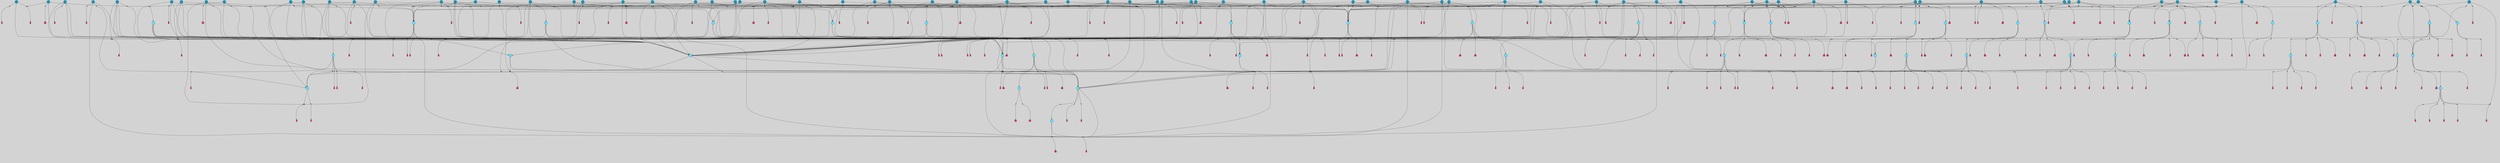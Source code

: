 // File exported with GEGELATI v1.3.1
// On the 2024-04-08 17:42:47
// With the File::TPGGraphDotExporter
digraph{
	graph[pad = "0.212, 0.055" bgcolor = lightgray]
	node[shape=circle style = filled label = ""]
		T7 [fillcolor="#66ddff"]
		T9 [fillcolor="#66ddff"]
		T11 [fillcolor="#66ddff"]
		T59 [fillcolor="#66ddff"]
		T102 [fillcolor="#66ddff"]
		T111 [fillcolor="#66ddff"]
		T214 [fillcolor="#66ddff"]
		T258 [fillcolor="#66ddff"]
		T320 [fillcolor="#66ddff"]
		T321 [fillcolor="#66ddff"]
		T322 [fillcolor="#66ddff"]
		T323 [fillcolor="#66ddff"]
		T324 [fillcolor="#66ddff"]
		T325 [fillcolor="#66ddff"]
		T326 [fillcolor="#66ddff"]
		T327 [fillcolor="#1199bb"]
		T407 [fillcolor="#66ddff"]
		T20 [fillcolor="#1199bb"]
		T429 [fillcolor="#66ddff"]
		T440 [fillcolor="#66ddff"]
		T540 [fillcolor="#66ddff"]
		T556 [fillcolor="#66ddff"]
		T603 [fillcolor="#1199bb"]
		T550 [fillcolor="#1199bb"]
		T623 [fillcolor="#66ddff"]
		T624 [fillcolor="#66ddff"]
		T625 [fillcolor="#66ddff"]
		T653 [fillcolor="#66ddff"]
		T697 [fillcolor="#1199bb"]
		T699 [fillcolor="#1199bb"]
		T700 [fillcolor="#1199bb"]
		T715 [fillcolor="#1199bb"]
		T716 [fillcolor="#66ddff"]
		T717 [fillcolor="#66ddff"]
		T718 [fillcolor="#66ddff"]
		T719 [fillcolor="#1199bb"]
		T720 [fillcolor="#66ddff"]
		T249 [fillcolor="#66ddff"]
		T721 [fillcolor="#66ddff"]
		T757 [fillcolor="#1199bb"]
		T758 [fillcolor="#1199bb"]
		T764 [fillcolor="#66ddff"]
		T782 [fillcolor="#1199bb"]
		T784 [fillcolor="#66ddff"]
		T787 [fillcolor="#1199bb"]
		T788 [fillcolor="#66ddff"]
		T789 [fillcolor="#66ddff"]
		T790 [fillcolor="#66ddff"]
		T791 [fillcolor="#1199bb"]
		T792 [fillcolor="#66ddff"]
		T793 [fillcolor="#66ddff"]
		T794 [fillcolor="#66ddff"]
		T802 [fillcolor="#1199bb"]
		T804 [fillcolor="#1199bb"]
		T807 [fillcolor="#1199bb"]
		T813 [fillcolor="#1199bb"]
		T819 [fillcolor="#1199bb"]
		T821 [fillcolor="#1199bb"]
		T822 [fillcolor="#1199bb"]
		T823 [fillcolor="#1199bb"]
		T828 [fillcolor="#1199bb"]
		T830 [fillcolor="#1199bb"]
		T833 [fillcolor="#1199bb"]
		T834 [fillcolor="#1199bb"]
		T836 [fillcolor="#1199bb"]
		T839 [fillcolor="#1199bb"]
		T842 [fillcolor="#1199bb"]
		T843 [fillcolor="#1199bb"]
		T851 [fillcolor="#1199bb"]
		T853 [fillcolor="#1199bb"]
		T863 [fillcolor="#1199bb"]
		T865 [fillcolor="#1199bb"]
		T868 [fillcolor="#1199bb"]
		T870 [fillcolor="#1199bb"]
		T871 [fillcolor="#1199bb"]
		T614 [fillcolor="#1199bb"]
		T872 [fillcolor="#1199bb"]
		T873 [fillcolor="#1199bb"]
		T875 [fillcolor="#1199bb"]
		T876 [fillcolor="#1199bb"]
		T877 [fillcolor="#66ddff"]
		T878 [fillcolor="#1199bb"]
		T879 [fillcolor="#66ddff"]
		T880 [fillcolor="#66ddff"]
		T881 [fillcolor="#66ddff"]
		T882 [fillcolor="#66ddff"]
		T883 [fillcolor="#66ddff"]
		T884 [fillcolor="#1199bb"]
		T885 [fillcolor="#66ddff"]
		T886 [fillcolor="#66ddff"]
		T888 [fillcolor="#1199bb"]
		T890 [fillcolor="#1199bb"]
		T891 [fillcolor="#1199bb"]
		T892 [fillcolor="#1199bb"]
		T893 [fillcolor="#1199bb"]
		T895 [fillcolor="#1199bb"]
		T896 [fillcolor="#1199bb"]
		T899 [fillcolor="#1199bb"]
		T374 [fillcolor="#1199bb"]
		T900 [fillcolor="#1199bb"]
		T901 [fillcolor="#1199bb"]
		T902 [fillcolor="#1199bb"]
		T903 [fillcolor="#1199bb"]
		T904 [fillcolor="#1199bb"]
		T905 [fillcolor="#1199bb"]
		T906 [fillcolor="#1199bb"]
		T907 [fillcolor="#1199bb"]
		T908 [fillcolor="#1199bb"]
		T909 [fillcolor="#1199bb"]
		T600 [fillcolor="#1199bb"]
		T910 [fillcolor="#1199bb"]
		T911 [fillcolor="#1199bb"]
		T912 [fillcolor="#1199bb"]
		T913 [fillcolor="#1199bb"]
		T914 [fillcolor="#1199bb"]
		T915 [fillcolor="#1199bb"]
		T916 [fillcolor="#1199bb"]
		T917 [fillcolor="#1199bb"]
		T918 [fillcolor="#1199bb"]
		T919 [fillcolor="#1199bb"]
		T920 [fillcolor="#1199bb"]
		T921 [fillcolor="#1199bb"]
		T922 [fillcolor="#1199bb"]
		P11131 [fillcolor="#cccccc" shape=point] //-3|
		I11131 [shape=box style=invis label="1|6&2|7#0|7&#92;n10|2&0|7#1|3&#92;n9|6&2|7#2|2&#92;n5|3&0|7#0|7&#92;n1|6&2|3#0|0&#92;n2|3&2|3#2|2&#92;n5|1&2|6#0|6&#92;n"]
		P11131 -> I11131[style=invis]
		A7300 [fillcolor="#ff3366" shape=box margin=0.03 width=0 height=0 label="7"]
		T7 -> P11131 -> A7300
		P11132 [fillcolor="#cccccc" shape=point] //5|
		I11132 [shape=box style=invis label="0|5&2|3#0|1&#92;n0|6&2|1#2|4&#92;n6|2&2|6#0|7&#92;n7|4&0|3#0|1&#92;n5|4&0|7#1|6&#92;n9|1&0|5#2|2&#92;n6|3&2|3#1|7&#92;n11|7&2|4#1|6&#92;n2|5&0|1#0|0&#92;n4|7&0|0#0|2&#92;n6|2&0|6#0|0&#92;n2|1&2|6#2|4&#92;n10|0&2|0#1|0&#92;n6|6&2|4#0|6&#92;n"]
		P11132 -> I11132[style=invis]
		A7301 [fillcolor="#ff3366" shape=box margin=0.03 width=0 height=0 label="8"]
		T7 -> P11132 -> A7301
		P11133 [fillcolor="#cccccc" shape=point] //-6|
		I11133 [shape=box style=invis label="11|1&0|7#2|0&#92;n10|4&0|1#1|0&#92;n4|3&2|4#2|1&#92;n0|5&2|0#0|0&#92;n6|1&0|0#0|3&#92;n8|2&2|0#0|4&#92;n11|4&2|0#1|6&#92;n7|0&2|6#2|3&#92;n5|3&2|6#2|0&#92;n2|0&2|0#0|4&#92;n"]
		P11133 -> I11133[style=invis]
		A7302 [fillcolor="#ff3366" shape=box margin=0.03 width=0 height=0 label="9"]
		T9 -> P11133 -> A7302
		P11134 [fillcolor="#cccccc" shape=point] //2|
		I11134 [shape=box style=invis label="6|3&2|7#1|4&#92;n8|6&0|0#2|5&#92;n2|1&0|2#0|3&#92;n8|7&0|6#0|4&#92;n2|1&2|0#0|1&#92;n0|0&2|2#2|3&#92;n6|6&0|7#2|1&#92;n6|1&0|7#2|6&#92;n5|4&2|7#0|4&#92;n0|3&0|4#2|0&#92;n11|0&2|0#2|5&#92;n4|5&2|5#2|4&#92;n5|7&0|6#0|4&#92;n9|7&2|5#0|3&#92;n5|4&2|1#0|3&#92;n5|3&0|1#1|7&#92;n0|4&0|3#2|5&#92;n"]
		P11134 -> I11134[style=invis]
		A7303 [fillcolor="#ff3366" shape=box margin=0.03 width=0 height=0 label="10"]
		T9 -> P11134 -> A7303
		P11135 [fillcolor="#cccccc" shape=point] //6|
		I11135 [shape=box style=invis label="3|0&2|7#2|2&#92;n3|2&0|4#2|5&#92;n5|1&0|2#1|0&#92;n8|7&0|1#2|0&#92;n8|5&0|3#0|6&#92;n0|2&0|2#2|3&#92;n1|5&2|5#0|5&#92;n5|6&0|6#0|7&#92;n6|7&0|0#2|6&#92;n1|2&2|3#0|0&#92;n7|7&2|3#0|4&#92;n0|7&2|7#0|6&#92;n1|0&2|2#2|7&#92;n4|4&0|1#0|0&#92;n"]
		P11135 -> I11135[style=invis]
		A7304 [fillcolor="#ff3366" shape=box margin=0.03 width=0 height=0 label="11"]
		T11 -> P11135 -> A7304
		P11136 [fillcolor="#cccccc" shape=point] //-4|
		I11136 [shape=box style=invis label="4|1&0|4#2|6&#92;n1|2&2|2#2|0&#92;n1|2&2|0#0|6&#92;n8|4&2|3#2|5&#92;n5|5&2|1#1|0&#92;n"]
		P11136 -> I11136[style=invis]
		A7305 [fillcolor="#ff3366" shape=box margin=0.03 width=0 height=0 label="12"]
		T11 -> P11136 -> A7305
		P11137 [fillcolor="#cccccc" shape=point] //8|
		I11137 [shape=box style=invis label="9|0&0|1#2|0&#92;n10|1&2|5#1|4&#92;n8|2&2|6#0|4&#92;n4|5&0|3#0|1&#92;n2|4&2|5#2|3&#92;n4|2&2|2#0|2&#92;n7|5&0|2#0|0&#92;n8|2&2|1#1|3&#92;n8|7&0|7#2|1&#92;n1|1&0|0#0|7&#92;n5|6&2|5#1|0&#92;n6|3&2|5#0|0&#92;n11|4&0|3#2|6&#92;n1|2&2|4#0|7&#92;n5|6&0|1#2|0&#92;n11|3&0|2#0|7&#92;n"]
		P11137 -> I11137[style=invis]
		A7306 [fillcolor="#ff3366" shape=box margin=0.03 width=0 height=0 label="6"]
		T59 -> P11137 -> A7306
		P11138 [fillcolor="#cccccc" shape=point] //5|
		I11138 [shape=box style=invis label="3|0&2|0#0|1&#92;n3|0&0|7#0|1&#92;n5|3&0|2#2|6&#92;n4|4&2|4#2|6&#92;n11|2&0|7#1|6&#92;n2|7&2|2#2|5&#92;n9|3&2|6#2|7&#92;n7|7&0|0#0|4&#92;n6|1&2|4#2|3&#92;n5|4&2|0#1|6&#92;n1|3&0|7#0|4&#92;n"]
		P11138 -> I11138[style=invis]
		A7307 [fillcolor="#ff3366" shape=box margin=0.03 width=0 height=0 label="7"]
		T59 -> P11138 -> A7307
		T59 -> P11133
		T59 -> P11138
		P11139 [fillcolor="#cccccc" shape=point] //7|
		I11139 [shape=box style=invis label="3|3&2|7#0|4&#92;n4|3&2|6#0|3&#92;n8|4&0|6#1|2&#92;n5|6&2|3#0|4&#92;n0|7&2|1#0|5&#92;n8|7&2|2#2|5&#92;n9|1&0|0#1|0&#92;n10|1&2|1#1|4&#92;n10|5&0|6#1|7&#92;n5|2&2|3#0|4&#92;n2|0&2|6#2|7&#92;n1|7&0|1#0|7&#92;n"]
		P11139 -> I11139[style=invis]
		A7308 [fillcolor="#ff3366" shape=box margin=0.03 width=0 height=0 label="2"]
		T102 -> P11139 -> A7308
		P11140 [fillcolor="#cccccc" shape=point] //-8|
		I11140 [shape=box style=invis label="7|5&0|4#2|4&#92;n"]
		P11140 -> I11140[style=invis]
		A7309 [fillcolor="#ff3366" shape=box margin=0.03 width=0 height=0 label="3"]
		T102 -> P11140 -> A7309
		P11141 [fillcolor="#cccccc" shape=point] //8|
		I11141 [shape=box style=invis label="7|0&0|2#1|4&#92;n8|1&2|3#0|5&#92;n0|6&0|5#0|5&#92;n3|7&2|1#0|6&#92;n9|4&2|7#1|6&#92;n1|7&2|5#2|2&#92;n8|5&2|0#0|3&#92;n0|2&0|2#0|0&#92;n3|5&0|2#0|3&#92;n"]
		P11141 -> I11141[style=invis]
		A7310 [fillcolor="#ff3366" shape=box margin=0.03 width=0 height=0 label="5"]
		T102 -> P11141 -> A7310
		P11142 [fillcolor="#cccccc" shape=point] //-5|
		I11142 [shape=box style=invis label="0|0&2|3#0|2&#92;n10|5&0|6#1|3&#92;n7|3&0|6#2|3&#92;n3|4&0|6#0|6&#92;n10|5&0|2#1|1&#92;n5|0&0|1#0|3&#92;n6|6&2|5#1|5&#92;n7|4&0|2#1|7&#92;n5|7&0|1#2|5&#92;n1|5&0|0#0|3&#92;n7|5&2|1#2|6&#92;n9|0&0|2#0|0&#92;n4|0&2|4#0|0&#92;n4|6&0|0#2|3&#92;n3|1&0|6#2|5&#92;n7|7&2|1#2|3&#92;n9|4&2|2#0|6&#92;n"]
		P11142 -> I11142[style=invis]
		T111 -> P11142 -> T9
		P11143 [fillcolor="#cccccc" shape=point] //7|
		I11143 [shape=box style=invis label="7|4&2|1#2|0&#92;n4|1&2|4#2|3&#92;n5|0&2|0#2|2&#92;n6|1&2|4#2|6&#92;n"]
		P11143 -> I11143[style=invis]
		A7311 [fillcolor="#ff3366" shape=box margin=0.03 width=0 height=0 label="9"]
		T111 -> P11143 -> A7311
		P11144 [fillcolor="#cccccc" shape=point] //2|
		I11144 [shape=box style=invis label="3|0&2|0#0|1&#92;n11|2&0|7#1|6&#92;n8|7&2|4#0|5&#92;n5|3&0|2#2|6&#92;n4|4&2|4#2|6&#92;n3|0&0|7#0|1&#92;n2|7&2|2#2|5&#92;n9|3&2|6#2|7&#92;n7|7&0|0#0|4&#92;n6|1&2|4#1|3&#92;n5|4&2|0#1|6&#92;n1|3&0|7#0|4&#92;n"]
		P11144 -> I11144[style=invis]
		A7312 [fillcolor="#ff3366" shape=box margin=0.03 width=0 height=0 label="7"]
		T111 -> P11144 -> A7312
		T111 -> P11133
		P11145 [fillcolor="#cccccc" shape=point] //6|
		I11145 [shape=box style=invis label="9|4&2|7#0|6&#92;n8|4&0|1#1|0&#92;n1|3&0|0#2|1&#92;n2|4&0|6#2|2&#92;n5|1&2|5#0|7&#92;n3|0&0|3#2|6&#92;n2|2&2|6#0|2&#92;n8|4&0|4#2|2&#92;n5|1&2|4#0|3&#92;n9|4&0|6#0|6&#92;n5|0&2|2#1|5&#92;n11|7&0|0#1|1&#92;n0|4&0|3#0|3&#92;n7|7&2|4#2|5&#92;n1|5&0|1#2|1&#92;n"]
		P11145 -> I11145[style=invis]
		A7313 [fillcolor="#ff3366" shape=box margin=0.03 width=0 height=0 label="1"]
		T214 -> P11145 -> A7313
		P11146 [fillcolor="#cccccc" shape=point] //5|
		I11146 [shape=box style=invis label="9|4&2|3#1|3&#92;n0|4&2|4#0|5&#92;n6|1&2|6#2|5&#92;n4|0&0|5#2|0&#92;n"]
		P11146 -> I11146[style=invis]
		A7314 [fillcolor="#ff3366" shape=box margin=0.03 width=0 height=0 label="7"]
		T214 -> P11146 -> A7314
		P11147 [fillcolor="#cccccc" shape=point] //8|
		I11147 [shape=box style=invis label="9|0&0|1#2|0&#92;n10|1&2|5#1|4&#92;n8|2&2|6#0|4&#92;n2|4&2|5#2|3&#92;n4|2&2|2#0|2&#92;n7|5&0|2#0|0&#92;n8|2&2|1#1|3&#92;n8|7&0|7#2|1&#92;n1|1&0|0#0|7&#92;n5|6&2|5#1|0&#92;n6|6&2|5#0|0&#92;n11|4&0|3#2|6&#92;n4|2&2|4#0|7&#92;n5|6&0|1#2|0&#92;n11|3&0|2#0|7&#92;n"]
		P11147 -> I11147[style=invis]
		A7315 [fillcolor="#ff3366" shape=box margin=0.03 width=0 height=0 label="6"]
		T214 -> P11147 -> A7315
		P11148 [fillcolor="#cccccc" shape=point] //10|
		I11148 [shape=box style=invis label="4|5&2|7#2|1&#92;n1|7&2|3#0|6&#92;n3|5&2|2#0|3&#92;n10|3&0|7#1|4&#92;n7|1&0|4#2|6&#92;n10|2&0|3#1|7&#92;n9|5&2|0#0|4&#92;n4|0&0|3#2|7&#92;n11|4&2|6#1|2&#92;n5|4&2|7#0|2&#92;n2|6&2|4#0|0&#92;n6|5&0|7#2|1&#92;n5|3&2|3#1|6&#92;n10|7&2|0#1|2&#92;n"]
		P11148 -> I11148[style=invis]
		A7316 [fillcolor="#ff3366" shape=box margin=0.03 width=0 height=0 label="5"]
		T214 -> P11148 -> A7316
		P11149 [fillcolor="#cccccc" shape=point] //5|
		I11149 [shape=box style=invis label="3|0&2|0#0|1&#92;n3|0&0|7#0|1&#92;n5|3&0|2#2|6&#92;n4|4&2|4#2|6&#92;n11|2&0|7#1|6&#92;n2|7&2|2#2|5&#92;n9|3&2|6#2|7&#92;n7|7&0|0#0|4&#92;n6|1&2|4#2|3&#92;n5|4&2|0#1|6&#92;n1|3&0|7#0|4&#92;n"]
		P11149 -> I11149[style=invis]
		A7317 [fillcolor="#ff3366" shape=box margin=0.03 width=0 height=0 label="7"]
		T214 -> P11149 -> A7317
		P11150 [fillcolor="#cccccc" shape=point] //2|
		I11150 [shape=box style=invis label="9|1&2|3#0|1&#92;n5|3&2|4#2|7&#92;n11|0&2|3#0|4&#92;n7|0&2|4#0|4&#92;n5|2&2|0#2|4&#92;n7|3&0|7#0|5&#92;n"]
		P11150 -> I11150[style=invis]
		A7318 [fillcolor="#ff3366" shape=box margin=0.03 width=0 height=0 label="2"]
		T258 -> P11150 -> A7318
		T258 -> P11133
		P11151 [fillcolor="#cccccc" shape=point] //-5|
		I11151 [shape=box style=invis label="8|7&0|3#0|3&#92;n6|4&2|1#0|5&#92;n2|2&2|6#2|0&#92;n4|7&2|0#2|3&#92;n10|5&2|1#1|5&#92;n2|0&0|7#2|0&#92;n5|3&2|2#2|0&#92;n6|7&0|0#1|0&#92;n"]
		P11151 -> I11151[style=invis]
		A7319 [fillcolor="#ff3366" shape=box margin=0.03 width=0 height=0 label="1"]
		T258 -> P11151 -> A7319
		P11152 [fillcolor="#cccccc" shape=point] //2|
		I11152 [shape=box style=invis label="4|1&0|4#2|6&#92;n5|5&2|1#1|0&#92;n1|0&2|0#0|6&#92;n8|4&2|3#2|5&#92;n"]
		P11152 -> I11152[style=invis]
		T258 -> P11152 -> T11
		P11153 [fillcolor="#cccccc" shape=point] //5|
		I11153 [shape=box style=invis label="1|6&2|7#0|7&#92;n9|2&2|7#2|2&#92;n10|2&0|7#1|3&#92;n5|3&0|7#0|7&#92;n7|0&2|7#2|2&#92;n1|6&2|3#0|0&#92;n2|3&2|3#2|2&#92;n"]
		P11153 -> I11153[style=invis]
		A7320 [fillcolor="#ff3366" shape=box margin=0.03 width=0 height=0 label="7"]
		T258 -> P11153 -> A7320
		P11154 [fillcolor="#cccccc" shape=point] //-4|
		I11154 [shape=box style=invis label="4|1&0|4#2|6&#92;n1|2&2|2#2|0&#92;n1|2&2|0#0|6&#92;n8|4&2|3#2|5&#92;n5|5&2|1#1|0&#92;n"]
		P11154 -> I11154[style=invis]
		A7321 [fillcolor="#ff3366" shape=box margin=0.03 width=0 height=0 label="12"]
		T320 -> P11154 -> A7321
		P11155 [fillcolor="#cccccc" shape=point] //-9|
		I11155 [shape=box style=invis label="2|0&2|0#2|1&#92;n4|4&2|4#2|6&#92;n9|1&0|3#1|7&#92;n5|3&0|2#2|6&#92;n2|7&2|2#2|5&#92;n5|4&2|0#1|6&#92;n3|0&0|7#0|1&#92;n1|3&0|7#0|4&#92;n11|6&2|2#0|7&#92;n7|7&0|0#0|4&#92;n11|0&0|7#1|6&#92;n9|3&2|6#2|7&#92;n"]
		P11155 -> I11155[style=invis]
		A7322 [fillcolor="#ff3366" shape=box margin=0.03 width=0 height=0 label="7"]
		T321 -> P11155 -> A7322
		P11156 [fillcolor="#cccccc" shape=point] //6|
		I11156 [shape=box style=invis label="3|0&2|7#2|2&#92;n3|2&0|4#2|5&#92;n5|1&0|2#1|0&#92;n8|7&0|1#2|0&#92;n8|5&0|3#0|6&#92;n0|2&0|2#2|3&#92;n1|5&2|5#0|5&#92;n5|6&0|6#0|7&#92;n6|7&0|0#2|6&#92;n1|2&2|3#0|0&#92;n7|7&2|3#0|4&#92;n0|7&2|7#0|6&#92;n1|0&2|2#2|7&#92;n4|4&0|1#0|0&#92;n"]
		P11156 -> I11156[style=invis]
		A7323 [fillcolor="#ff3366" shape=box margin=0.03 width=0 height=0 label="11"]
		T320 -> P11156 -> A7323
		P11157 [fillcolor="#cccccc" shape=point] //2|
		I11157 [shape=box style=invis label="4|1&0|4#2|6&#92;n5|5&2|1#1|0&#92;n1|0&2|0#0|6&#92;n8|4&2|3#2|5&#92;n"]
		P11157 -> I11157[style=invis]
		T321 -> P11157 -> T320
		P11158 [fillcolor="#cccccc" shape=point] //-3|
		I11158 [shape=box style=invis label="4|5&0|0#0|0&#92;n4|7&0|0#0|2&#92;n0|6&2|1#2|4&#92;n9|1&0|5#2|2&#92;n10|0&2|0#1|0&#92;n6|6&2|4#0|6&#92;n2|5&0|1#0|0&#92;n6|3&2|3#1|7&#92;n11|7&2|4#1|6&#92;n6|2&2|6#0|1&#92;n6|2&0|0#0|0&#92;n9|1&2|6#2|4&#92;n10|4&0|3#1|1&#92;n5|4&2|7#1|6&#92;n"]
		P11158 -> I11158[style=invis]
		T323 -> P11158 -> T321
		P11159 [fillcolor="#cccccc" shape=point] //5|
		I11159 [shape=box style=invis label="0|5&2|3#0|1&#92;n0|6&2|1#2|4&#92;n6|2&2|6#0|7&#92;n7|4&0|3#0|1&#92;n5|4&0|7#1|6&#92;n9|1&0|5#2|2&#92;n6|3&2|3#1|7&#92;n11|7&2|4#1|6&#92;n2|5&0|1#0|0&#92;n4|7&0|0#0|2&#92;n6|2&0|6#0|0&#92;n2|1&2|6#2|4&#92;n10|0&2|0#1|0&#92;n6|6&2|4#0|6&#92;n"]
		P11159 -> I11159[style=invis]
		A7324 [fillcolor="#ff3366" shape=box margin=0.03 width=0 height=0 label="8"]
		T322 -> P11159 -> A7324
		P11160 [fillcolor="#cccccc" shape=point] //8|
		I11160 [shape=box style=invis label="9|7&0|5#2|5&#92;n3|3&2|3#0|2&#92;n9|5&2|2#1|0&#92;n2|3&0|6#0|3&#92;n4|4&2|5#2|7&#92;n11|3&2|0#1|5&#92;n6|6&2|1#2|2&#92;n4|6&0|1#2|2&#92;n2|5&2|7#2|2&#92;n7|7&2|2#2|3&#92;n6|5&0|3#2|6&#92;n6|7&0|6#0|2&#92;n"]
		P11160 -> I11160[style=invis]
		A7325 [fillcolor="#ff3366" shape=box margin=0.03 width=0 height=0 label="14"]
		T321 -> P11160 -> A7325
		P11161 [fillcolor="#cccccc" shape=point] //-3|
		I11161 [shape=box style=invis label="1|6&2|7#0|7&#92;n10|2&0|7#1|3&#92;n9|6&2|7#2|2&#92;n5|3&0|7#0|7&#92;n1|6&2|3#0|0&#92;n2|3&2|3#2|2&#92;n5|1&2|6#0|6&#92;n"]
		P11161 -> I11161[style=invis]
		A7326 [fillcolor="#ff3366" shape=box margin=0.03 width=0 height=0 label="7"]
		T322 -> P11161 -> A7326
		P11162 [fillcolor="#cccccc" shape=point] //-8|
		I11162 [shape=box style=invis label="7|5&0|4#2|4&#92;n"]
		P11162 -> I11162[style=invis]
		A7327 [fillcolor="#ff3366" shape=box margin=0.03 width=0 height=0 label="3"]
		T321 -> P11162 -> A7327
		P11163 [fillcolor="#cccccc" shape=point] //4|
		I11163 [shape=box style=invis label="4|3&0|6#0|3&#92;n5|7&2|3#2|2&#92;n5|6&0|7#1|2&#92;n1|4&2|6#0|3&#92;n8|4&2|1#2|5&#92;n9|5&2|4#1|4&#92;n2|4&0|5#0|7&#92;n10|0&0|6#1|3&#92;n3|0&0|6#0|2&#92;n2|7&2|7#2|6&#92;n5|2&0|5#1|5&#92;n10|4&2|5#1|7&#92;n4|0&0|4#2|4&#92;n11|1&0|4#2|6&#92;n10|6&2|0#1|4&#92;n9|7&0|3#1|4&#92;n4|5&2|7#0|6&#92;n11|5&2|6#2|3&#92;n0|3&0|5#0|1&#92;n"]
		P11163 -> I11163[style=invis]
		A7328 [fillcolor="#ff3366" shape=box margin=0.03 width=0 height=0 label="13"]
		T321 -> P11163 -> A7328
		P11164 [fillcolor="#cccccc" shape=point] //1|
		I11164 [shape=box style=invis label="0|4&0|1#0|1&#92;n10|5&2|5#1|6&#92;n7|7&2|5#2|2&#92;n9|5&0|7#2|7&#92;n8|4&0|3#2|7&#92;n11|0&2|3#0|5&#92;n7|0&0|0#0|1&#92;n4|2&0|4#0|5&#92;n5|1&0|6#2|7&#92;n11|3&0|7#1|3&#92;n"]
		P11164 -> I11164[style=invis]
		T323 -> P11164 -> T322
		P11165 [fillcolor="#cccccc" shape=point] //4|
		I11165 [shape=box style=invis label="4|3&0|6#0|3&#92;n5|7&2|3#2|2&#92;n5|6&0|7#1|2&#92;n1|4&2|6#0|3&#92;n8|4&2|1#2|5&#92;n9|5&2|4#1|4&#92;n2|4&0|5#0|7&#92;n10|0&0|6#1|3&#92;n3|0&0|6#0|2&#92;n2|7&2|7#2|6&#92;n5|2&0|5#1|5&#92;n10|4&2|5#1|7&#92;n4|0&0|4#2|4&#92;n11|1&0|4#2|6&#92;n10|6&2|0#1|4&#92;n9|7&0|3#1|4&#92;n4|5&2|7#0|6&#92;n11|5&2|6#2|3&#92;n0|3&0|5#0|1&#92;n"]
		P11165 -> I11165[style=invis]
		A7329 [fillcolor="#ff3366" shape=box margin=0.03 width=0 height=0 label="13"]
		T323 -> P11165 -> A7329
		P11166 [fillcolor="#cccccc" shape=point] //-9|
		I11166 [shape=box style=invis label="2|0&2|0#2|1&#92;n4|4&2|4#2|6&#92;n9|1&0|3#1|7&#92;n5|3&0|2#2|6&#92;n2|7&2|2#2|5&#92;n5|4&2|0#1|6&#92;n3|0&0|7#0|1&#92;n1|3&0|7#0|4&#92;n11|6&2|2#0|7&#92;n7|7&0|0#0|4&#92;n11|0&0|7#1|6&#92;n9|3&2|6#2|7&#92;n"]
		P11166 -> I11166[style=invis]
		A7330 [fillcolor="#ff3366" shape=box margin=0.03 width=0 height=0 label="7"]
		T325 -> P11166 -> A7330
		P11167 [fillcolor="#cccccc" shape=point] //-4|
		I11167 [shape=box style=invis label="4|1&0|4#2|6&#92;n1|2&2|2#2|0&#92;n1|2&2|0#0|6&#92;n8|4&2|3#2|5&#92;n5|5&2|1#1|0&#92;n"]
		P11167 -> I11167[style=invis]
		A7331 [fillcolor="#ff3366" shape=box margin=0.03 width=0 height=0 label="12"]
		T324 -> P11167 -> A7331
		P11168 [fillcolor="#cccccc" shape=point] //6|
		I11168 [shape=box style=invis label="3|0&2|7#2|2&#92;n3|2&0|4#2|5&#92;n5|1&0|2#1|0&#92;n8|7&0|1#2|0&#92;n8|5&0|3#0|6&#92;n0|2&0|2#2|3&#92;n1|5&2|5#0|5&#92;n5|6&0|6#0|7&#92;n6|7&0|0#2|6&#92;n1|2&2|3#0|0&#92;n7|7&2|3#0|4&#92;n0|7&2|7#0|6&#92;n1|0&2|2#2|7&#92;n4|4&0|1#0|0&#92;n"]
		P11168 -> I11168[style=invis]
		A7332 [fillcolor="#ff3366" shape=box margin=0.03 width=0 height=0 label="11"]
		T324 -> P11168 -> A7332
		P11169 [fillcolor="#cccccc" shape=point] //2|
		I11169 [shape=box style=invis label="4|1&0|4#2|6&#92;n5|5&2|1#1|0&#92;n1|0&2|0#0|6&#92;n8|4&2|3#2|5&#92;n"]
		P11169 -> I11169[style=invis]
		T325 -> P11169 -> T324
		P11170 [fillcolor="#cccccc" shape=point] //4|
		I11170 [shape=box style=invis label="4|3&0|6#0|3&#92;n5|7&2|3#2|2&#92;n5|6&0|7#1|2&#92;n1|4&2|6#0|3&#92;n8|4&2|1#2|5&#92;n9|5&2|4#1|4&#92;n2|4&0|5#0|7&#92;n10|0&0|6#1|3&#92;n3|0&0|6#0|2&#92;n2|7&2|7#2|6&#92;n5|2&0|5#1|5&#92;n10|4&2|5#1|7&#92;n4|0&0|4#2|4&#92;n11|1&0|4#2|6&#92;n10|6&2|0#1|4&#92;n9|7&0|3#1|4&#92;n4|5&2|7#0|6&#92;n11|5&2|6#2|3&#92;n0|3&0|5#0|1&#92;n"]
		P11170 -> I11170[style=invis]
		A7333 [fillcolor="#ff3366" shape=box margin=0.03 width=0 height=0 label="13"]
		T325 -> P11170 -> A7333
		P11171 [fillcolor="#cccccc" shape=point] //-3|
		I11171 [shape=box style=invis label="4|5&0|0#0|0&#92;n4|7&0|0#0|2&#92;n0|6&2|1#2|4&#92;n9|1&0|5#2|2&#92;n10|0&2|0#1|0&#92;n6|6&2|4#0|6&#92;n2|5&0|1#0|0&#92;n6|3&2|3#1|7&#92;n11|7&2|4#1|6&#92;n6|2&2|6#0|1&#92;n6|2&0|0#0|0&#92;n9|1&2|6#2|4&#92;n10|4&0|3#1|1&#92;n5|4&2|7#1|6&#92;n"]
		P11171 -> I11171[style=invis]
		T327 -> P11171 -> T325
		P11172 [fillcolor="#cccccc" shape=point] //5|
		I11172 [shape=box style=invis label="0|5&2|3#0|1&#92;n0|6&2|1#2|4&#92;n6|2&2|6#0|7&#92;n7|4&0|3#0|1&#92;n5|4&0|7#1|6&#92;n9|1&0|5#2|2&#92;n6|3&2|3#1|7&#92;n11|7&2|4#1|6&#92;n2|5&0|1#0|0&#92;n4|7&0|0#0|2&#92;n6|2&0|6#0|0&#92;n2|1&2|6#2|4&#92;n10|0&2|0#1|0&#92;n6|6&2|4#0|6&#92;n"]
		P11172 -> I11172[style=invis]
		A7334 [fillcolor="#ff3366" shape=box margin=0.03 width=0 height=0 label="8"]
		T326 -> P11172 -> A7334
		P11173 [fillcolor="#cccccc" shape=point] //-8|
		I11173 [shape=box style=invis label="7|5&0|4#2|4&#92;n"]
		P11173 -> I11173[style=invis]
		A7335 [fillcolor="#ff3366" shape=box margin=0.03 width=0 height=0 label="3"]
		T325 -> P11173 -> A7335
		P11174 [fillcolor="#cccccc" shape=point] //-3|
		I11174 [shape=box style=invis label="1|6&2|7#0|7&#92;n10|2&0|7#1|3&#92;n9|6&2|7#2|2&#92;n5|3&0|7#0|7&#92;n1|6&2|3#0|0&#92;n2|3&2|3#2|2&#92;n5|1&2|6#0|6&#92;n"]
		P11174 -> I11174[style=invis]
		A7336 [fillcolor="#ff3366" shape=box margin=0.03 width=0 height=0 label="7"]
		T326 -> P11174 -> A7336
		P11175 [fillcolor="#cccccc" shape=point] //8|
		I11175 [shape=box style=invis label="9|7&0|5#2|5&#92;n3|3&2|3#0|2&#92;n9|5&2|2#1|0&#92;n2|3&0|6#0|3&#92;n4|4&2|5#2|7&#92;n11|3&2|0#1|5&#92;n6|6&2|1#2|2&#92;n4|6&0|1#2|2&#92;n2|5&2|7#2|2&#92;n7|7&2|2#2|3&#92;n6|5&0|3#2|6&#92;n6|7&0|6#0|2&#92;n"]
		P11175 -> I11175[style=invis]
		A7337 [fillcolor="#ff3366" shape=box margin=0.03 width=0 height=0 label="14"]
		T325 -> P11175 -> A7337
		P11176 [fillcolor="#cccccc" shape=point] //1|
		I11176 [shape=box style=invis label="0|4&0|1#0|1&#92;n10|5&2|5#1|6&#92;n7|7&2|5#2|2&#92;n9|5&0|7#2|7&#92;n8|4&0|3#2|7&#92;n11|0&2|3#0|5&#92;n7|0&0|0#0|1&#92;n4|2&0|4#0|5&#92;n5|1&0|6#2|7&#92;n11|3&0|7#1|3&#92;n"]
		P11176 -> I11176[style=invis]
		T327 -> P11176 -> T326
		P11177 [fillcolor="#cccccc" shape=point] //4|
		I11177 [shape=box style=invis label="4|3&0|6#0|3&#92;n5|7&2|3#2|2&#92;n5|6&0|7#1|2&#92;n1|4&2|6#0|3&#92;n8|4&2|1#2|5&#92;n9|5&2|4#1|4&#92;n2|4&0|5#0|7&#92;n10|0&0|6#1|3&#92;n3|0&0|6#0|2&#92;n2|7&2|7#2|6&#92;n5|2&0|5#1|5&#92;n10|4&2|5#1|7&#92;n4|0&0|4#2|4&#92;n11|1&0|4#2|6&#92;n10|6&2|0#1|4&#92;n9|7&0|3#1|4&#92;n4|5&2|7#0|6&#92;n11|5&2|6#2|3&#92;n0|3&0|5#0|1&#92;n"]
		P11177 -> I11177[style=invis]
		A7338 [fillcolor="#ff3366" shape=box margin=0.03 width=0 height=0 label="13"]
		T327 -> P11177 -> A7338
		P11178 [fillcolor="#cccccc" shape=point] //-1|
		I11178 [shape=box style=invis label="0|5&2|2#0|0&#92;n11|3&2|3#1|3&#92;n8|5&2|2#1|7&#92;n10|0&0|6#1|2&#92;n9|1&2|5#0|3&#92;n8|0&2|4#2|6&#92;n6|7&0|2#0|3&#92;n9|2&0|7#0|1&#92;n6|2&0|2#2|1&#92;n"]
		P11178 -> I11178[style=invis]
		A7339 [fillcolor="#ff3366" shape=box margin=0.03 width=0 height=0 label="7"]
		T407 -> P11178 -> A7339
		P11179 [fillcolor="#cccccc" shape=point] //-3|
		I11179 [shape=box style=invis label="7|7&0|0#0|4&#92;n11|2&0|7#1|6&#92;n8|7&2|4#0|5&#92;n5|3&0|2#2|6&#92;n4|4&2|4#2|6&#92;n3|0&0|7#0|6&#92;n2|7&2|2#2|5&#92;n9|3&2|6#2|7&#92;n6|7&0|0#0|7&#92;n3|0&2|0#0|1&#92;n6|1&2|4#1|3&#92;n5|4&2|0#1|6&#92;n1|3&0|7#0|4&#92;n"]
		P11179 -> I11179[style=invis]
		T407 -> P11179 -> T59
		P11180 [fillcolor="#cccccc" shape=point] //-5|
		I11180 [shape=box style=invis label="5|3&0|7#0|7&#92;n9|2&2|7#2|2&#92;n1|6&2|7#0|7&#92;n7|6&2|4#0|5&#92;n10|3&0|2#1|1&#92;n9|2&0|7#1|3&#92;n1|6&0|3#0|1&#92;n4|0&0|2#2|2&#92;n7|0&2|7#2|2&#92;n5|1&2|6#0|3&#92;n2|3&2|3#2|2&#92;n"]
		P11180 -> I11180[style=invis]
		T407 -> P11180 -> T102
		P11181 [fillcolor="#cccccc" shape=point] //1|
		I11181 [shape=box style=invis label="9|3&2|0#0|4&#92;n4|2&0|5#2|0&#92;n10|7&2|7#1|1&#92;n6|3&2|6#1|5&#92;n8|3&2|5#1|2&#92;n4|0&2|1#2|2&#92;n4|1&0|4#0|3&#92;n3|6&2|5#2|5&#92;n8|3&0|1#0|7&#92;n4|0&2|4#0|1&#92;n3|4&0|0#2|1&#92;n3|2&0|7#2|1&#92;n1|4&0|1#0|2&#92;n"]
		P11181 -> I11181[style=invis]
		A7340 [fillcolor="#ff3366" shape=box margin=0.03 width=0 height=0 label="14"]
		T407 -> P11181 -> A7340
		P11182 [fillcolor="#cccccc" shape=point] //3|
		I11182 [shape=box style=invis label="5|4&2|7#0|4&#92;n0|4&0|3#2|5&#92;n8|6&0|0#2|5&#92;n2|1&0|2#0|3&#92;n9|7&0|6#0|4&#92;n0|0&2|2#2|3&#92;n6|6&0|7#2|1&#92;n6|1&0|7#2|6&#92;n0|3&0|4#2|0&#92;n11|0&2|0#2|5&#92;n4|5&2|5#2|4&#92;n5|3&0|1#1|7&#92;n9|7&2|2#0|3&#92;n5|4&2|1#0|3&#92;n5|0&0|6#0|4&#92;n0|0&0|1#2|0&#92;n"]
		P11182 -> I11182[style=invis]
		A7341 [fillcolor="#ff3366" shape=box margin=0.03 width=0 height=0 label="10"]
		T407 -> P11182 -> A7341
		P11183 [fillcolor="#cccccc" shape=point] //-2|
		I11183 [shape=box style=invis label="3|5&2|6#2|3&#92;n3|2&0|0#0|0&#92;n8|0&2|0#0|1&#92;n"]
		P11183 -> I11183[style=invis]
		A7342 [fillcolor="#ff3366" shape=box margin=0.03 width=0 height=0 label="3"]
		T20 -> P11183 -> A7342
		P11184 [fillcolor="#cccccc" shape=point] //5|
		I11184 [shape=box style=invis label="4|4&2|4#2|6&#92;n3|0&0|7#0|1&#92;n5|3&0|2#2|6&#92;n3|0&2|0#2|1&#92;n11|2&0|7#1|6&#92;n9|3&2|6#2|7&#92;n7|7&0|0#0|4&#92;n6|1&2|4#2|3&#92;n5|4&2|0#1|6&#92;n1|3&0|7#0|4&#92;n"]
		P11184 -> I11184[style=invis]
		T20 -> P11184 -> T407
		P11185 [fillcolor="#cccccc" shape=point] //4|
		I11185 [shape=box style=invis label="2|2&0|1#2|4&#92;n3|7&2|2#0|7&#92;n6|5&2|4#1|3&#92;n7|0&0|7#1|3&#92;n10|7&0|0#1|2&#92;n"]
		P11185 -> I11185[style=invis]
		T20 -> P11185 -> T111
		T20 -> P11138
		T20 -> P11133
		P11186 [fillcolor="#cccccc" shape=point] //4|
		I11186 [shape=box style=invis label="8|5&2|3#2|1&#92;n10|1&0|3#1|6&#92;n7|1&2|6#1|3&#92;n4|1&0|6#0|0&#92;n11|1&0|2#0|3&#92;n2|0&2|1#2|7&#92;n"]
		P11186 -> I11186[style=invis]
		A7343 [fillcolor="#ff3366" shape=box margin=0.03 width=0 height=0 label="2"]
		T429 -> P11186 -> A7343
		P11187 [fillcolor="#cccccc" shape=point] //1|
		I11187 [shape=box style=invis label="9|7&0|2#2|2&#92;n6|5&0|1#1|0&#92;n2|2&0|0#2|1&#92;n4|3&2|2#2|3&#92;n2|5&2|2#0|0&#92;n10|7&0|5#1|1&#92;n9|5&2|7#2|5&#92;n7|7&2|5#2|5&#92;n8|0&2|4#0|1&#92;n5|4&2|0#0|2&#92;n2|5&2|2#2|6&#92;n4|4&0|2#2|1&#92;n7|2&2|4#0|0&#92;n10|0&2|2#1|1&#92;n10|4&2|3#1|0&#92;n"]
		P11187 -> I11187[style=invis]
		A7344 [fillcolor="#ff3366" shape=box margin=0.03 width=0 height=0 label="1"]
		T429 -> P11187 -> A7344
		P11188 [fillcolor="#cccccc" shape=point] //-8|
		I11188 [shape=box style=invis label="11|7&2|0#2|0&#92;n5|5&2|7#2|7&#92;n8|6&2|7#1|2&#92;n1|7&0|3#0|6&#92;n4|0&2|1#2|2&#92;n9|0&0|2#0|0&#92;n10|1&0|5#1|6&#92;n0|0&2|3#2|0&#92;n3|2&0|1#2|6&#92;n0|1&2|4#0|0&#92;n"]
		P11188 -> I11188[style=invis]
		A7345 [fillcolor="#ff3366" shape=box margin=0.03 width=0 height=0 label="6"]
		T429 -> P11188 -> A7345
		P11189 [fillcolor="#cccccc" shape=point] //-7|
		I11189 [shape=box style=invis label="7|3&0|6#2|5&#92;n10|5&0|5#1|0&#92;n1|0&2|4#0|3&#92;n"]
		P11189 -> I11189[style=invis]
		T429 -> P11189 -> T7
		P11190 [fillcolor="#cccccc" shape=point] //-2|
		I11190 [shape=box style=invis label="3|1&2|6#2|5&#92;n4|5&0|4#0|6&#92;n7|1&0|6#2|2&#92;n2|6&0|6#2|0&#92;n7|7&0|0#1|0&#92;n3|7&0|7#0|1&#92;n1|3&2|2#2|0&#92;n3|6&0|5#0|0&#92;n4|0&2|7#0|4&#92;n9|4&2|2#0|1&#92;n3|1&2|5#0|7&#92;n"]
		P11190 -> I11190[style=invis]
		A7346 [fillcolor="#ff3366" shape=box margin=0.03 width=0 height=0 label="1"]
		T429 -> P11190 -> A7346
		P11191 [fillcolor="#cccccc" shape=point] //2|
		I11191 [shape=box style=invis label="0|6&0|7#0|4&#92;n6|7&2|6#2|6&#92;n11|3&0|7#1|6&#92;n11|1&0|6#2|7&#92;n2|4&0|1#0|1&#92;n10|6&2|5#1|6&#92;n11|3&0|1#1|7&#92;n10|0&2|3#1|5&#92;n"]
		P11191 -> I11191[style=invis]
		T440 -> P11191 -> T7
		P11192 [fillcolor="#cccccc" shape=point] //-9|
		I11192 [shape=box style=invis label="2|0&2|3#2|0&#92;n11|7&0|4#1|0&#92;n"]
		P11192 -> I11192[style=invis]
		T440 -> P11192 -> T111
		T440 -> P11138
		P11193 [fillcolor="#cccccc" shape=point] //7|
		I11193 [shape=box style=invis label="2|0&2|1#2|0&#92;n9|1&0|6#0|3&#92;n11|7&0|4#1|0&#92;n"]
		P11193 -> I11193[style=invis]
		T540 -> P11193 -> T111
		P11194 [fillcolor="#cccccc" shape=point] //6|
		I11194 [shape=box style=invis label="0|5&2|3#0|1&#92;n0|6&2|1#2|4&#92;n9|1&0|5#2|2&#92;n7|4&0|3#0|1&#92;n5|4&0|7#1|6&#92;n2|5&0|1#0|0&#92;n6|3&2|3#1|7&#92;n11|7&2|4#1|6&#92;n6|2&2|6#0|1&#92;n4|7&0|0#0|2&#92;n6|2&0|6#0|0&#92;n9|1&2|6#2|4&#92;n10|0&2|0#1|0&#92;n6|6&2|4#0|6&#92;n"]
		P11194 -> I11194[style=invis]
		A7347 [fillcolor="#ff3366" shape=box margin=0.03 width=0 height=0 label="8"]
		T540 -> P11194 -> A7347
		P11195 [fillcolor="#cccccc" shape=point] //-4|
		I11195 [shape=box style=invis label="6|3&2|6#1|2&#92;n2|5&2|2#2|5&#92;n2|6&0|4#0|5&#92;n6|0&0|2#1|2&#92;n"]
		P11195 -> I11195[style=invis]
		A7348 [fillcolor="#ff3366" shape=box margin=0.03 width=0 height=0 label="7"]
		T540 -> P11195 -> A7348
		P11196 [fillcolor="#cccccc" shape=point] //-5|
		I11196 [shape=box style=invis label="7|2&0|3#2|2&#92;n3|2&0|2#2|0&#92;n1|5&2|7#0|4&#92;n5|3&0|3#0|7&#92;n11|4&0|1#0|0&#92;n8|7&2|7#2|7&#92;n4|0&0|3#2|7&#92;n"]
		P11196 -> I11196[style=invis]
		A7349 [fillcolor="#ff3366" shape=box margin=0.03 width=0 height=0 label="7"]
		T540 -> P11196 -> A7349
		P11197 [fillcolor="#cccccc" shape=point] //1|
		I11197 [shape=box style=invis label="0|4&0|1#0|7&#92;n10|5&2|5#1|6&#92;n7|7&2|5#2|2&#92;n9|5&0|7#2|7&#92;n8|4&0|3#2|7&#92;n7|0&0|0#0|1&#92;n11|0&2|3#0|5&#92;n4|2&0|4#0|5&#92;n11|3&0|7#1|3&#92;n"]
		P11197 -> I11197[style=invis]
		T556 -> P11197 -> T322
		T556 -> P11193
		P11198 [fillcolor="#cccccc" shape=point] //6|
		I11198 [shape=box style=invis label="8|3&0|3#0|1&#92;n4|1&0|7#0|7&#92;n11|7&0|2#0|0&#92;n6|4&2|3#1|7&#92;n8|3&0|1#0|4&#92;n10|0&2|4#1|6&#92;n10|6&0|3#1|2&#92;n5|1&0|1#1|4&#92;n5|5&0|4#2|0&#92;n1|3&0|6#0|0&#92;n0|1&2|0#2|7&#92;n"]
		P11198 -> I11198[style=invis]
		A7350 [fillcolor="#ff3366" shape=box margin=0.03 width=0 height=0 label="3"]
		T556 -> P11198 -> A7350
		P11199 [fillcolor="#cccccc" shape=point] //-6|
		I11199 [shape=box style=invis label="4|6&0|1#2|5&#92;n4|3&2|0#0|1&#92;n2|1&2|3#0|0&#92;n7|4&2|7#0|4&#92;n0|0&2|7#2|7&#92;n11|7&0|5#2|3&#92;n5|0&2|1#2|2&#92;n10|0&0|4#1|2&#92;n4|4&0|7#0|0&#92;n6|7&0|2#0|1&#92;n1|6&2|5#0|4&#92;n"]
		P11199 -> I11199[style=invis]
		A7351 [fillcolor="#ff3366" shape=box margin=0.03 width=0 height=0 label="0"]
		T556 -> P11199 -> A7351
		P11200 [fillcolor="#cccccc" shape=point] //-2|
		I11200 [shape=box style=invis label="5|7&2|5#1|7&#92;n7|5&2|1#1|6&#92;n9|7&2|1#2|7&#92;n2|0&2|1#2|0&#92;n10|2&0|4#1|6&#92;n10|2&2|6#1|5&#92;n4|7&2|3#0|2&#92;n2|3&2|2#2|0&#92;n5|1&0|5#1|5&#92;n3|3&0|6#0|3&#92;n8|2&0|1#1|4&#92;n1|1&2|3#2|2&#92;n5|0&0|7#0|4&#92;n0|2&2|5#0|0&#92;n10|3&2|5#1|5&#92;n"]
		P11200 -> I11200[style=invis]
		T603 -> P11200 -> T440
		P11201 [fillcolor="#cccccc" shape=point] //5|
		I11201 [shape=box style=invis label="11|7&2|4#1|6&#92;n0|6&2|1#2|4&#92;n6|2&2|6#0|7&#92;n6|6&2|4#0|6&#92;n7|4&0|3#0|1&#92;n0|5&2|3#0|1&#92;n9|1&0|7#2|2&#92;n5|4&0|7#1|6&#92;n2|5&0|1#0|0&#92;n4|7&0|0#0|4&#92;n6|2&0|6#0|0&#92;n2|1&2|6#2|4&#92;n10|0&0|0#1|0&#92;n9|0&2|7#1|1&#92;n5|1&0|7#2|7&#92;n"]
		P11201 -> I11201[style=invis]
		T603 -> P11201 -> T258
		P11202 [fillcolor="#cccccc" shape=point] //-9|
		I11202 [shape=box style=invis label="7|7&0|0#0|4&#92;n11|2&0|7#1|6&#92;n5|3&0|2#2|4&#92;n4|4&2|4#2|6&#92;n6|1&2|4#1|3&#92;n2|7&2|2#2|5&#92;n3|0&0|7#0|6&#92;n6|7&0|0#0|7&#92;n3|0&2|0#0|1&#92;n9|3&0|6#2|7&#92;n5|4&2|0#1|6&#92;n1|3&0|7#0|4&#92;n"]
		P11202 -> I11202[style=invis]
		T603 -> P11202 -> T59
		P11203 [fillcolor="#cccccc" shape=point] //3|
		I11203 [shape=box style=invis label="1|7&0|1#2|5&#92;n5|6&0|7#1|3&#92;n5|7&0|3#2|2&#92;n10|6&2|0#1|4&#92;n5|2&0|5#1|5&#92;n4|5&2|7#0|6&#92;n8|4&2|1#2|5&#92;n2|3&2|7#2|6&#92;n3|0&0|6#0|2&#92;n10|0&0|6#1|3&#92;n0|4&2|7#2|5&#92;n9|5&2|4#1|4&#92;n8|4&2|6#2|0&#92;n9|7&0|3#1|4&#92;n"]
		P11203 -> I11203[style=invis]
		A7352 [fillcolor="#ff3366" shape=box margin=0.03 width=0 height=0 label="13"]
		T603 -> P11203 -> A7352
		P11204 [fillcolor="#cccccc" shape=point] //-4|
		I11204 [shape=box style=invis label="4|1&0|4#2|6&#92;n1|2&2|2#2|0&#92;n1|2&2|0#0|6&#92;n8|4&2|3#2|5&#92;n5|5&2|1#1|0&#92;n"]
		P11204 -> I11204[style=invis]
		A7353 [fillcolor="#ff3366" shape=box margin=0.03 width=0 height=0 label="12"]
		T550 -> P11204 -> A7353
		P11205 [fillcolor="#cccccc" shape=point] //7|
		I11205 [shape=box style=invis label="7|4&2|7#0|4&#92;n4|6&0|1#2|5&#92;n2|1&2|3#0|0&#92;n4|3&2|0#0|1&#92;n0|0&2|7#2|7&#92;n7|7&0|5#2|3&#92;n5|0&2|1#2|2&#92;n10|0&0|4#1|2&#92;n4|4&0|7#0|0&#92;n6|7&0|2#0|1&#92;n1|4&2|5#0|4&#92;n"]
		P11205 -> I11205[style=invis]
		A7354 [fillcolor="#ff3366" shape=box margin=0.03 width=0 height=0 label="0"]
		T623 -> P11205 -> A7354
		P11206 [fillcolor="#cccccc" shape=point] //0|
		I11206 [shape=box style=invis label="4|0&0|3#2|7&#92;n10|2&0|3#1|7&#92;n3|5&0|2#0|3&#92;n4|5&0|0#2|1&#92;n10|7&2|0#1|2&#92;n5|3&2|3#1|6&#92;n9|5&2|0#0|4&#92;n5|4&2|7#0|2&#92;n10|3&2|7#1|4&#92;n7|2&0|1#2|6&#92;n8|6&0|5#0|5&#92;n8|7&2|3#0|5&#92;n2|6&2|4#0|0&#92;n"]
		P11206 -> I11206[style=invis]
		A7355 [fillcolor="#ff3366" shape=box margin=0.03 width=0 height=0 label="5"]
		T625 -> P11206 -> A7355
		P11207 [fillcolor="#cccccc" shape=point] //0|
		I11207 [shape=box style=invis label="2|5&0|1#0|6&#92;n6|1&2|2#2|7&#92;n8|0&0|3#1|4&#92;n4|3&2|5#2|4&#92;n8|1&2|4#0|0&#92;n6|6&0|1#2|6&#92;n11|7&2|4#2|5&#92;n6|2&2|4#0|2&#92;n8|5&2|4#2|4&#92;n2|1&2|1#2|2&#92;n2|7&2|5#2|6&#92;n9|7&0|5#0|4&#92;n1|2&0|5#2|6&#92;n4|2&2|3#2|7&#92;n3|3&2|1#0|2&#92;n"]
		P11207 -> I11207[style=invis]
		A7356 [fillcolor="#ff3366" shape=box margin=0.03 width=0 height=0 label="5"]
		T625 -> P11207 -> A7356
		P11208 [fillcolor="#cccccc" shape=point] //3|
		I11208 [shape=box style=invis label="7|6&2|4#0|2&#92;n10|3&2|7#1|4&#92;n11|6&0|4#0|1&#92;n7|1&0|0#2|6&#92;n7|6&0|3#2|6&#92;n4|0&2|6#0|1&#92;n4|4&2|5#0|2&#92;n4|6&0|4#2|7&#92;n10|0&2|3#1|5&#92;n2|6&0|5#0|2&#92;n1|0&2|3#0|7&#92;n1|6&2|0#0|5&#92;n6|2&0|1#0|7&#92;n9|2&0|3#2|7&#92;n5|3&0|6#0|6&#92;n1|7&2|5#2|3&#92;n8|1&2|7#0|6&#92;n1|0&2|5#2|1&#92;n7|1&2|2#2|5&#92;n7|4&2|6#0|3&#92;n"]
		P11208 -> I11208[style=invis]
		A7357 [fillcolor="#ff3366" shape=box margin=0.03 width=0 height=0 label="4"]
		T625 -> P11208 -> A7357
		P11209 [fillcolor="#cccccc" shape=point] //-9|
		I11209 [shape=box style=invis label="4|7&2|6#0|5&#92;n11|3&0|2#2|6&#92;n10|2&2|4#1|6&#92;n3|0&2|6#2|7&#92;n4|3&0|5#0|7&#92;n2|3&0|7#0|7&#92;n10|6&0|7#1|5&#92;n10|1&2|2#1|1&#92;n1|7&0|3#2|6&#92;n"]
		P11209 -> I11209[style=invis]
		A7358 [fillcolor="#ff3366" shape=box margin=0.03 width=0 height=0 label="4"]
		T550 -> P11209 -> A7358
		P11210 [fillcolor="#cccccc" shape=point] //8|
		I11210 [shape=box style=invis label="9|0&0|1#2|0&#92;n10|1&2|5#1|4&#92;n8|2&2|6#0|4&#92;n2|4&2|5#2|3&#92;n4|2&2|2#0|2&#92;n7|5&0|2#0|0&#92;n8|2&2|1#1|3&#92;n8|7&0|7#2|1&#92;n1|1&0|0#0|7&#92;n5|6&2|5#1|0&#92;n6|6&2|5#0|0&#92;n11|4&0|3#2|6&#92;n4|2&2|4#0|7&#92;n5|6&0|1#2|0&#92;n11|3&0|2#0|7&#92;n"]
		P11210 -> I11210[style=invis]
		A7359 [fillcolor="#ff3366" shape=box margin=0.03 width=0 height=0 label="6"]
		T624 -> P11210 -> A7359
		P11211 [fillcolor="#cccccc" shape=point] //-6|
		I11211 [shape=box style=invis label="9|0&2|0#0|1&#92;n3|2&0|2#0|3&#92;n5|4&0|5#1|7&#92;n2|1&0|4#0|3&#92;n9|2&2|0#2|4&#92;n7|6&0|4#0|2&#92;n2|3&0|6#2|6&#92;n1|2&0|3#2|0&#92;n"]
		P11211 -> I11211[style=invis]
		T550 -> P11211 -> T624
		P11212 [fillcolor="#cccccc" shape=point] //5|
		I11212 [shape=box style=invis label="3|0&2|0#0|1&#92;n3|0&0|7#0|1&#92;n5|3&0|2#2|6&#92;n4|4&2|4#2|6&#92;n11|2&0|7#1|6&#92;n2|7&2|2#2|5&#92;n9|3&2|6#2|7&#92;n7|7&0|0#0|4&#92;n6|1&2|4#2|3&#92;n5|4&2|0#1|6&#92;n1|3&0|7#0|4&#92;n"]
		P11212 -> I11212[style=invis]
		A7360 [fillcolor="#ff3366" shape=box margin=0.03 width=0 height=0 label="7"]
		T624 -> P11212 -> A7360
		P11213 [fillcolor="#cccccc" shape=point] //-10|
		I11213 [shape=box style=invis label="3|6&0|0#0|4&#92;n4|1&2|4#0|1&#92;n5|1&0|1#0|4&#92;n5|5&2|6#0|5&#92;n6|5&0|6#0|3&#92;n11|1&2|0#0|1&#92;n0|7&2|0#0|3&#92;n1|2&0|6#0|1&#92;n8|0&0|4#2|0&#92;n0|4&0|7#2|7&#92;n7|0&2|7#1|3&#92;n3|1&0|5#2|5&#92;n5|1&0|4#0|3&#92;n2|2&0|2#0|0&#92;n8|3&0|1#0|7&#92;n3|0&0|3#0|5&#92;n7|2&0|5#2|0&#92;n6|3&2|7#1|5&#92;n4|7&2|7#2|1&#92;n"]
		P11213 -> I11213[style=invis]
		A7361 [fillcolor="#ff3366" shape=box margin=0.03 width=0 height=0 label="14"]
		T624 -> P11213 -> A7361
		P11214 [fillcolor="#cccccc" shape=point] //5|
		I11214 [shape=box style=invis label="0|5&2|3#0|1&#92;n0|6&2|1#2|4&#92;n6|2&2|6#0|7&#92;n7|4&0|3#0|1&#92;n5|4&0|7#1|6&#92;n9|1&0|5#2|2&#92;n6|3&2|3#1|7&#92;n11|7&2|4#1|6&#92;n2|5&0|1#0|0&#92;n4|7&0|0#0|2&#92;n6|2&0|6#0|0&#92;n2|1&2|6#2|4&#92;n10|0&2|0#1|0&#92;n6|6&2|4#0|6&#92;n"]
		P11214 -> I11214[style=invis]
		A7362 [fillcolor="#ff3366" shape=box margin=0.03 width=0 height=0 label="8"]
		T624 -> P11214 -> A7362
		P11215 [fillcolor="#cccccc" shape=point] //-2|
		I11215 [shape=box style=invis label="1|3&0|2#0|7&#92;n6|1&0|7#0|0&#92;n6|1&2|4#1|7&#92;n3|0&2|3#0|3&#92;n0|2&0|7#2|6&#92;n"]
		P11215 -> I11215[style=invis]
		T550 -> P11215 -> T623
		P11216 [fillcolor="#cccccc" shape=point] //5|
		I11216 [shape=box style=invis label="3|0&2|0#2|1&#92;n3|0&0|7#0|1&#92;n5|3&0|2#2|6&#92;n4|4&2|4#2|6&#92;n5|4&2|0#1|6&#92;n2|7&2|2#2|5&#92;n1|3&0|7#0|4&#92;n11|6&2|2#0|7&#92;n7|7&0|0#0|4&#92;n6|1&2|4#2|3&#92;n11|0&0|7#1|6&#92;n9|3&2|6#2|7&#92;n"]
		P11216 -> I11216[style=invis]
		A7363 [fillcolor="#ff3366" shape=box margin=0.03 width=0 height=0 label="7"]
		T623 -> P11216 -> A7363
		P11217 [fillcolor="#cccccc" shape=point] //4|
		I11217 [shape=box style=invis label="7|1&0|6#0|1&#92;n6|7&2|7#1|7&#92;n10|1&2|1#1|1&#92;n9|6&2|2#1|4&#92;n4|7&0|4#2|2&#92;n9|6&0|5#1|1&#92;n10|0&2|6#1|6&#92;n5|1&0|1#2|3&#92;n10|1&0|5#1|0&#92;n3|4&2|3#0|0&#92;n8|2&0|5#2|4&#92;n1|6&2|0#0|0&#92;n2|3&0|1#2|6&#92;n5|2&2|2#1|6&#92;n2|2&0|1#2|1&#92;n3|1&2|7#0|3&#92;n6|7&2|3#0|4&#92;n"]
		P11217 -> I11217[style=invis]
		A7364 [fillcolor="#ff3366" shape=box margin=0.03 width=0 height=0 label="10"]
		T623 -> P11217 -> A7364
		P11218 [fillcolor="#cccccc" shape=point] //-1|
		I11218 [shape=box style=invis label="5|7&2|4#0|7&#92;n6|4&2|4#2|6&#92;n3|0&0|5#0|0&#92;n9|5&0|7#1|4&#92;n8|0&0|2#2|1&#92;n3|0&2|6#0|7&#92;n1|7&2|5#2|5&#92;n9|4&0|2#0|6&#92;n4|4&2|5#0|6&#92;n"]
		P11218 -> I11218[style=invis]
		A7365 [fillcolor="#ff3366" shape=box margin=0.03 width=0 height=0 label="7"]
		T550 -> P11218 -> A7365
		P11219 [fillcolor="#cccccc" shape=point] //-4|
		I11219 [shape=box style=invis label="0|4&0|0#2|7&#92;n8|5&2|4#2|4&#92;n4|3&2|5#2|4&#92;n11|7&2|2#2|5&#92;n6|5&2|2#2|7&#92;n3|2&0|7#0|7&#92;n3|3&2|1#0|3&#92;n2|6&0|3#2|5&#92;n0|1&2|6#2|2&#92;n8|2&0|0#1|6&#92;n0|7&0|5#0|4&#92;n9|5&0|3#2|7&#92;n2|7&2|5#2|6&#92;n9|0&2|0#0|1&#92;n1|2&2|4#0|2&#92;n"]
		P11219 -> I11219[style=invis]
		T623 -> P11219 -> T625
		P11220 [fillcolor="#cccccc" shape=point] //2|
		I11220 [shape=box style=invis label="9|1&2|3#0|1&#92;n5|2&2|0#2|4&#92;n3|6&2|5#2|7&#92;n7|0&2|5#0|4&#92;n1|2&0|3#0|5&#92;n7|3&2|7#0|0&#92;n"]
		P11220 -> I11220[style=invis]
		A7366 [fillcolor="#ff3366" shape=box margin=0.03 width=0 height=0 label="2"]
		T625 -> P11220 -> A7366
		P11221 [fillcolor="#cccccc" shape=point] //-6|
		I11221 [shape=box style=invis label="7|5&0|4#0|4&#92;n11|0&2|5#2|1&#92;n"]
		P11221 -> I11221[style=invis]
		A7367 [fillcolor="#ff3366" shape=box margin=0.03 width=0 height=0 label="3"]
		T625 -> P11221 -> A7367
		T653 -> P11194
		P11222 [fillcolor="#cccccc" shape=point] //1|
		I11222 [shape=box style=invis label="9|0&0|1#1|4&#92;n4|4&2|6#2|6&#92;n4|2&2|3#0|2&#92;n9|3&2|6#1|6&#92;n3|7&2|1#2|7&#92;n2|0&0|2#2|1&#92;n3|3&2|0#2|1&#92;n7|5&0|4#0|4&#92;n5|3&0|7#2|4&#92;n"]
		P11222 -> I11222[style=invis]
		A7368 [fillcolor="#ff3366" shape=box margin=0.03 width=0 height=0 label="7"]
		T653 -> P11222 -> A7368
		P11223 [fillcolor="#cccccc" shape=point] //4|
		I11223 [shape=box style=invis label="10|3&0|1#1|5&#92;n9|6&2|1#0|5&#92;n1|2&0|4#2|3&#92;n1|0&0|3#0|2&#92;n7|1&0|1#0|0&#92;n4|6&2|0#0|0&#92;n9|1&2|4#0|4&#92;n10|3&0|7#1|0&#92;n11|1&2|5#2|7&#92;n4|7&0|3#2|2&#92;n"]
		P11223 -> I11223[style=invis]
		A7369 [fillcolor="#ff3366" shape=box margin=0.03 width=0 height=0 label="1"]
		T653 -> P11223 -> A7369
		T653 -> P11200
		T653 -> P11136
		T697 -> P11200
		T697 -> P11202
		T697 -> P11203
		T697 -> P11211
		P11224 [fillcolor="#cccccc" shape=point] //-1|
		I11224 [shape=box style=invis label="11|5&0|1#0|0&#92;n0|6&0|7#2|0&#92;n5|2&0|4#2|5&#92;n10|6&0|5#1|5&#92;n8|2&0|3#2|4&#92;n4|3&2|1#2|5&#92;n2|4&0|3#0|1&#92;n3|6&0|3#2|0&#92;n11|2&2|6#0|5&#92;n11|5&2|6#2|6&#92;n5|0&0|0#2|1&#92;n9|3&2|4#0|3&#92;n9|2&0|1#0|5&#92;n10|3&0|2#1|0&#92;n3|3&0|4#0|3&#92;n11|5&0|2#2|5&#92;n3|2&0|5#2|3&#92;n"]
		P11224 -> I11224[style=invis]
		T697 -> P11224 -> T7
		T699 -> P11200
		P11225 [fillcolor="#cccccc" shape=point] //-2|
		I11225 [shape=box style=invis label="11|7&2|4#1|6&#92;n0|6&2|1#2|4&#92;n2|1&2|3#2|0&#92;n9|1&0|7#2|2&#92;n0|3&2|7#2|1&#92;n0|5&2|3#0|1&#92;n1|3&2|4#0|7&#92;n4|0&0|3#0|1&#92;n5|4&0|7#1|6&#92;n2|5&0|1#2|0&#92;n4|7&0|0#0|4&#92;n6|2&2|6#0|7&#92;n9|4&0|2#2|6&#92;n2|1&2|6#2|4&#92;n9|0&2|7#0|1&#92;n5|1&0|7#2|7&#92;n"]
		P11225 -> I11225[style=invis]
		T699 -> P11225 -> T258
		T699 -> P11202
		T699 -> P11132
		T700 -> P11194
		P11226 [fillcolor="#cccccc" shape=point] //4|
		I11226 [shape=box style=invis label="7|2&2|3#1|3&#92;n10|7&0|0#1|2&#92;n3|7&2|2#0|7&#92;n8|5&2|4#1|3&#92;n7|0&0|7#1|3&#92;n2|2&0|1#2|4&#92;n"]
		P11226 -> I11226[style=invis]
		T700 -> P11226 -> T111
		P11227 [fillcolor="#cccccc" shape=point] //-9|
		I11227 [shape=box style=invis label="4|7&2|6#0|5&#92;n11|3&0|2#2|0&#92;n3|0&2|6#2|7&#92;n4|3&0|5#0|7&#92;n2|3&0|7#0|7&#92;n8|0&2|1#2|6&#92;n10|6&0|7#1|5&#92;n10|1&2|2#1|1&#92;n1|7&0|3#2|6&#92;n"]
		P11227 -> I11227[style=invis]
		A7370 [fillcolor="#ff3366" shape=box margin=0.03 width=0 height=0 label="4"]
		T700 -> P11227 -> A7370
		T700 -> P11200
		P11228 [fillcolor="#cccccc" shape=point] //5|
		I11228 [shape=box style=invis label="0|5&2|3#0|1&#92;n0|6&2|1#2|4&#92;n6|2&2|6#0|7&#92;n7|4&0|3#0|1&#92;n5|4&0|7#1|6&#92;n9|1&0|5#2|2&#92;n6|3&2|3#1|7&#92;n11|7&2|4#1|6&#92;n2|5&0|1#0|0&#92;n4|7&0|0#0|2&#92;n6|2&0|6#0|0&#92;n2|1&2|6#2|4&#92;n10|0&2|0#1|0&#92;n6|6&2|4#0|6&#92;n"]
		P11228 -> I11228[style=invis]
		A7371 [fillcolor="#ff3366" shape=box margin=0.03 width=0 height=0 label="8"]
		T717 -> P11228 -> A7371
		P11229 [fillcolor="#cccccc" shape=point] //-10|
		I11229 [shape=box style=invis label="3|6&0|0#0|4&#92;n4|1&2|4#0|1&#92;n5|1&0|1#0|4&#92;n5|5&2|6#0|5&#92;n6|5&0|6#0|3&#92;n11|1&2|0#0|1&#92;n0|7&2|0#0|3&#92;n1|2&0|6#0|1&#92;n8|0&0|4#2|0&#92;n0|4&0|7#2|7&#92;n7|0&2|7#1|3&#92;n3|1&0|5#2|5&#92;n5|1&0|4#0|3&#92;n2|2&0|2#0|0&#92;n8|3&0|1#0|7&#92;n3|0&0|3#0|5&#92;n7|2&0|5#2|0&#92;n6|3&2|7#1|5&#92;n4|7&2|7#2|1&#92;n"]
		P11229 -> I11229[style=invis]
		A7372 [fillcolor="#ff3366" shape=box margin=0.03 width=0 height=0 label="14"]
		T717 -> P11229 -> A7372
		P11230 [fillcolor="#cccccc" shape=point] //5|
		I11230 [shape=box style=invis label="3|0&2|0#0|1&#92;n3|0&0|7#0|1&#92;n5|3&0|2#2|6&#92;n4|4&2|4#2|6&#92;n11|2&0|7#1|6&#92;n2|7&2|2#2|5&#92;n9|3&2|6#2|7&#92;n7|7&0|0#0|4&#92;n6|1&2|4#2|3&#92;n5|4&2|0#1|6&#92;n1|3&0|7#0|4&#92;n"]
		P11230 -> I11230[style=invis]
		A7373 [fillcolor="#ff3366" shape=box margin=0.03 width=0 height=0 label="7"]
		T717 -> P11230 -> A7373
		P11231 [fillcolor="#cccccc" shape=point] //-1|
		I11231 [shape=box style=invis label="5|7&2|4#0|7&#92;n6|4&2|4#2|6&#92;n3|0&0|5#0|0&#92;n9|5&0|7#1|4&#92;n8|0&0|2#2|1&#92;n3|0&2|6#0|7&#92;n1|7&2|5#2|5&#92;n9|4&0|2#0|6&#92;n4|4&2|5#0|6&#92;n"]
		P11231 -> I11231[style=invis]
		A7374 [fillcolor="#ff3366" shape=box margin=0.03 width=0 height=0 label="7"]
		T715 -> P11231 -> A7374
		P11232 [fillcolor="#cccccc" shape=point] //-2|
		I11232 [shape=box style=invis label="0|2&0|7#2|6&#92;n6|1&0|4#1|7&#92;n3|0&2|3#0|3&#92;n1|3&0|2#0|7&#92;n"]
		P11232 -> I11232[style=invis]
		T715 -> P11232 -> T716
		P11233 [fillcolor="#cccccc" shape=point] //5|
		I11233 [shape=box style=invis label="3|0&2|0#2|1&#92;n3|0&0|7#0|1&#92;n5|3&0|2#2|6&#92;n4|4&2|4#2|6&#92;n5|4&2|0#1|6&#92;n2|7&2|2#2|5&#92;n1|3&0|7#0|4&#92;n11|6&2|2#0|7&#92;n7|7&0|0#0|4&#92;n6|1&2|4#2|3&#92;n11|0&0|7#1|6&#92;n9|3&2|6#2|7&#92;n"]
		P11233 -> I11233[style=invis]
		A7375 [fillcolor="#ff3366" shape=box margin=0.03 width=0 height=0 label="7"]
		T716 -> P11233 -> A7375
		P11234 [fillcolor="#cccccc" shape=point] //4|
		I11234 [shape=box style=invis label="7|1&0|6#0|1&#92;n6|7&2|7#1|7&#92;n10|1&2|1#1|1&#92;n9|6&2|2#1|4&#92;n4|7&0|4#2|2&#92;n9|6&0|5#1|1&#92;n10|0&2|6#1|6&#92;n5|1&0|1#2|3&#92;n10|1&0|5#1|0&#92;n3|4&2|3#0|0&#92;n8|2&0|5#2|4&#92;n1|6&2|0#0|0&#92;n2|3&0|1#2|6&#92;n5|2&2|2#1|6&#92;n2|2&0|1#2|1&#92;n3|1&2|7#0|3&#92;n6|7&2|3#0|4&#92;n"]
		P11234 -> I11234[style=invis]
		A7376 [fillcolor="#ff3366" shape=box margin=0.03 width=0 height=0 label="10"]
		T716 -> P11234 -> A7376
		P11235 [fillcolor="#cccccc" shape=point] //-4|
		I11235 [shape=box style=invis label="0|4&0|0#2|7&#92;n8|5&2|4#2|4&#92;n4|3&2|5#2|4&#92;n11|7&2|2#2|5&#92;n6|5&2|2#2|7&#92;n3|2&0|7#0|7&#92;n3|3&2|1#0|3&#92;n2|6&0|3#2|5&#92;n0|1&2|6#2|2&#92;n8|2&0|0#1|6&#92;n0|7&0|5#0|4&#92;n9|5&0|3#2|7&#92;n2|7&2|5#2|6&#92;n9|0&2|0#0|1&#92;n1|2&2|4#0|2&#92;n"]
		P11235 -> I11235[style=invis]
		T716 -> P11235 -> T718
		P11236 [fillcolor="#cccccc" shape=point] //4|
		I11236 [shape=box style=invis label="9|6&0|4#2|0&#92;n6|1&0|7#0|0&#92;n3|0&2|3#0|3&#92;n1|3&0|2#0|7&#92;n6|1&2|4#1|7&#92;n6|3&0|7#2|6&#92;n"]
		P11236 -> I11236[style=invis]
		T715 -> P11236 -> T716
		P11237 [fillcolor="#cccccc" shape=point] //7|
		I11237 [shape=box style=invis label="7|4&2|7#0|4&#92;n4|6&0|1#2|5&#92;n2|1&2|3#0|0&#92;n4|3&2|0#0|1&#92;n0|0&2|7#2|7&#92;n7|7&0|5#2|3&#92;n5|0&2|1#2|2&#92;n10|0&0|4#1|2&#92;n4|4&0|7#0|0&#92;n6|7&0|2#0|1&#92;n1|4&2|5#0|4&#92;n"]
		P11237 -> I11237[style=invis]
		A7377 [fillcolor="#ff3366" shape=box margin=0.03 width=0 height=0 label="0"]
		T716 -> P11237 -> A7377
		P11238 [fillcolor="#cccccc" shape=point] //8|
		I11238 [shape=box style=invis label="9|0&0|1#2|0&#92;n10|1&2|5#1|4&#92;n8|2&2|6#0|4&#92;n2|4&2|5#2|3&#92;n4|2&2|2#0|2&#92;n7|5&0|2#0|0&#92;n8|2&2|1#1|3&#92;n8|7&0|7#2|1&#92;n1|1&0|0#0|7&#92;n5|6&2|5#1|0&#92;n6|6&2|5#0|0&#92;n11|4&0|3#2|6&#92;n4|2&2|4#0|7&#92;n5|6&0|1#2|0&#92;n11|3&0|2#0|7&#92;n"]
		P11238 -> I11238[style=invis]
		A7378 [fillcolor="#ff3366" shape=box margin=0.03 width=0 height=0 label="6"]
		T717 -> P11238 -> A7378
		P11239 [fillcolor="#cccccc" shape=point] //-6|
		I11239 [shape=box style=invis label="9|0&2|0#0|1&#92;n3|2&0|2#0|3&#92;n5|4&0|5#1|7&#92;n2|1&0|4#0|3&#92;n9|2&2|0#2|4&#92;n7|6&0|4#0|2&#92;n2|3&0|6#2|6&#92;n1|2&0|3#2|0&#92;n"]
		P11239 -> I11239[style=invis]
		T715 -> P11239 -> T717
		P11240 [fillcolor="#cccccc" shape=point] //2|
		I11240 [shape=box style=invis label="9|1&2|3#0|1&#92;n5|2&2|0#2|4&#92;n3|6&2|5#2|7&#92;n7|0&2|5#0|4&#92;n1|2&0|3#0|5&#92;n7|3&2|7#0|0&#92;n"]
		P11240 -> I11240[style=invis]
		A7379 [fillcolor="#ff3366" shape=box margin=0.03 width=0 height=0 label="2"]
		T718 -> P11240 -> A7379
		P11241 [fillcolor="#cccccc" shape=point] //-1|
		I11241 [shape=box style=invis label="6|6&0|0#1|5&#92;n3|0&0|2#2|3&#92;n1|0&0|5#0|3&#92;n10|4&0|0#1|0&#92;n1|7&2|5#2|5&#92;n9|4&0|0#1|5&#92;n11|3&2|1#1|6&#92;n6|3&2|6#2|0&#92;n6|1&0|2#0|6&#92;n8|0&0|6#2|4&#92;n"]
		P11241 -> I11241[style=invis]
		A7380 [fillcolor="#ff3366" shape=box margin=0.03 width=0 height=0 label="12"]
		T715 -> P11241 -> A7380
		P11242 [fillcolor="#cccccc" shape=point] //-6|
		I11242 [shape=box style=invis label="7|5&0|4#0|4&#92;n11|0&2|5#2|1&#92;n"]
		P11242 -> I11242[style=invis]
		A7381 [fillcolor="#ff3366" shape=box margin=0.03 width=0 height=0 label="3"]
		T718 -> P11242 -> A7381
		P11243 [fillcolor="#cccccc" shape=point] //0|
		I11243 [shape=box style=invis label="4|0&0|3#2|7&#92;n10|2&0|3#1|7&#92;n3|5&0|2#0|3&#92;n4|5&0|0#2|1&#92;n10|7&2|0#1|2&#92;n5|3&2|3#1|6&#92;n9|5&2|0#0|4&#92;n5|4&2|7#0|2&#92;n10|3&2|7#1|4&#92;n7|2&0|1#2|6&#92;n8|6&0|5#0|5&#92;n8|7&2|3#0|5&#92;n2|6&2|4#0|0&#92;n"]
		P11243 -> I11243[style=invis]
		A7382 [fillcolor="#ff3366" shape=box margin=0.03 width=0 height=0 label="5"]
		T718 -> P11243 -> A7382
		P11244 [fillcolor="#cccccc" shape=point] //3|
		I11244 [shape=box style=invis label="7|6&2|4#0|2&#92;n10|3&2|7#1|4&#92;n11|6&0|4#0|1&#92;n7|1&0|0#2|6&#92;n7|6&0|3#2|6&#92;n4|0&2|6#0|1&#92;n4|4&2|5#0|2&#92;n4|6&0|4#2|7&#92;n10|0&2|3#1|5&#92;n2|6&0|5#0|2&#92;n1|0&2|3#0|7&#92;n1|6&2|0#0|5&#92;n6|2&0|1#0|7&#92;n9|2&0|3#2|7&#92;n5|3&0|6#0|6&#92;n1|7&2|5#2|3&#92;n8|1&2|7#0|6&#92;n1|0&2|5#2|1&#92;n7|1&2|2#2|5&#92;n7|4&2|6#0|3&#92;n"]
		P11244 -> I11244[style=invis]
		A7383 [fillcolor="#ff3366" shape=box margin=0.03 width=0 height=0 label="4"]
		T718 -> P11244 -> A7383
		P11245 [fillcolor="#cccccc" shape=point] //0|
		I11245 [shape=box style=invis label="2|5&0|1#0|6&#92;n6|1&2|2#2|7&#92;n8|0&0|3#1|4&#92;n4|3&2|5#2|4&#92;n8|1&2|4#0|0&#92;n6|6&0|1#2|6&#92;n11|7&2|4#2|5&#92;n6|2&2|4#0|2&#92;n8|5&2|4#2|4&#92;n2|1&2|1#2|2&#92;n2|7&2|5#2|6&#92;n9|7&0|5#0|4&#92;n1|2&0|5#2|6&#92;n4|2&2|3#2|7&#92;n3|3&2|1#0|2&#92;n"]
		P11245 -> I11245[style=invis]
		A7384 [fillcolor="#ff3366" shape=box margin=0.03 width=0 height=0 label="5"]
		T718 -> P11245 -> A7384
		P11246 [fillcolor="#cccccc" shape=point] //-1|
		I11246 [shape=box style=invis label="5|7&2|4#0|7&#92;n6|4&2|4#2|6&#92;n3|0&0|5#0|0&#92;n9|5&0|7#1|4&#92;n8|0&0|2#2|1&#92;n3|0&2|6#0|7&#92;n1|7&2|5#2|5&#92;n9|4&0|2#0|6&#92;n4|4&2|5#0|6&#92;n"]
		P11246 -> I11246[style=invis]
		A7385 [fillcolor="#ff3366" shape=box margin=0.03 width=0 height=0 label="7"]
		T719 -> P11246 -> A7385
		P11247 [fillcolor="#cccccc" shape=point] //-6|
		I11247 [shape=box style=invis label="7|5&0|4#0|4&#92;n11|0&2|5#2|1&#92;n"]
		P11247 -> I11247[style=invis]
		A7386 [fillcolor="#ff3366" shape=box margin=0.03 width=0 height=0 label="3"]
		T721 -> P11247 -> A7386
		P11248 [fillcolor="#cccccc" shape=point] //2|
		I11248 [shape=box style=invis label="9|1&2|3#0|1&#92;n5|2&2|0#2|4&#92;n3|6&2|5#2|7&#92;n7|0&2|5#0|4&#92;n1|2&0|3#0|5&#92;n7|3&2|7#0|0&#92;n"]
		P11248 -> I11248[style=invis]
		A7387 [fillcolor="#ff3366" shape=box margin=0.03 width=0 height=0 label="2"]
		T721 -> P11248 -> A7387
		P11249 [fillcolor="#cccccc" shape=point] //0|
		I11249 [shape=box style=invis label="2|5&0|1#0|6&#92;n6|1&2|2#2|7&#92;n8|0&0|3#1|4&#92;n4|3&2|5#2|4&#92;n8|1&2|4#0|0&#92;n6|6&0|1#2|6&#92;n11|7&2|4#2|5&#92;n6|2&2|4#0|2&#92;n8|5&2|4#2|4&#92;n2|1&2|1#2|2&#92;n2|7&2|5#2|6&#92;n9|7&0|5#0|4&#92;n1|2&0|5#2|6&#92;n4|2&2|3#2|7&#92;n3|3&2|1#0|2&#92;n"]
		P11249 -> I11249[style=invis]
		A7388 [fillcolor="#ff3366" shape=box margin=0.03 width=0 height=0 label="5"]
		T721 -> P11249 -> A7388
		P11250 [fillcolor="#cccccc" shape=point] //-4|
		I11250 [shape=box style=invis label="4|1&0|4#2|6&#92;n1|2&2|2#2|0&#92;n1|2&2|0#0|6&#92;n8|4&2|3#2|5&#92;n5|5&2|1#1|0&#92;n"]
		P11250 -> I11250[style=invis]
		A7389 [fillcolor="#ff3366" shape=box margin=0.03 width=0 height=0 label="12"]
		T719 -> P11250 -> A7389
		P11251 [fillcolor="#cccccc" shape=point] //-10|
		I11251 [shape=box style=invis label="3|6&0|0#0|4&#92;n4|1&2|4#0|1&#92;n5|1&0|1#0|4&#92;n5|5&2|6#0|5&#92;n6|5&0|6#0|3&#92;n11|1&2|0#0|1&#92;n0|7&2|0#0|3&#92;n1|2&0|6#0|1&#92;n8|0&0|4#2|0&#92;n0|4&0|7#2|7&#92;n7|0&2|7#1|3&#92;n3|1&0|5#2|5&#92;n5|1&0|4#0|3&#92;n2|2&0|2#0|0&#92;n8|3&0|1#0|7&#92;n3|0&0|3#0|5&#92;n7|2&0|5#2|0&#92;n6|3&2|7#1|5&#92;n4|7&2|7#2|1&#92;n"]
		P11251 -> I11251[style=invis]
		A7390 [fillcolor="#ff3366" shape=box margin=0.03 width=0 height=0 label="14"]
		T720 -> P11251 -> A7390
		P11252 [fillcolor="#cccccc" shape=point] //3|
		I11252 [shape=box style=invis label="7|6&2|4#0|2&#92;n10|3&2|7#1|4&#92;n11|6&0|4#0|1&#92;n7|1&0|0#2|6&#92;n7|6&0|3#2|6&#92;n4|0&2|6#0|1&#92;n4|4&2|5#0|2&#92;n4|6&0|4#2|7&#92;n10|0&2|3#1|5&#92;n2|6&0|5#0|2&#92;n1|0&2|3#0|7&#92;n1|6&2|0#0|5&#92;n6|2&0|1#0|7&#92;n9|2&0|3#2|7&#92;n5|3&0|6#0|6&#92;n1|7&2|5#2|3&#92;n8|1&2|7#0|6&#92;n1|0&2|5#2|1&#92;n7|1&2|2#2|5&#92;n7|4&2|6#0|3&#92;n"]
		P11252 -> I11252[style=invis]
		A7391 [fillcolor="#ff3366" shape=box margin=0.03 width=0 height=0 label="4"]
		T721 -> P11252 -> A7391
		P11253 [fillcolor="#cccccc" shape=point] //-2|
		I11253 [shape=box style=invis label="1|3&0|2#0|7&#92;n6|1&0|7#0|0&#92;n6|1&2|4#1|7&#92;n3|0&2|3#0|3&#92;n0|2&0|7#2|6&#92;n"]
		P11253 -> I11253[style=invis]
		T719 -> P11253 -> T249
		P11254 [fillcolor="#cccccc" shape=point] //-9|
		I11254 [shape=box style=invis label="4|7&2|6#0|5&#92;n11|3&0|2#2|6&#92;n10|2&2|4#1|6&#92;n3|0&2|6#2|7&#92;n4|3&0|5#0|7&#92;n2|3&0|7#0|7&#92;n10|6&0|7#1|5&#92;n10|1&2|2#1|1&#92;n1|7&0|3#2|6&#92;n"]
		P11254 -> I11254[style=invis]
		A7392 [fillcolor="#ff3366" shape=box margin=0.03 width=0 height=0 label="4"]
		T719 -> P11254 -> A7392
		P11255 [fillcolor="#cccccc" shape=point] //8|
		I11255 [shape=box style=invis label="9|0&0|1#2|0&#92;n10|1&2|5#1|4&#92;n8|2&2|6#0|4&#92;n2|4&2|5#2|3&#92;n4|2&2|2#0|2&#92;n7|5&0|2#0|0&#92;n8|2&2|1#1|3&#92;n8|7&0|7#2|1&#92;n1|1&0|0#0|7&#92;n5|6&2|5#1|0&#92;n6|6&2|5#0|0&#92;n11|4&0|3#2|6&#92;n4|2&2|4#0|7&#92;n5|6&0|1#2|0&#92;n11|3&0|2#0|7&#92;n"]
		P11255 -> I11255[style=invis]
		A7393 [fillcolor="#ff3366" shape=box margin=0.03 width=0 height=0 label="6"]
		T720 -> P11255 -> A7393
		P11256 [fillcolor="#cccccc" shape=point] //5|
		I11256 [shape=box style=invis label="3|0&2|0#0|1&#92;n3|0&0|7#0|1&#92;n5|3&0|2#2|6&#92;n4|4&2|4#2|6&#92;n11|2&0|7#1|6&#92;n2|7&2|2#2|5&#92;n9|3&2|6#2|7&#92;n7|7&0|0#0|4&#92;n6|1&2|4#2|3&#92;n5|4&2|0#1|6&#92;n1|3&0|7#0|4&#92;n"]
		P11256 -> I11256[style=invis]
		A7394 [fillcolor="#ff3366" shape=box margin=0.03 width=0 height=0 label="7"]
		T720 -> P11256 -> A7394
		P11257 [fillcolor="#cccccc" shape=point] //7|
		I11257 [shape=box style=invis label="7|4&2|7#0|4&#92;n4|6&0|1#2|5&#92;n2|1&2|3#0|0&#92;n4|3&2|0#0|1&#92;n0|0&2|7#2|7&#92;n7|7&0|5#2|3&#92;n5|0&2|1#2|2&#92;n10|0&0|4#1|2&#92;n4|4&0|7#0|0&#92;n6|7&0|2#0|1&#92;n1|4&2|5#0|4&#92;n"]
		P11257 -> I11257[style=invis]
		A7395 [fillcolor="#ff3366" shape=box margin=0.03 width=0 height=0 label="0"]
		T249 -> P11257 -> A7395
		P11258 [fillcolor="#cccccc" shape=point] //5|
		I11258 [shape=box style=invis label="3|0&2|0#2|1&#92;n3|0&0|7#0|1&#92;n5|3&0|2#2|6&#92;n4|4&2|4#2|6&#92;n5|4&2|0#1|6&#92;n2|7&2|2#2|5&#92;n1|3&0|7#0|4&#92;n11|6&2|2#0|7&#92;n7|7&0|0#0|4&#92;n6|1&2|4#2|3&#92;n11|0&0|7#1|6&#92;n9|3&2|6#2|7&#92;n"]
		P11258 -> I11258[style=invis]
		A7396 [fillcolor="#ff3366" shape=box margin=0.03 width=0 height=0 label="7"]
		T249 -> P11258 -> A7396
		P11259 [fillcolor="#cccccc" shape=point] //-6|
		I11259 [shape=box style=invis label="9|0&2|0#0|1&#92;n3|2&0|2#0|3&#92;n5|4&0|5#1|7&#92;n2|1&0|4#0|3&#92;n9|2&2|0#2|4&#92;n7|6&0|4#0|2&#92;n2|3&0|6#2|6&#92;n1|2&0|3#2|0&#92;n"]
		P11259 -> I11259[style=invis]
		T719 -> P11259 -> T720
		P11260 [fillcolor="#cccccc" shape=point] //5|
		I11260 [shape=box style=invis label="0|5&2|3#0|1&#92;n0|6&2|1#2|4&#92;n6|2&2|6#0|7&#92;n7|4&0|3#0|1&#92;n5|4&0|7#1|6&#92;n9|1&0|5#2|2&#92;n6|3&2|3#1|7&#92;n11|7&2|4#1|6&#92;n2|5&0|1#0|0&#92;n4|7&0|0#0|2&#92;n6|2&0|6#0|0&#92;n2|1&2|6#2|4&#92;n10|0&2|0#1|0&#92;n6|6&2|4#0|6&#92;n"]
		P11260 -> I11260[style=invis]
		A7397 [fillcolor="#ff3366" shape=box margin=0.03 width=0 height=0 label="8"]
		T720 -> P11260 -> A7397
		P11261 [fillcolor="#cccccc" shape=point] //4|
		I11261 [shape=box style=invis label="7|1&0|6#0|1&#92;n6|7&2|7#1|7&#92;n10|1&2|1#1|1&#92;n9|6&2|2#1|4&#92;n4|7&0|4#2|2&#92;n9|6&0|5#1|1&#92;n10|0&2|6#1|6&#92;n5|1&0|1#2|3&#92;n10|1&0|5#1|0&#92;n3|4&2|3#0|0&#92;n8|2&0|5#2|4&#92;n1|6&2|0#0|0&#92;n2|3&0|1#2|6&#92;n5|2&2|2#1|6&#92;n2|2&0|1#2|1&#92;n3|1&2|7#0|3&#92;n6|7&2|3#0|4&#92;n"]
		P11261 -> I11261[style=invis]
		A7398 [fillcolor="#ff3366" shape=box margin=0.03 width=0 height=0 label="10"]
		T249 -> P11261 -> A7398
		P11262 [fillcolor="#cccccc" shape=point] //-4|
		I11262 [shape=box style=invis label="0|4&0|0#2|7&#92;n8|5&2|4#2|4&#92;n4|3&2|5#2|4&#92;n11|7&2|2#2|5&#92;n6|5&2|2#2|7&#92;n3|2&0|7#0|7&#92;n3|3&2|1#0|3&#92;n2|6&0|3#2|5&#92;n0|1&2|6#2|2&#92;n8|2&0|0#1|6&#92;n0|7&0|5#0|4&#92;n9|5&0|3#2|7&#92;n2|7&2|5#2|6&#92;n9|0&2|0#0|1&#92;n1|2&2|4#0|2&#92;n"]
		P11262 -> I11262[style=invis]
		T249 -> P11262 -> T721
		P11263 [fillcolor="#cccccc" shape=point] //0|
		I11263 [shape=box style=invis label="4|0&0|3#2|7&#92;n10|2&0|3#1|7&#92;n3|5&0|2#0|3&#92;n4|5&0|0#2|1&#92;n10|7&2|0#1|2&#92;n5|3&2|3#1|6&#92;n9|5&2|0#0|4&#92;n5|4&2|7#0|2&#92;n10|3&2|7#1|4&#92;n7|2&0|1#2|6&#92;n8|6&0|5#0|5&#92;n8|7&2|3#0|5&#92;n2|6&2|4#0|0&#92;n"]
		P11263 -> I11263[style=invis]
		A7399 [fillcolor="#ff3366" shape=box margin=0.03 width=0 height=0 label="5"]
		T721 -> P11263 -> A7399
		P11264 [fillcolor="#cccccc" shape=point] //-4|
		I11264 [shape=box style=invis label="7|5&2|1#1|6&#92;n9|7&2|1#2|7&#92;n2|0&2|1#2|0&#92;n10|7&0|4#1|6&#92;n1|1&2|3#2|2&#92;n10|2&2|6#1|5&#92;n4|7&2|3#0|2&#92;n2|3&2|2#2|0&#92;n5|1&0|5#1|2&#92;n5|0&0|7#0|4&#92;n8|2&0|1#1|4&#92;n11|7&2|0#1|0&#92;n3|3&0|6#0|3&#92;n0|2&2|5#0|0&#92;n10|3&2|5#1|5&#92;n7|3&2|3#0|2&#92;n"]
		P11264 -> I11264[style=invis]
		T757 -> P11264 -> T440
		T757 -> P11202
		T757 -> P11203
		T757 -> P11211
		P11265 [fillcolor="#cccccc" shape=point] //-3|
		I11265 [shape=box style=invis label="11|5&2|4#1|6&#92;n0|6&2|1#2|4&#92;n3|7&2|3#2|4&#92;n2|1&2|3#2|0&#92;n6|2&2|6#0|7&#92;n5|1&0|7#2|7&#92;n1|3&2|4#0|7&#92;n4|0&0|4#0|1&#92;n5|4&0|7#0|6&#92;n9|4&0|4#1|1&#92;n4|7&0|0#0|4&#92;n0|1&2|7#2|1&#92;n9|4&0|2#2|6&#92;n2|1&2|6#2|4&#92;n0|5&2|3#0|1&#92;n"]
		P11265 -> I11265[style=invis]
		T757 -> P11265 -> T258
		P11266 [fillcolor="#cccccc" shape=point] //3|
		I11266 [shape=box style=invis label="10|4&2|4#1|2&#92;n9|3&0|6#0|6&#92;n7|5&2|5#1|0&#92;n7|2&0|4#0|2&#92;n5|5&0|0#0|1&#92;n1|7&2|7#0|7&#92;n5|7&0|1#0|5&#92;n2|0&0|7#2|4&#92;n9|2&2|7#1|5&#92;n10|3&0|0#1|0&#92;n11|6&0|7#2|2&#92;n3|6&0|6#2|2&#92;n1|4&0|5#2|1&#92;n0|4&2|6#0|0&#92;n2|6&2|2#0|0&#92;n1|6&2|4#2|2&#92;n4|3&0|6#2|1&#92;n3|3&2|7#0|7&#92;n1|6&2|0#0|0&#92;n9|4&2|2#2|7&#92;n"]
		P11266 -> I11266[style=invis]
		T758 -> P11266 -> T429
		P11267 [fillcolor="#cccccc" shape=point] //-10|
		I11267 [shape=box style=invis label="0|1&2|7#2|0&#92;n2|3&2|0#0|3&#92;n10|1&2|7#1|0&#92;n10|1&0|3#1|6&#92;n2|0&0|3#0|3&#92;n10|0&2|5#1|0&#92;n4|3&2|6#0|6&#92;n8|5&2|0#2|7&#92;n8|7&0|4#2|4&#92;n1|1&2|5#2|2&#92;n6|1&0|2#1|0&#92;n4|4&0|3#2|0&#92;n2|1&0|2#0|7&#92;n11|2&2|7#2|6&#92;n1|7&2|3#0|5&#92;n5|1&2|4#2|7&#92;n"]
		P11267 -> I11267[style=invis]
		T758 -> P11267 -> T440
		P11268 [fillcolor="#cccccc" shape=point] //-6|
		I11268 [shape=box style=invis label="7|0&2|1#2|0&#92;n9|7&2|1#1|7&#92;n11|0&0|7#0|4&#92;n6|6&0|2#1|1&#92;n2|2&2|5#0|0&#92;n10|1&2|5#1|5&#92;n1|3&2|2#2|0&#92;n4|7&0|4#2|3&#92;n5|7&0|0#2|1&#92;n8|2&0|1#1|4&#92;n4|1&0|3#0|2&#92;n10|2&2|6#1|5&#92;n1|1&2|3#2|2&#92;n"]
		P11268 -> I11268[style=invis]
		T758 -> P11268 -> T440
		T758 -> P11238
		T758 -> P11200
		P11269 [fillcolor="#cccccc" shape=point] //3|
		I11269 [shape=box style=invis label="10|4&0|4#1|3&#92;n6|7&2|4#0|6&#92;n4|2&2|3#0|1&#92;n2|5&0|1#0|3&#92;n6|2&0|6#0|0&#92;n0|7&2|1#0|3&#92;n5|4&0|7#1|6&#92;n6|3&2|3#0|7&#92;n11|7&2|4#1|6&#92;n4|7&0|0#0|2&#92;n0|6&2|1#2|2&#92;n4|0&0|5#2|3&#92;n8|6&0|7#0|2&#92;n9|1&2|6#2|4&#92;n5|5&2|6#0|4&#92;n"]
		P11269 -> I11269[style=invis]
		A7400 [fillcolor="#ff3366" shape=box margin=0.03 width=0 height=0 label="8"]
		T764 -> P11269 -> A7400
		T764 -> P11227
		T764 -> P11200
		T764 -> P11200
		T764 -> P11194
		T782 -> P11200
		P11270 [fillcolor="#cccccc" shape=point] //0|
		I11270 [shape=box style=invis label="7|7&0|0#0|4&#92;n7|7&2|6#1|1&#92;n0|7&2|2#2|6&#92;n3|0&0|7#0|6&#92;n4|4&2|4#2|6&#92;n1|3&0|2#2|4&#92;n2|7&2|2#2|5&#92;n6|1&2|4#1|2&#92;n6|7&0|0#0|7&#92;n3|0&2|0#0|1&#92;n9|3&0|6#2|7&#92;n5|4&2|0#1|6&#92;n1|3&0|7#0|4&#92;n"]
		P11270 -> I11270[style=invis]
		T782 -> P11270 -> T59
		P11271 [fillcolor="#cccccc" shape=point] //-6|
		I11271 [shape=box style=invis label="2|5&0|1#0|6&#92;n6|1&2|2#0|7&#92;n8|0&0|3#1|4&#92;n8|5&2|4#2|4&#92;n8|1&2|4#0|0&#92;n2|7&2|5#2|6&#92;n6|6&0|1#2|6&#92;n11|7&2|4#2|5&#92;n6|7&2|4#0|7&#92;n2|1&2|1#2|2&#92;n4|3&2|5#2|4&#92;n6|0&0|5#2|0&#92;n10|2&0|5#1|5&#92;n9|7&0|5#0|4&#92;n1|2&0|5#2|6&#92;n4|2&2|3#2|7&#92;n3|3&2|1#0|2&#92;n"]
		P11271 -> I11271[style=invis]
		A7401 [fillcolor="#ff3366" shape=box margin=0.03 width=0 height=0 label="5"]
		T782 -> P11271 -> A7401
		P11272 [fillcolor="#cccccc" shape=point] //-4|
		I11272 [shape=box style=invis label="4|1&0|4#2|6&#92;n1|2&2|2#2|0&#92;n1|2&2|0#0|6&#92;n8|4&2|3#2|5&#92;n5|5&2|1#1|0&#92;n"]
		P11272 -> I11272[style=invis]
		A7402 [fillcolor="#ff3366" shape=box margin=0.03 width=0 height=0 label="12"]
		T782 -> P11272 -> A7402
		P11273 [fillcolor="#cccccc" shape=point] //-3|
		I11273 [shape=box style=invis label="2|1&0|7#0|2&#92;n8|5&2|5#0|0&#92;n2|5&2|6#0|0&#92;n7|0&2|3#0|1&#92;n"]
		P11273 -> I11273[style=invis]
		T782 -> P11273 -> T111
		T784 -> P11268
		T784 -> P11266
		P11274 [fillcolor="#cccccc" shape=point] //2|
		I11274 [shape=box style=invis label="6|0&0|1#1|5&#92;n"]
		P11274 -> I11274[style=invis]
		A7403 [fillcolor="#ff3366" shape=box margin=0.03 width=0 height=0 label="5"]
		T784 -> P11274 -> A7403
		T784 -> P11182
		P11275 [fillcolor="#cccccc" shape=point] //1|
		I11275 [shape=box style=invis label="4|6&2|5#0|1&#92;n6|0&2|5#2|3&#92;n0|7&0|5#2|2&#92;n4|4&2|6#0|5&#92;n"]
		P11275 -> I11275[style=invis]
		T784 -> P11275 -> T111
		P11276 [fillcolor="#cccccc" shape=point] //5|
		I11276 [shape=box style=invis label="0|5&2|3#0|1&#92;n0|6&2|1#2|4&#92;n6|2&2|6#0|7&#92;n7|4&0|3#0|1&#92;n5|4&0|7#1|6&#92;n9|1&0|5#2|2&#92;n6|3&2|3#1|7&#92;n11|7&2|4#1|6&#92;n2|5&0|1#0|0&#92;n4|7&0|0#0|2&#92;n6|2&0|6#0|0&#92;n2|1&2|6#2|4&#92;n10|0&2|0#1|0&#92;n6|6&2|4#0|6&#92;n"]
		P11276 -> I11276[style=invis]
		A7404 [fillcolor="#ff3366" shape=box margin=0.03 width=0 height=0 label="8"]
		T789 -> P11276 -> A7404
		P11277 [fillcolor="#cccccc" shape=point] //-10|
		I11277 [shape=box style=invis label="3|6&0|0#0|4&#92;n4|1&2|4#0|1&#92;n5|1&0|1#0|4&#92;n5|5&2|6#0|5&#92;n6|5&0|6#0|3&#92;n11|1&2|0#0|1&#92;n0|7&2|0#0|3&#92;n1|2&0|6#0|1&#92;n8|0&0|4#2|0&#92;n0|4&0|7#2|7&#92;n7|0&2|7#1|3&#92;n3|1&0|5#2|5&#92;n5|1&0|4#0|3&#92;n2|2&0|2#0|0&#92;n8|3&0|1#0|7&#92;n3|0&0|3#0|5&#92;n7|2&0|5#2|0&#92;n6|3&2|7#1|5&#92;n4|7&2|7#2|1&#92;n"]
		P11277 -> I11277[style=invis]
		A7405 [fillcolor="#ff3366" shape=box margin=0.03 width=0 height=0 label="14"]
		T789 -> P11277 -> A7405
		P11278 [fillcolor="#cccccc" shape=point] //5|
		I11278 [shape=box style=invis label="3|0&2|0#0|1&#92;n3|0&0|7#0|1&#92;n5|3&0|2#2|6&#92;n4|4&2|4#2|6&#92;n11|2&0|7#1|6&#92;n2|7&2|2#2|5&#92;n9|3&2|6#2|7&#92;n7|7&0|0#0|4&#92;n6|1&2|4#2|3&#92;n5|4&2|0#1|6&#92;n1|3&0|7#0|4&#92;n"]
		P11278 -> I11278[style=invis]
		A7406 [fillcolor="#ff3366" shape=box margin=0.03 width=0 height=0 label="7"]
		T789 -> P11278 -> A7406
		P11279 [fillcolor="#cccccc" shape=point] //-1|
		I11279 [shape=box style=invis label="5|7&2|4#0|7&#92;n6|4&2|4#2|6&#92;n3|0&0|5#0|0&#92;n9|5&0|7#1|4&#92;n8|0&0|2#2|1&#92;n3|0&2|6#0|7&#92;n1|7&2|5#2|5&#92;n9|4&0|2#0|6&#92;n4|4&2|5#0|6&#92;n"]
		P11279 -> I11279[style=invis]
		A7407 [fillcolor="#ff3366" shape=box margin=0.03 width=0 height=0 label="7"]
		T787 -> P11279 -> A7407
		P11280 [fillcolor="#cccccc" shape=point] //-2|
		I11280 [shape=box style=invis label="0|2&0|7#2|6&#92;n6|1&0|4#1|7&#92;n3|0&2|3#0|3&#92;n1|3&0|2#0|7&#92;n"]
		P11280 -> I11280[style=invis]
		T787 -> P11280 -> T788
		P11281 [fillcolor="#cccccc" shape=point] //5|
		I11281 [shape=box style=invis label="3|0&2|0#2|1&#92;n3|0&0|7#0|1&#92;n5|3&0|2#2|6&#92;n4|4&2|4#2|6&#92;n5|4&2|0#1|6&#92;n2|7&2|2#2|5&#92;n1|3&0|7#0|4&#92;n11|6&2|2#0|7&#92;n7|7&0|0#0|4&#92;n6|1&2|4#2|3&#92;n11|0&0|7#1|6&#92;n9|3&2|6#2|7&#92;n"]
		P11281 -> I11281[style=invis]
		A7408 [fillcolor="#ff3366" shape=box margin=0.03 width=0 height=0 label="7"]
		T788 -> P11281 -> A7408
		P11282 [fillcolor="#cccccc" shape=point] //4|
		I11282 [shape=box style=invis label="7|1&0|6#0|1&#92;n6|7&2|7#1|7&#92;n10|1&2|1#1|1&#92;n9|6&2|2#1|4&#92;n4|7&0|4#2|2&#92;n9|6&0|5#1|1&#92;n10|0&2|6#1|6&#92;n5|1&0|1#2|3&#92;n10|1&0|5#1|0&#92;n3|4&2|3#0|0&#92;n8|2&0|5#2|4&#92;n1|6&2|0#0|0&#92;n2|3&0|1#2|6&#92;n5|2&2|2#1|6&#92;n2|2&0|1#2|1&#92;n3|1&2|7#0|3&#92;n6|7&2|3#0|4&#92;n"]
		P11282 -> I11282[style=invis]
		A7409 [fillcolor="#ff3366" shape=box margin=0.03 width=0 height=0 label="10"]
		T788 -> P11282 -> A7409
		P11283 [fillcolor="#cccccc" shape=point] //-4|
		I11283 [shape=box style=invis label="0|4&0|0#2|7&#92;n8|5&2|4#2|4&#92;n4|3&2|5#2|4&#92;n11|7&2|2#2|5&#92;n6|5&2|2#2|7&#92;n3|2&0|7#0|7&#92;n3|3&2|1#0|3&#92;n2|6&0|3#2|5&#92;n0|1&2|6#2|2&#92;n8|2&0|0#1|6&#92;n0|7&0|5#0|4&#92;n9|5&0|3#2|7&#92;n2|7&2|5#2|6&#92;n9|0&2|0#0|1&#92;n1|2&2|4#0|2&#92;n"]
		P11283 -> I11283[style=invis]
		T788 -> P11283 -> T790
		P11284 [fillcolor="#cccccc" shape=point] //4|
		I11284 [shape=box style=invis label="9|6&0|4#2|0&#92;n6|1&0|7#0|0&#92;n3|0&2|3#0|3&#92;n1|3&0|2#0|7&#92;n6|1&2|4#1|7&#92;n6|3&0|7#2|6&#92;n"]
		P11284 -> I11284[style=invis]
		T787 -> P11284 -> T788
		P11285 [fillcolor="#cccccc" shape=point] //7|
		I11285 [shape=box style=invis label="7|4&2|7#0|4&#92;n4|6&0|1#2|5&#92;n2|1&2|3#0|0&#92;n4|3&2|0#0|1&#92;n0|0&2|7#2|7&#92;n7|7&0|5#2|3&#92;n5|0&2|1#2|2&#92;n10|0&0|4#1|2&#92;n4|4&0|7#0|0&#92;n6|7&0|2#0|1&#92;n1|4&2|5#0|4&#92;n"]
		P11285 -> I11285[style=invis]
		A7410 [fillcolor="#ff3366" shape=box margin=0.03 width=0 height=0 label="0"]
		T788 -> P11285 -> A7410
		P11286 [fillcolor="#cccccc" shape=point] //8|
		I11286 [shape=box style=invis label="9|0&0|1#2|0&#92;n10|1&2|5#1|4&#92;n8|2&2|6#0|4&#92;n2|4&2|5#2|3&#92;n4|2&2|2#0|2&#92;n7|5&0|2#0|0&#92;n8|2&2|1#1|3&#92;n8|7&0|7#2|1&#92;n1|1&0|0#0|7&#92;n5|6&2|5#1|0&#92;n6|6&2|5#0|0&#92;n11|4&0|3#2|6&#92;n4|2&2|4#0|7&#92;n5|6&0|1#2|0&#92;n11|3&0|2#0|7&#92;n"]
		P11286 -> I11286[style=invis]
		A7411 [fillcolor="#ff3366" shape=box margin=0.03 width=0 height=0 label="6"]
		T789 -> P11286 -> A7411
		P11287 [fillcolor="#cccccc" shape=point] //-6|
		I11287 [shape=box style=invis label="9|0&2|0#0|1&#92;n3|2&0|2#0|3&#92;n5|4&0|5#1|7&#92;n2|1&0|4#0|3&#92;n9|2&2|0#2|4&#92;n7|6&0|4#0|2&#92;n2|3&0|6#2|6&#92;n1|2&0|3#2|0&#92;n"]
		P11287 -> I11287[style=invis]
		T787 -> P11287 -> T789
		P11288 [fillcolor="#cccccc" shape=point] //2|
		I11288 [shape=box style=invis label="9|1&2|3#0|1&#92;n5|2&2|0#2|4&#92;n3|6&2|5#2|7&#92;n7|0&2|5#0|4&#92;n1|2&0|3#0|5&#92;n7|3&2|7#0|0&#92;n"]
		P11288 -> I11288[style=invis]
		A7412 [fillcolor="#ff3366" shape=box margin=0.03 width=0 height=0 label="2"]
		T790 -> P11288 -> A7412
		P11289 [fillcolor="#cccccc" shape=point] //-1|
		I11289 [shape=box style=invis label="6|6&0|0#1|5&#92;n3|0&0|2#2|3&#92;n1|0&0|5#0|3&#92;n10|4&0|0#1|0&#92;n1|7&2|5#2|5&#92;n9|4&0|0#1|5&#92;n11|3&2|1#1|6&#92;n6|3&2|6#2|0&#92;n6|1&0|2#0|6&#92;n8|0&0|6#2|4&#92;n"]
		P11289 -> I11289[style=invis]
		A7413 [fillcolor="#ff3366" shape=box margin=0.03 width=0 height=0 label="12"]
		T787 -> P11289 -> A7413
		P11290 [fillcolor="#cccccc" shape=point] //-6|
		I11290 [shape=box style=invis label="7|5&0|4#0|4&#92;n11|0&2|5#2|1&#92;n"]
		P11290 -> I11290[style=invis]
		A7414 [fillcolor="#ff3366" shape=box margin=0.03 width=0 height=0 label="3"]
		T790 -> P11290 -> A7414
		P11291 [fillcolor="#cccccc" shape=point] //0|
		I11291 [shape=box style=invis label="4|0&0|3#2|7&#92;n10|2&0|3#1|7&#92;n3|5&0|2#0|3&#92;n4|5&0|0#2|1&#92;n10|7&2|0#1|2&#92;n5|3&2|3#1|6&#92;n9|5&2|0#0|4&#92;n5|4&2|7#0|2&#92;n10|3&2|7#1|4&#92;n7|2&0|1#2|6&#92;n8|6&0|5#0|5&#92;n8|7&2|3#0|5&#92;n2|6&2|4#0|0&#92;n"]
		P11291 -> I11291[style=invis]
		A7415 [fillcolor="#ff3366" shape=box margin=0.03 width=0 height=0 label="5"]
		T790 -> P11291 -> A7415
		P11292 [fillcolor="#cccccc" shape=point] //3|
		I11292 [shape=box style=invis label="7|6&2|4#0|2&#92;n10|3&2|7#1|4&#92;n11|6&0|4#0|1&#92;n7|1&0|0#2|6&#92;n7|6&0|3#2|6&#92;n4|0&2|6#0|1&#92;n4|4&2|5#0|2&#92;n4|6&0|4#2|7&#92;n10|0&2|3#1|5&#92;n2|6&0|5#0|2&#92;n1|0&2|3#0|7&#92;n1|6&2|0#0|5&#92;n6|2&0|1#0|7&#92;n9|2&0|3#2|7&#92;n5|3&0|6#0|6&#92;n1|7&2|5#2|3&#92;n8|1&2|7#0|6&#92;n1|0&2|5#2|1&#92;n7|1&2|2#2|5&#92;n7|4&2|6#0|3&#92;n"]
		P11292 -> I11292[style=invis]
		A7416 [fillcolor="#ff3366" shape=box margin=0.03 width=0 height=0 label="4"]
		T790 -> P11292 -> A7416
		P11293 [fillcolor="#cccccc" shape=point] //0|
		I11293 [shape=box style=invis label="2|5&0|1#0|6&#92;n6|1&2|2#2|7&#92;n8|0&0|3#1|4&#92;n4|3&2|5#2|4&#92;n8|1&2|4#0|0&#92;n6|6&0|1#2|6&#92;n11|7&2|4#2|5&#92;n6|2&2|4#0|2&#92;n8|5&2|4#2|4&#92;n2|1&2|1#2|2&#92;n2|7&2|5#2|6&#92;n9|7&0|5#0|4&#92;n1|2&0|5#2|6&#92;n4|2&2|3#2|7&#92;n3|3&2|1#0|2&#92;n"]
		P11293 -> I11293[style=invis]
		A7417 [fillcolor="#ff3366" shape=box margin=0.03 width=0 height=0 label="5"]
		T790 -> P11293 -> A7417
		P11294 [fillcolor="#cccccc" shape=point] //-1|
		I11294 [shape=box style=invis label="5|7&2|4#0|7&#92;n6|4&2|4#2|6&#92;n3|0&0|5#0|0&#92;n9|5&0|7#1|4&#92;n8|0&0|2#2|1&#92;n3|0&2|6#0|7&#92;n1|7&2|5#2|5&#92;n9|4&0|2#0|6&#92;n4|4&2|5#0|6&#92;n"]
		P11294 -> I11294[style=invis]
		A7418 [fillcolor="#ff3366" shape=box margin=0.03 width=0 height=0 label="7"]
		T791 -> P11294 -> A7418
		P11295 [fillcolor="#cccccc" shape=point] //-6|
		I11295 [shape=box style=invis label="7|5&0|4#0|4&#92;n11|0&2|5#2|1&#92;n"]
		P11295 -> I11295[style=invis]
		A7419 [fillcolor="#ff3366" shape=box margin=0.03 width=0 height=0 label="3"]
		T794 -> P11295 -> A7419
		P11296 [fillcolor="#cccccc" shape=point] //2|
		I11296 [shape=box style=invis label="9|1&2|3#0|1&#92;n5|2&2|0#2|4&#92;n3|6&2|5#2|7&#92;n7|0&2|5#0|4&#92;n1|2&0|3#0|5&#92;n7|3&2|7#0|0&#92;n"]
		P11296 -> I11296[style=invis]
		A7420 [fillcolor="#ff3366" shape=box margin=0.03 width=0 height=0 label="2"]
		T794 -> P11296 -> A7420
		P11297 [fillcolor="#cccccc" shape=point] //0|
		I11297 [shape=box style=invis label="2|5&0|1#0|6&#92;n6|1&2|2#2|7&#92;n8|0&0|3#1|4&#92;n4|3&2|5#2|4&#92;n8|1&2|4#0|0&#92;n6|6&0|1#2|6&#92;n11|7&2|4#2|5&#92;n6|2&2|4#0|2&#92;n8|5&2|4#2|4&#92;n2|1&2|1#2|2&#92;n2|7&2|5#2|6&#92;n9|7&0|5#0|4&#92;n1|2&0|5#2|6&#92;n4|2&2|3#2|7&#92;n3|3&2|1#0|2&#92;n"]
		P11297 -> I11297[style=invis]
		A7421 [fillcolor="#ff3366" shape=box margin=0.03 width=0 height=0 label="5"]
		T794 -> P11297 -> A7421
		P11298 [fillcolor="#cccccc" shape=point] //-4|
		I11298 [shape=box style=invis label="4|1&0|4#2|6&#92;n1|2&2|2#2|0&#92;n1|2&2|0#0|6&#92;n8|4&2|3#2|5&#92;n5|5&2|1#1|0&#92;n"]
		P11298 -> I11298[style=invis]
		A7422 [fillcolor="#ff3366" shape=box margin=0.03 width=0 height=0 label="12"]
		T791 -> P11298 -> A7422
		P11299 [fillcolor="#cccccc" shape=point] //-10|
		I11299 [shape=box style=invis label="3|6&0|0#0|4&#92;n4|1&2|4#0|1&#92;n5|1&0|1#0|4&#92;n5|5&2|6#0|5&#92;n6|5&0|6#0|3&#92;n11|1&2|0#0|1&#92;n0|7&2|0#0|3&#92;n1|2&0|6#0|1&#92;n8|0&0|4#2|0&#92;n0|4&0|7#2|7&#92;n7|0&2|7#1|3&#92;n3|1&0|5#2|5&#92;n5|1&0|4#0|3&#92;n2|2&0|2#0|0&#92;n8|3&0|1#0|7&#92;n3|0&0|3#0|5&#92;n7|2&0|5#2|0&#92;n6|3&2|7#1|5&#92;n4|7&2|7#2|1&#92;n"]
		P11299 -> I11299[style=invis]
		A7423 [fillcolor="#ff3366" shape=box margin=0.03 width=0 height=0 label="14"]
		T792 -> P11299 -> A7423
		P11300 [fillcolor="#cccccc" shape=point] //3|
		I11300 [shape=box style=invis label="7|6&2|4#0|2&#92;n10|3&2|7#1|4&#92;n11|6&0|4#0|1&#92;n7|1&0|0#2|6&#92;n7|6&0|3#2|6&#92;n4|0&2|6#0|1&#92;n4|4&2|5#0|2&#92;n4|6&0|4#2|7&#92;n10|0&2|3#1|5&#92;n2|6&0|5#0|2&#92;n1|0&2|3#0|7&#92;n1|6&2|0#0|5&#92;n6|2&0|1#0|7&#92;n9|2&0|3#2|7&#92;n5|3&0|6#0|6&#92;n1|7&2|5#2|3&#92;n8|1&2|7#0|6&#92;n1|0&2|5#2|1&#92;n7|1&2|2#2|5&#92;n7|4&2|6#0|3&#92;n"]
		P11300 -> I11300[style=invis]
		A7424 [fillcolor="#ff3366" shape=box margin=0.03 width=0 height=0 label="4"]
		T794 -> P11300 -> A7424
		P11301 [fillcolor="#cccccc" shape=point] //-2|
		I11301 [shape=box style=invis label="1|3&0|2#0|7&#92;n6|1&0|7#0|0&#92;n6|1&2|4#1|7&#92;n3|0&2|3#0|3&#92;n0|2&0|7#2|6&#92;n"]
		P11301 -> I11301[style=invis]
		T791 -> P11301 -> T793
		P11302 [fillcolor="#cccccc" shape=point] //-9|
		I11302 [shape=box style=invis label="4|7&2|6#0|5&#92;n11|3&0|2#2|6&#92;n10|2&2|4#1|6&#92;n3|0&2|6#2|7&#92;n4|3&0|5#0|7&#92;n2|3&0|7#0|7&#92;n10|6&0|7#1|5&#92;n10|1&2|2#1|1&#92;n1|7&0|3#2|6&#92;n"]
		P11302 -> I11302[style=invis]
		A7425 [fillcolor="#ff3366" shape=box margin=0.03 width=0 height=0 label="4"]
		T791 -> P11302 -> A7425
		P11303 [fillcolor="#cccccc" shape=point] //8|
		I11303 [shape=box style=invis label="9|0&0|1#2|0&#92;n10|1&2|5#1|4&#92;n8|2&2|6#0|4&#92;n2|4&2|5#2|3&#92;n4|2&2|2#0|2&#92;n7|5&0|2#0|0&#92;n8|2&2|1#1|3&#92;n8|7&0|7#2|1&#92;n1|1&0|0#0|7&#92;n5|6&2|5#1|0&#92;n6|6&2|5#0|0&#92;n11|4&0|3#2|6&#92;n4|2&2|4#0|7&#92;n5|6&0|1#2|0&#92;n11|3&0|2#0|7&#92;n"]
		P11303 -> I11303[style=invis]
		A7426 [fillcolor="#ff3366" shape=box margin=0.03 width=0 height=0 label="6"]
		T792 -> P11303 -> A7426
		P11304 [fillcolor="#cccccc" shape=point] //5|
		I11304 [shape=box style=invis label="3|0&2|0#0|1&#92;n3|0&0|7#0|1&#92;n5|3&0|2#2|6&#92;n4|4&2|4#2|6&#92;n11|2&0|7#1|6&#92;n2|7&2|2#2|5&#92;n9|3&2|6#2|7&#92;n7|7&0|0#0|4&#92;n6|1&2|4#2|3&#92;n5|4&2|0#1|6&#92;n1|3&0|7#0|4&#92;n"]
		P11304 -> I11304[style=invis]
		A7427 [fillcolor="#ff3366" shape=box margin=0.03 width=0 height=0 label="7"]
		T792 -> P11304 -> A7427
		P11305 [fillcolor="#cccccc" shape=point] //7|
		I11305 [shape=box style=invis label="7|4&2|7#0|4&#92;n4|6&0|1#2|5&#92;n2|1&2|3#0|0&#92;n4|3&2|0#0|1&#92;n0|0&2|7#2|7&#92;n7|7&0|5#2|3&#92;n5|0&2|1#2|2&#92;n10|0&0|4#1|2&#92;n4|4&0|7#0|0&#92;n6|7&0|2#0|1&#92;n1|4&2|5#0|4&#92;n"]
		P11305 -> I11305[style=invis]
		A7428 [fillcolor="#ff3366" shape=box margin=0.03 width=0 height=0 label="0"]
		T793 -> P11305 -> A7428
		P11306 [fillcolor="#cccccc" shape=point] //5|
		I11306 [shape=box style=invis label="3|0&2|0#2|1&#92;n3|0&0|7#0|1&#92;n5|3&0|2#2|6&#92;n4|4&2|4#2|6&#92;n5|4&2|0#1|6&#92;n2|7&2|2#2|5&#92;n1|3&0|7#0|4&#92;n11|6&2|2#0|7&#92;n7|7&0|0#0|4&#92;n6|1&2|4#2|3&#92;n11|0&0|7#1|6&#92;n9|3&2|6#2|7&#92;n"]
		P11306 -> I11306[style=invis]
		A7429 [fillcolor="#ff3366" shape=box margin=0.03 width=0 height=0 label="7"]
		T793 -> P11306 -> A7429
		P11307 [fillcolor="#cccccc" shape=point] //-6|
		I11307 [shape=box style=invis label="9|0&2|0#0|1&#92;n3|2&0|2#0|3&#92;n5|4&0|5#1|7&#92;n2|1&0|4#0|3&#92;n9|2&2|0#2|4&#92;n7|6&0|4#0|2&#92;n2|3&0|6#2|6&#92;n1|2&0|3#2|0&#92;n"]
		P11307 -> I11307[style=invis]
		T791 -> P11307 -> T792
		P11308 [fillcolor="#cccccc" shape=point] //5|
		I11308 [shape=box style=invis label="0|5&2|3#0|1&#92;n0|6&2|1#2|4&#92;n6|2&2|6#0|7&#92;n7|4&0|3#0|1&#92;n5|4&0|7#1|6&#92;n9|1&0|5#2|2&#92;n6|3&2|3#1|7&#92;n11|7&2|4#1|6&#92;n2|5&0|1#0|0&#92;n4|7&0|0#0|2&#92;n6|2&0|6#0|0&#92;n2|1&2|6#2|4&#92;n10|0&2|0#1|0&#92;n6|6&2|4#0|6&#92;n"]
		P11308 -> I11308[style=invis]
		A7430 [fillcolor="#ff3366" shape=box margin=0.03 width=0 height=0 label="8"]
		T792 -> P11308 -> A7430
		P11309 [fillcolor="#cccccc" shape=point] //4|
		I11309 [shape=box style=invis label="7|1&0|6#0|1&#92;n6|7&2|7#1|7&#92;n10|1&2|1#1|1&#92;n9|6&2|2#1|4&#92;n4|7&0|4#2|2&#92;n9|6&0|5#1|1&#92;n10|0&2|6#1|6&#92;n5|1&0|1#2|3&#92;n10|1&0|5#1|0&#92;n3|4&2|3#0|0&#92;n8|2&0|5#2|4&#92;n1|6&2|0#0|0&#92;n2|3&0|1#2|6&#92;n5|2&2|2#1|6&#92;n2|2&0|1#2|1&#92;n3|1&2|7#0|3&#92;n6|7&2|3#0|4&#92;n"]
		P11309 -> I11309[style=invis]
		A7431 [fillcolor="#ff3366" shape=box margin=0.03 width=0 height=0 label="10"]
		T793 -> P11309 -> A7431
		P11310 [fillcolor="#cccccc" shape=point] //-4|
		I11310 [shape=box style=invis label="0|4&0|0#2|7&#92;n8|5&2|4#2|4&#92;n4|3&2|5#2|4&#92;n11|7&2|2#2|5&#92;n6|5&2|2#2|7&#92;n3|2&0|7#0|7&#92;n3|3&2|1#0|3&#92;n2|6&0|3#2|5&#92;n0|1&2|6#2|2&#92;n8|2&0|0#1|6&#92;n0|7&0|5#0|4&#92;n9|5&0|3#2|7&#92;n2|7&2|5#2|6&#92;n9|0&2|0#0|1&#92;n1|2&2|4#0|2&#92;n"]
		P11310 -> I11310[style=invis]
		T793 -> P11310 -> T794
		P11311 [fillcolor="#cccccc" shape=point] //0|
		I11311 [shape=box style=invis label="4|0&0|3#2|7&#92;n10|2&0|3#1|7&#92;n3|5&0|2#0|3&#92;n4|5&0|0#2|1&#92;n10|7&2|0#1|2&#92;n5|3&2|3#1|6&#92;n9|5&2|0#0|4&#92;n5|4&2|7#0|2&#92;n10|3&2|7#1|4&#92;n7|2&0|1#2|6&#92;n8|6&0|5#0|5&#92;n8|7&2|3#0|5&#92;n2|6&2|4#0|0&#92;n"]
		P11311 -> I11311[style=invis]
		A7432 [fillcolor="#ff3366" shape=box margin=0.03 width=0 height=0 label="5"]
		T794 -> P11311 -> A7432
		P11312 [fillcolor="#cccccc" shape=point] //-8|
		I11312 [shape=box style=invis label="3|5&2|6#2|3&#92;n8|0&2|0#1|1&#92;n"]
		P11312 -> I11312[style=invis]
		A7433 [fillcolor="#ff3366" shape=box margin=0.03 width=0 height=0 label="3"]
		T802 -> P11312 -> A7433
		T802 -> P11184
		T802 -> P11200
		T802 -> P11291
		T804 -> P11231
		T804 -> P11232
		P11313 [fillcolor="#cccccc" shape=point] //-8|
		I11313 [shape=box style=invis label="9|6&0|4#2|0&#92;n3|0&2|3#0|0&#92;n6|3&0|7#2|6&#92;n8|2&2|7#2|4&#92;n6|1&2|4#1|7&#92;n"]
		P11313 -> I11313[style=invis]
		T804 -> P11313 -> T716
		T804 -> P11239
		P11314 [fillcolor="#cccccc" shape=point] //-5|
		I11314 [shape=box style=invis label="0|5&2|3#0|1&#92;n6|2&2|6#0|6&#92;n9|1&0|5#2|2&#92;n2|2&0|1#0|0&#92;n7|2&0|3#0|5&#92;n10|0&2|0#1|0&#92;n5|4&0|7#1|6&#92;n4|7&0|0#0|7&#92;n3|5&2|0#2|7&#92;n6|2&0|6#0|0&#92;n6|6&2|4#0|6&#92;n11|7&2|4#1|6&#92;n9|1&2|6#2|4&#92;n"]
		P11314 -> I11314[style=invis]
		T804 -> P11314 -> T540
		T807 -> P11171
		T807 -> P11177
		P11315 [fillcolor="#cccccc" shape=point] //0|
		I11315 [shape=box style=invis label="8|7&0|5#2|7&#92;n0|4&0|0#2|2&#92;n6|4&0|6#0|6&#92;n3|7&2|3#0|6&#92;n8|4&0|6#2|1&#92;n4|1&0|3#0|2&#92;n5|5&2|0#0|2&#92;n1|0&0|0#2|2&#92;n2|0&2|4#0|0&#92;n4|4&0|2#2|5&#92;n4|4&0|0#2|1&#92;n1|6&2|2#2|0&#92;n6|4&2|1#0|4&#92;n7|6&2|6#2|5&#92;n"]
		P11315 -> I11315[style=invis]
		T807 -> P11315 -> T440
		P11316 [fillcolor="#cccccc" shape=point] //1|
		I11316 [shape=box style=invis label="2|6&2|2#2|0&#92;n9|3&2|0#1|1&#92;n10|0&2|6#1|1&#92;n1|7&0|0#2|6&#92;n"]
		P11316 -> I11316[style=invis]
		T807 -> P11316 -> T624
		T813 -> P11231
		P11317 [fillcolor="#cccccc" shape=point] //-8|
		I11317 [shape=box style=invis label="9|6&0|4#2|0&#92;n1|4&2|0#0|1&#92;n6|3&0|7#2|6&#92;n6|1&0|7#0|5&#92;n1|3&0|2#0|7&#92;n6|1&2|4#1|7&#92;n3|0&2|3#0|6&#92;n"]
		P11317 -> I11317[style=invis]
		T813 -> P11317 -> T716
		T813 -> P11239
		T813 -> P11241
		T813 -> P11178
		P11318 [fillcolor="#cccccc" shape=point] //0|
		I11318 [shape=box style=invis label="5|2&2|1#0|0&#92;n7|0&2|6#2|7&#92;n10|2&2|6#1|5&#92;n7|5&0|1#0|6&#92;n5|7&0|7#2|5&#92;n5|5&2|3#1|0&#92;n1|7&2|2#2|0&#92;n1|1&0|3#0|2&#92;n6|0&0|2#1|1&#92;n8|2&0|1#1|4&#92;n9|3&0|3#2|1&#92;n4|2&0|4#2|3&#92;n9|7&2|1#1|7&#92;n"]
		P11318 -> I11318[style=invis]
		T819 -> P11318 -> T440
		T819 -> P11315
		T819 -> P11136
		T819 -> P11265
		P11319 [fillcolor="#cccccc" shape=point] //-2|
		I11319 [shape=box style=invis label="0|6&2|1#2|3&#92;n9|6&0|4#2|4&#92;n6|3&2|0#0|4&#92;n11|4&2|7#1|4&#92;n9|7&0|1#1|2&#92;n6|3&2|7#0|6&#92;n3|6&2|1#2|2&#92;n6|1&0|1#2|4&#92;n7|2&2|5#0|4&#92;n0|0&2|2#0|2&#92;n4|7&0|1#0|2&#92;n3|5&2|3#0|6&#92;n11|7&2|4#1|1&#92;n"]
		P11319 -> I11319[style=invis]
		A7434 [fillcolor="#ff3366" shape=box margin=0.03 width=0 height=0 label="8"]
		T821 -> P11319 -> A7434
		P11320 [fillcolor="#cccccc" shape=point] //4|
		I11320 [shape=box style=invis label="7|7&0|4#1|0&#92;n6|0&0|3#2|6&#92;n2|0&2|1#2|0&#92;n10|0&2|7#1|5&#92;n9|1&0|7#2|0&#92;n"]
		P11320 -> I11320[style=invis]
		T821 -> P11320 -> T258
		P11321 [fillcolor="#cccccc" shape=point] //-2|
		I11321 [shape=box style=invis label="3|2&0|2#0|3&#92;n0|7&2|0#0|0&#92;n0|0&2|2#0|0&#92;n2|6&0|1#0|6&#92;n7|6&0|4#0|2&#92;n9|0&0|0#0|3&#92;n3|1&0|4#0|3&#92;n5|4&0|5#1|5&#92;n2|3&0|0#2|6&#92;n1|2&0|3#2|0&#92;n"]
		P11321 -> I11321[style=invis]
		T821 -> P11321 -> T624
		P11322 [fillcolor="#cccccc" shape=point] //-9|
		I11322 [shape=box style=invis label="5|7&2|6#0|7&#92;n6|4&2|4#2|6&#92;n3|0&0|5#0|0&#92;n9|5&0|7#1|4&#92;n8|0&0|2#2|1&#92;n4|4&2|5#0|6&#92;n1|7&2|5#2|5&#92;n9|4&0|2#0|6&#92;n3|0&2|6#0|7&#92;n"]
		P11322 -> I11322[style=invis]
		A7435 [fillcolor="#ff3366" shape=box margin=0.03 width=0 height=0 label="7"]
		T821 -> P11322 -> A7435
		T821 -> P11268
		T822 -> P11294
		T822 -> P11301
		T822 -> P11302
		T822 -> P11307
		P11323 [fillcolor="#cccccc" shape=point] //1|
		I11323 [shape=box style=invis label="9|0&2|1#2|0&#92;n11|6&0|0#0|0&#92;n"]
		P11323 -> I11323[style=invis]
		T822 -> P11323 -> T111
		P11324 [fillcolor="#cccccc" shape=point] //9|
		I11324 [shape=box style=invis label="0|6&2|1#2|4&#92;n0|5&2|3#0|1&#92;n9|1&0|5#2|2&#92;n0|0&2|2#0|5&#92;n7|3&0|3#0|1&#92;n6|6&2|4#0|6&#92;n2|5&2|1#0|0&#92;n11|7&2|4#1|6&#92;n6|2&2|6#0|1&#92;n4|7&0|0#0|2&#92;n6|2&0|6#0|0&#92;n9|1&2|6#2|4&#92;n10|0&2|0#1|0&#92;n5|4&0|7#1|6&#92;n"]
		P11324 -> I11324[style=invis]
		A7436 [fillcolor="#ff3366" shape=box margin=0.03 width=0 height=0 label="8"]
		T823 -> P11324 -> A7436
		T823 -> P11200
		P11325 [fillcolor="#cccccc" shape=point] //-2|
		I11325 [shape=box style=invis label="3|2&0|2#0|3&#92;n0|7&2|0#0|0&#92;n2|3&0|0#2|6&#92;n2|6&0|1#0|6&#92;n7|6&0|4#0|2&#92;n9|0&0|0#0|3&#92;n9|0&2|0#2|6&#92;n3|1&0|4#0|3&#92;n5|4&0|5#1|5&#92;n0|0&2|2#0|0&#92;n4|2&0|3#2|0&#92;n"]
		P11325 -> I11325[style=invis]
		T823 -> P11325 -> T624
		T823 -> P11304
		P11326 [fillcolor="#cccccc" shape=point] //-2|
		I11326 [shape=box style=invis label="0|5&2|3#0|1&#92;n4|4&0|0#0|2&#92;n9|1&0|5#2|2&#92;n7|4&0|3#0|1&#92;n5|4&0|7#1|6&#92;n2|5&0|1#0|0&#92;n6|3&2|3#1|7&#92;n11|7&2|4#1|6&#92;n6|2&2|6#0|1&#92;n0|6&2|1#2|4&#92;n6|2&0|6#0|0&#92;n9|1&2|6#2|4&#92;n10|0&2|0#1|0&#92;n6|6&2|4#0|6&#92;n"]
		P11326 -> I11326[style=invis]
		T828 -> P11326 -> T324
		T828 -> P11207
		P11327 [fillcolor="#cccccc" shape=point] //8|
		I11327 [shape=box style=invis label="9|7&2|0#1|1&#92;n11|2&2|1#0|6&#92;n2|6&0|2#0|6&#92;n10|0&2|6#1|1&#92;n"]
		P11327 -> I11327[style=invis]
		T828 -> P11327 -> T624
		T828 -> P11264
		T828 -> P11133
		T830 -> P11200
		T830 -> P11270
		T830 -> P11272
		P11328 [fillcolor="#cccccc" shape=point] //8|
		I11328 [shape=box style=invis label="8|0&2|5#0|0&#92;n2|1&0|7#0|2&#92;n1|1&0|3#2|1&#92;n2|5&2|6#0|0&#92;n"]
		P11328 -> I11328[style=invis]
		T830 -> P11328 -> T111
		P11329 [fillcolor="#cccccc" shape=point] //-8|
		I11329 [shape=box style=invis label="11|0&2|2#1|6&#92;n9|3&0|7#0|2&#92;n10|0&2|5#1|5&#92;n6|4&0|2#1|6&#92;n0|1&2|3#2|6&#92;n10|3&2|6#1|5&#92;n5|6&0|0#2|1&#92;n1|7&2|2#2|0&#92;n7|6&2|2#0|4&#92;n6|1&0|6#1|0&#92;n8|5&0|1#1|4&#92;n11|7&0|1#0|6&#92;n"]
		P11329 -> I11329[style=invis]
		T830 -> P11329 -> T440
		T833 -> P11324
		T833 -> P11200
		P11330 [fillcolor="#cccccc" shape=point] //7|
		I11330 [shape=box style=invis label="2|0&2|1#2|0&#92;n6|0&0|3#2|6&#92;n11|7&0|4#1|0&#92;n9|1&0|7#2|0&#92;n"]
		P11330 -> I11330[style=invis]
		T833 -> P11330 -> T258
		P11331 [fillcolor="#cccccc" shape=point] //-2|
		I11331 [shape=box style=invis label="1|2&0|3#2|5&#92;n5|4&0|5#2|0&#92;n0|0&2|2#2|0&#92;n4|0&2|5#2|4&#92;n3|2&0|2#0|3&#92;n0|7&2|0#0|0&#92;n7|6&0|4#0|2&#92;n2|6&0|1#0|6&#92;n7|7&2|5#0|4&#92;n9|0&0|0#0|3&#92;n"]
		P11331 -> I11331[style=invis]
		T833 -> P11331 -> T624
		P11332 [fillcolor="#cccccc" shape=point] //2|
		I11332 [shape=box style=invis label="10|3&2|7#1|4&#92;n11|6&0|4#0|1&#92;n7|1&0|0#2|3&#92;n1|0&2|5#2|1&#92;n4|0&2|6#0|1&#92;n6|2&0|1#0|7&#92;n4|2&0|4#2|7&#92;n10|0&2|1#1|5&#92;n4|4&0|5#0|2&#92;n1|0&2|3#0|7&#92;n7|1&2|2#2|5&#92;n2|6&0|5#0|2&#92;n8|0&2|4#2|0&#92;n9|2&0|3#2|7&#92;n7|6&2|4#0|2&#92;n1|6&2|0#0|5&#92;n10|7&2|1#1|3&#92;n8|1&2|7#0|6&#92;n7|6&0|3#1|6&#92;n1|7&2|5#2|3&#92;n"]
		P11332 -> I11332[style=invis]
		A7437 [fillcolor="#ff3366" shape=box margin=0.03 width=0 height=0 label="4"]
		T833 -> P11332 -> A7437
		P11333 [fillcolor="#cccccc" shape=point] //4|
		I11333 [shape=box style=invis label="7|6&0|4#0|3&#92;n9|7&2|0#1|6&#92;n10|0&2|6#1|1&#92;n2|6&2|2#2|0&#92;n"]
		P11333 -> I11333[style=invis]
		T834 -> P11333 -> T624
		P11334 [fillcolor="#cccccc" shape=point] //-9|
		I11334 [shape=box style=invis label="3|0&0|0#0|1&#92;n3|0&0|1#0|1&#92;n5|3&0|2#2|6&#92;n3|5&0|6#2|7&#92;n11|2&0|7#1|6&#92;n6|1&2|4#2|3&#92;n1|3&0|7#0|4&#92;n7|7&0|0#0|4&#92;n5|4&2|0#1|6&#92;n2|7&2|2#2|5&#92;n6|1&2|1#1|5&#92;n9|3&2|6#2|7&#92;n"]
		P11334 -> I11334[style=invis]
		A7438 [fillcolor="#ff3366" shape=box margin=0.03 width=0 height=0 label="7"]
		T834 -> P11334 -> A7438
		T834 -> P11200
		T834 -> P11220
		P11335 [fillcolor="#cccccc" shape=point] //-1|
		I11335 [shape=box style=invis label="10|0&2|0#1|0&#92;n0|6&2|1#2|4&#92;n9|1&0|5#2|2&#92;n7|4&0|1#0|1&#92;n5|4&0|7#1|0&#92;n1|0&0|3#2|6&#92;n2|5&0|1#0|0&#92;n6|3&2|3#1|7&#92;n0|5&2|3#0|1&#92;n4|7&0|0#0|2&#92;n6|2&0|6#0|0&#92;n9|1&2|6#2|4&#92;n0|2&0|5#0|1&#92;n6|2&2|6#0|1&#92;n6|6&2|4#0|6&#92;n"]
		P11335 -> I11335[style=invis]
		A7439 [fillcolor="#ff3366" shape=box margin=0.03 width=0 height=0 label="8"]
		T836 -> P11335 -> A7439
		T836 -> P11222
		T836 -> P11200
		T836 -> P11136
		P11336 [fillcolor="#cccccc" shape=point] //-6|
		I11336 [shape=box style=invis label="6|1&0|7#0|0&#92;n6|3&0|7#2|2&#92;n7|6&2|1#2|6&#92;n1|3&2|2#0|7&#92;n3|0&2|3#0|3&#92;n"]
		P11336 -> I11336[style=invis]
		T836 -> P11336 -> T788
		T839 -> P11231
		T839 -> P11236
		P11337 [fillcolor="#cccccc" shape=point] //1|
		I11337 [shape=box style=invis label="6|2&0|7#2|1&#92;n10|5&2|1#1|3&#92;n9|0&2|6#0|5&#92;n1|5&0|5#0|7&#92;n9|7&2|7#2|4&#92;n1|2&0|3#2|2&#92;n4|0&0|0#0|5&#92;n5|1&0|4#2|3&#92;n"]
		P11337 -> I11337[style=invis]
		T839 -> P11337 -> T717
		P11338 [fillcolor="#cccccc" shape=point] //-5|
		I11338 [shape=box style=invis label="1|7&2|5#2|5&#92;n3|0&0|2#0|3&#92;n1|0&0|5#0|3&#92;n10|4&0|0#1|0&#92;n9|4&0|0#1|5&#92;n6|6&0|0#1|5&#92;n6|3&2|6#2|0&#92;n5|7&0|0#0|3&#92;n6|1&0|2#0|6&#92;n8|0&0|6#2|4&#92;n"]
		P11338 -> I11338[style=invis]
		A7440 [fillcolor="#ff3366" shape=box margin=0.03 width=0 height=0 label="12"]
		T839 -> P11338 -> A7440
		T839 -> P11223
		P11339 [fillcolor="#cccccc" shape=point] //-2|
		I11339 [shape=box style=invis label="5|7&2|5#1|7&#92;n7|5&2|1#1|6&#92;n9|7&2|1#2|7&#92;n2|0&2|1#2|0&#92;n10|2&0|4#1|6&#92;n8|2&0|1#1|4&#92;n4|7&2|3#0|2&#92;n2|3&2|2#2|0&#92;n3|3&0|6#0|3&#92;n10|2&2|6#1|5&#92;n1|1&2|3#2|2&#92;n5|0&0|7#1|4&#92;n0|2&2|5#0|0&#92;n10|3&2|5#1|5&#92;n"]
		P11339 -> I11339[style=invis]
		T842 -> P11339 -> T440
		T842 -> P11270
		T842 -> P11194
		P11340 [fillcolor="#cccccc" shape=point] //1|
		I11340 [shape=box style=invis label="6|7&2|5#1|7&#92;n7|5&2|1#1|6&#92;n9|7&2|1#2|7&#92;n2|0&2|1#2|0&#92;n10|2&0|4#1|6&#92;n4|7&2|3#0|2&#92;n10|2&2|6#1|5&#92;n2|3&2|2#2|0&#92;n3|3&0|6#0|3&#92;n8|2&0|1#1|4&#92;n1|1&2|3#2|2&#92;n5|0&0|7#0|4&#92;n0|2&2|5#0|0&#92;n10|3&2|5#1|5&#92;n"]
		P11340 -> I11340[style=invis]
		T843 -> P11340 -> T440
		P11341 [fillcolor="#cccccc" shape=point] //2|
		I11341 [shape=box style=invis label="11|7&2|4#1|6&#92;n7|6&2|6#2|4&#92;n1|6&2|5#2|4&#92;n1|7&0|7#0|6&#92;n0|2&2|3#2|1&#92;n11|5&2|1#0|7&#92;n9|0&2|7#0|1&#92;n8|5&0|3#2|1&#92;n6|2&2|7#0|7&#92;n2|5&0|1#2|0&#92;n0|0&2|3#2|4&#92;n10|6&2|2#1|5&#92;n5|4&0|2#2|6&#92;n"]
		P11341 -> I11341[style=invis]
		T843 -> P11341 -> T258
		T843 -> P11132
		T843 -> P11244
		P11342 [fillcolor="#cccccc" shape=point] //3|
		I11342 [shape=box style=invis label="11|3&2|1#2|5&#92;n1|7&0|1#2|5&#92;n5|7&0|3#2|2&#92;n2|3&2|7#2|6&#92;n10|6&0|0#1|4&#92;n5|2&0|5#1|5&#92;n4|5&2|7#0|6&#92;n8|4&2|1#2|5&#92;n0|5&2|0#2|0&#92;n3|1&0|6#0|2&#92;n10|0&0|2#1|3&#92;n0|4&2|7#2|5&#92;n9|5&2|4#1|4&#92;n8|4&2|6#2|0&#92;n9|7&0|3#1|4&#92;n"]
		P11342 -> I11342[style=invis]
		A7441 [fillcolor="#ff3366" shape=box margin=0.03 width=0 height=0 label="13"]
		T843 -> P11342 -> A7441
		P11343 [fillcolor="#cccccc" shape=point] //3|
		I11343 [shape=box style=invis label="4|2&0|5#0|7&#92;n3|0&0|7#0|5&#92;n8|0&2|1#2|0&#92;n2|3&0|7#0|7&#92;n1|7&0|3#2|6&#92;n3|0&2|6#2|7&#92;n11|3&0|2#2|0&#92;n8|0&2|1#2|0&#92;n"]
		P11343 -> I11343[style=invis]
		A7442 [fillcolor="#ff3366" shape=box margin=0.03 width=0 height=0 label="4"]
		T851 -> P11343 -> A7442
		P11344 [fillcolor="#cccccc" shape=point] //-2|
		I11344 [shape=box style=invis label="5|7&2|5#1|7&#92;n7|5&2|1#1|6&#92;n9|7&2|1#2|7&#92;n10|2&0|4#1|6&#92;n10|2&2|6#1|5&#92;n1|1&2|3#2|2&#92;n2|3&2|2#2|0&#92;n5|1&0|2#1|5&#92;n3|3&0|6#0|3&#92;n8|2&0|1#1|4&#92;n4|7&2|3#0|2&#92;n5|0&0|7#0|4&#92;n0|2&2|5#0|0&#92;n10|3&2|5#1|5&#92;n"]
		P11344 -> I11344[style=invis]
		T851 -> P11344 -> T440
		P11345 [fillcolor="#cccccc" shape=point] //-10|
		I11345 [shape=box style=invis label="8|0&2|2#2|7&#92;n3|1&2|5#2|7&#92;n7|6&2|1#1|6&#92;n1|0&0|1#2|4&#92;n"]
		P11345 -> I11345[style=invis]
		T851 -> P11345 -> T556
		T851 -> P11133
		T853 -> P11171
		P11346 [fillcolor="#cccccc" shape=point] //4|
		I11346 [shape=box style=invis label="4|3&0|6#0|3&#92;n5|7&2|3#2|6&#92;n5|6&0|7#1|2&#92;n1|4&2|6#0|3&#92;n8|4&2|1#2|5&#92;n9|5&2|4#1|4&#92;n2|4&0|5#0|7&#92;n10|0&0|6#1|3&#92;n4|0&0|3#2|7&#92;n3|0&0|6#0|2&#92;n4|0&0|4#2|4&#92;n5|2&0|5#1|5&#92;n10|4&2|5#1|7&#92;n2|7&2|7#2|6&#92;n11|1&0|4#2|6&#92;n10|6&2|0#1|4&#92;n9|7&0|3#1|4&#92;n11|5&2|6#2|3&#92;n0|3&0|5#0|1&#92;n"]
		P11346 -> I11346[style=invis]
		A7443 [fillcolor="#ff3366" shape=box margin=0.03 width=0 height=0 label="13"]
		T853 -> P11346 -> A7443
		T853 -> P11137
		P11347 [fillcolor="#cccccc" shape=point] //-7|
		I11347 [shape=box style=invis label="5|7&0|0#1|0&#92;n11|7&2|4#0|3&#92;n9|7&2|5#2|7&#92;n5|7&0|1#2|6&#92;n4|6&0|0#2|3&#92;n5|5&0|6#2|2&#92;n5|4&2|0#1|6&#92;n6|6&0|6#0|3&#92;n10|7&0|0#1|4&#92;n4|2&2|0#2|0&#92;n7|1&0|2#1|4&#92;n4|0&0|6#2|0&#92;n"]
		P11347 -> I11347[style=invis]
		A7444 [fillcolor="#ff3366" shape=box margin=0.03 width=0 height=0 label="7"]
		T863 -> P11347 -> A7444
		T863 -> P11133
		T863 -> P11200
		P11348 [fillcolor="#cccccc" shape=point] //1|
		I11348 [shape=box style=invis label="5|1&0|6#2|7&#92;n2|4&0|4#2|2&#92;n0|6&0|5#0|4&#92;n10|6&2|5#1|6&#92;n9|3&0|1#1|7&#92;n10|3&2|2#1|0&#92;n5|0&0|0#2|1&#92;n11|3&2|3#1|5&#92;n10|3&0|1#1|0&#92;n2|4&0|1#0|1&#92;n0|2&0|3#2|4&#92;n9|2&2|1#2|5&#92;n11|7&2|6#2|6&#92;n"]
		P11348 -> I11348[style=invis]
		T863 -> P11348 -> T7
		P11349 [fillcolor="#cccccc" shape=point] //-6|
		I11349 [shape=box style=invis label="7|6&0|4#0|3&#92;n9|7&2|0#1|1&#92;n3|0&2|6#2|1&#92;n5|4&2|6#1|7&#92;n2|6&2|2#2|0&#92;n"]
		P11349 -> I11349[style=invis]
		T865 -> P11349 -> T624
		P11350 [fillcolor="#cccccc" shape=point] //9|
		I11350 [shape=box style=invis label="5|7&2|5#1|7&#92;n9|7&2|1#2|7&#92;n2|0&2|1#2|0&#92;n10|2&0|4#1|6&#92;n2|3&2|2#2|0&#92;n4|7&2|3#0|2&#92;n10|2&2|6#1|5&#92;n5|1&0|5#1|5&#92;n3|3&0|6#0|3&#92;n8|2&0|1#1|4&#92;n1|1&2|3#2|7&#92;n5|0&0|7#0|4&#92;n0|2&2|5#0|0&#92;n10|3&2|5#1|5&#92;n"]
		P11350 -> I11350[style=invis]
		T865 -> P11350 -> T440
		P11351 [fillcolor="#cccccc" shape=point] //-4|
		I11351 [shape=box style=invis label="1|6&0|5#0|5&#92;n0|6&2|1#2|4&#92;n9|1&0|5#2|2&#92;n6|6&2|4#0|6&#92;n5|4&0|7#1|6&#92;n0|5&2|3#0|1&#92;n2|5&0|1#0|0&#92;n6|3&2|3#1|7&#92;n11|7&2|4#1|6&#92;n6|2&2|6#0|1&#92;n4|7&0|0#0|2&#92;n9|1&0|6#0|4&#92;n10|0&2|0#1|0&#92;n7|4&0|3#0|1&#92;n"]
		P11351 -> I11351[style=invis]
		A7445 [fillcolor="#ff3366" shape=box margin=0.03 width=0 height=0 label="8"]
		T865 -> P11351 -> A7445
		T865 -> P11344
		T865 -> P11282
		T868 -> P11324
		T868 -> P11200
		P11352 [fillcolor="#cccccc" shape=point] //10|
		I11352 [shape=box style=invis label="11|4&0|2#0|3&#92;n5|3&2|4#0|3&#92;n11|6&2|1#0|3&#92;n6|0&2|2#2|6&#92;n"]
		P11352 -> I11352[style=invis]
		T868 -> P11352 -> T258
		P11353 [fillcolor="#cccccc" shape=point] //-5|
		I11353 [shape=box style=invis label="11|5&0|3#2|0&#92;n7|3&0|1#2|1&#92;n7|4&2|4#2|1&#92;n7|7&0|3#2|2&#92;n11|6&2|4#0|5&#92;n5|2&2|3#1|6&#92;n1|6&0|4#0|5&#92;n8|1&0|2#0|0&#92;n8|0&0|6#2|1&#92;n"]
		P11353 -> I11353[style=invis]
		T868 -> P11353 -> T7
		T870 -> P11227
		P11354 [fillcolor="#cccccc" shape=point] //-5|
		I11354 [shape=box style=invis label="5|7&2|5#1|7&#92;n7|5&2|1#1|6&#92;n9|7&2|1#2|7&#92;n2|0&2|1#2|0&#92;n10|2&0|4#1|6&#92;n10|2&2|6#1|5&#92;n5|2&2|1#1|3&#92;n2|3&2|2#2|0&#92;n5|1&0|5#1|5&#92;n3|3&0|6#0|3&#92;n8|2&0|1#1|4&#92;n4|7&2|3#0|2&#92;n1|1&2|3#2|2&#92;n5|0&0|7#0|4&#92;n11|2&2|5#0|0&#92;n10|3&2|5#1|5&#92;n"]
		P11354 -> I11354[style=invis]
		T870 -> P11354 -> T440
		T870 -> P11200
		P11355 [fillcolor="#cccccc" shape=point] //-6|
		I11355 [shape=box style=invis label="11|1&0|7#2|0&#92;n4|3&2|4#2|1&#92;n0|5&2|0#0|0&#92;n6|1&2|0#0|3&#92;n8|2&2|0#0|4&#92;n1|7&2|1#2|1&#92;n11|4&2|0#1|6&#92;n2|0&2|0#0|4&#92;n5|3&2|6#2|0&#92;n7|0&2|6#2|3&#92;n"]
		P11355 -> I11355[style=invis]
		A7446 [fillcolor="#ff3366" shape=box margin=0.03 width=0 height=0 label="9"]
		T870 -> P11355 -> A7446
		T870 -> P11194
		T871 -> P11324
		P11356 [fillcolor="#cccccc" shape=point] //0|
		I11356 [shape=box style=invis label="1|2&0|3#2|5&#92;n2|0&0|7#0|7&#92;n5|4&0|5#2|0&#92;n4|0&2|5#2|4&#92;n0|0&2|7#2|0&#92;n3|2&0|2#0|3&#92;n0|7&2|0#0|0&#92;n7|6&0|4#0|2&#92;n2|6&0|1#0|6&#92;n7|7&2|5#0|4&#92;n9|0&0|0#0|3&#92;n"]
		P11356 -> I11356[style=invis]
		T871 -> P11356 -> T214
		T871 -> P11332
		T871 -> P11200
		T871 -> P11200
		T614 -> P11268
		T614 -> P11266
		P11357 [fillcolor="#cccccc" shape=point] //9|
		I11357 [shape=box style=invis label="6|4&0|2#1|5&#92;n5|0&2|3#1|0&#92;n10|1&2|5#1|0&#92;n1|1&2|6#2|2&#92;n10|5&0|4#1|6&#92;n7|5&2|1#1|6&#92;n0|6&2|3#2|6&#92;n7|2&0|6#1|3&#92;n11|2&2|5#1|2&#92;n"]
		P11357 -> I11357[style=invis]
		T614 -> P11357 -> T440
		T614 -> P11226
		T872 -> P11279
		T872 -> P11280
		T872 -> P11287
		T872 -> P11289
		P11358 [fillcolor="#cccccc" shape=point] //-1|
		I11358 [shape=box style=invis label="10|2&0|5#1|6&#92;n0|6&2|1#2|4&#92;n4|7&0|0#0|2&#92;n5|2&0|0#1|2&#92;n9|1&0|5#2|7&#92;n6|2&2|6#0|1&#92;n7|4&0|1#0|1&#92;n1|0&2|3#2|7&#92;n9|1&2|6#2|4&#92;n5|4&0|7#1|6&#92;n0|5&2|3#0|1&#92;n10|0&2|0#1|0&#92;n6|6&2|4#0|4&#92;n"]
		P11358 -> I11358[style=invis]
		A7447 [fillcolor="#ff3366" shape=box margin=0.03 width=0 height=0 label="8"]
		T872 -> P11358 -> A7447
		T873 -> P11326
		T873 -> P11264
		T873 -> P11133
		P11359 [fillcolor="#cccccc" shape=point] //-3|
		I11359 [shape=box style=invis label="9|0&2|3#2|0&#92;n"]
		P11359 -> I11359[style=invis]
		A7448 [fillcolor="#ff3366" shape=box margin=0.03 width=0 height=0 label="12"]
		T873 -> P11359 -> A7448
		T873 -> P11247
		T875 -> P11200
		P11360 [fillcolor="#cccccc" shape=point] //-3|
		I11360 [shape=box style=invis label="7|7&2|6#1|1&#92;n9|3&0|6#2|7&#92;n6|4&2|6#0|3&#92;n4|4&2|4#2|6&#92;n2|5&2|7#2|0&#92;n0|7&2|2#2|6&#92;n2|7&2|2#2|5&#92;n6|1&2|1#2|2&#92;n3|0&2|0#0|1&#92;n6|7&0|0#0|7&#92;n6|4&2|0#1|6&#92;n1|3&0|2#2|5&#92;n"]
		P11360 -> I11360[style=invis]
		T875 -> P11360 -> T59
		T875 -> P11272
		P11361 [fillcolor="#cccccc" shape=point] //-8|
		I11361 [shape=box style=invis label="0|6&2|1#0|4&#92;n6|3&2|3#1|7&#92;n7|4&0|3#0|1&#92;n5|4&0|7#1|6&#92;n2|5&0|1#0|0&#92;n10|0&2|0#1|0&#92;n11|7&2|4#1|6&#92;n6|1&2|6#2|4&#92;n6|2&2|6#0|1&#92;n6|2&0|6#0|6&#92;n0|5&2|3#0|1&#92;n9|1&0|7#2|2&#92;n"]
		P11361 -> I11361[style=invis]
		A7449 [fillcolor="#ff3366" shape=box margin=0.03 width=0 height=0 label="8"]
		T875 -> P11361 -> A7449
		P11362 [fillcolor="#cccccc" shape=point] //-8|
		I11362 [shape=box style=invis label="9|7&2|1#2|7&#92;n5|7&2|5#1|7&#92;n2|0&2|1#2|0&#92;n4|7&2|3#0|2&#92;n8|2&0|1#1|4&#92;n2|3&2|2#2|0&#92;n3|3&0|6#0|3&#92;n10|2&2|6#1|5&#92;n1|1&2|3#2|2&#92;n5|0&0|7#1|4&#92;n0|3&2|5#0|0&#92;n10|3&2|5#1|5&#92;n"]
		P11362 -> I11362[style=invis]
		T876 -> P11362 -> T440
		T876 -> P11270
		T876 -> P11343
		P11363 [fillcolor="#cccccc" shape=point] //10|
		I11363 [shape=box style=invis label="9|0&0|1#2|0&#92;n10|1&2|5#1|4&#92;n8|2&2|6#0|4&#92;n6|4&2|5#2|3&#92;n2|3&0|6#0|4&#92;n4|2&2|4#0|7&#92;n7|5&0|2#0|0&#92;n8|2&2|1#1|3&#92;n8|7&0|7#2|1&#92;n1|1&0|0#0|7&#92;n5|6&2|5#1|0&#92;n6|6&2|5#0|0&#92;n11|4&0|3#2|6&#92;n0|0&0|5#2|1&#92;n5|6&0|1#2|0&#92;n4|2&2|2#0|2&#92;n11|3&0|2#0|7&#92;n"]
		P11363 -> I11363[style=invis]
		T876 -> P11363 -> T214
		P11364 [fillcolor="#cccccc" shape=point] //-8|
		I11364 [shape=box style=invis label="9|5&2|0#2|7&#92;n2|3&2|7#2|0&#92;n5|2&2|2#2|1&#92;n10|0&2|6#1|5&#92;n10|2&0|4#1|6&#92;n5|4&2|5#1|7&#92;n3|3&0|6#2|3&#92;n5|3&2|4#1|1&#92;n10|3&0|5#1|5&#92;n8|2&2|1#1|4&#92;n7|5&2|1#1|6&#92;n0|2&0|2#2|4&#92;n0|2&2|5#0|0&#92;n5|3&0|7#0|4&#92;n0|5&2|6#2|1&#92;n0|5&2|1#2|0&#92;n"]
		P11364 -> I11364[style=invis]
		T876 -> P11364 -> T11
		P11365 [fillcolor="#cccccc" shape=point] //4|
		I11365 [shape=box style=invis label="7|7&0|7#2|6&#92;n6|3&0|7#2|6&#92;n4|1&0|7#0|0&#92;n3|0&2|3#0|3&#92;n1|3&0|2#0|7&#92;n9|6&0|4#2|0&#92;n"]
		P11365 -> I11365[style=invis]
		T878 -> P11365 -> T881
		P11366 [fillcolor="#cccccc" shape=point] //5|
		I11366 [shape=box style=invis label="3|0&2|0#0|1&#92;n3|0&0|7#0|1&#92;n5|3&0|2#2|6&#92;n4|4&2|4#2|6&#92;n11|2&0|7#1|6&#92;n2|7&2|2#2|5&#92;n9|3&2|6#2|7&#92;n7|7&0|0#0|4&#92;n6|1&2|4#2|3&#92;n5|4&2|0#1|6&#92;n1|3&0|7#0|4&#92;n"]
		P11366 -> I11366[style=invis]
		A7450 [fillcolor="#ff3366" shape=box margin=0.03 width=0 height=0 label="7"]
		T877 -> P11366 -> A7450
		P11367 [fillcolor="#cccccc" shape=point] //-1|
		I11367 [shape=box style=invis label="6|6&0|0#1|5&#92;n3|0&0|2#2|3&#92;n1|0&0|5#0|3&#92;n10|4&0|0#1|0&#92;n1|7&2|5#2|5&#92;n9|4&0|0#1|5&#92;n11|3&2|1#1|6&#92;n6|3&2|6#2|0&#92;n6|1&0|2#0|6&#92;n8|0&0|6#2|4&#92;n"]
		P11367 -> I11367[style=invis]
		A7451 [fillcolor="#ff3366" shape=box margin=0.03 width=0 height=0 label="12"]
		T880 -> P11367 -> A7451
		P11368 [fillcolor="#cccccc" shape=point] //4|
		I11368 [shape=box style=invis label="9|6&0|4#2|0&#92;n6|1&0|7#0|0&#92;n3|0&2|3#0|3&#92;n1|3&0|2#0|7&#92;n6|1&2|4#1|7&#92;n6|3&0|7#2|6&#92;n"]
		P11368 -> I11368[style=invis]
		T880 -> P11368 -> T881
		P11369 [fillcolor="#cccccc" shape=point] //7|
		I11369 [shape=box style=invis label="7|4&2|7#0|4&#92;n4|6&0|1#2|5&#92;n2|1&2|3#0|0&#92;n4|3&2|0#0|1&#92;n0|0&2|7#2|7&#92;n7|7&0|5#2|3&#92;n5|0&2|1#2|2&#92;n10|0&0|4#1|2&#92;n4|4&0|7#0|0&#92;n6|7&0|2#0|1&#92;n1|4&2|5#0|4&#92;n"]
		P11369 -> I11369[style=invis]
		A7452 [fillcolor="#ff3366" shape=box margin=0.03 width=0 height=0 label="0"]
		T881 -> P11369 -> A7452
		P11370 [fillcolor="#cccccc" shape=point] //0|
		I11370 [shape=box style=invis label="4|0&0|3#2|7&#92;n10|2&0|3#1|7&#92;n3|5&0|2#0|3&#92;n4|5&0|0#2|1&#92;n10|7&2|0#1|2&#92;n5|3&2|3#1|6&#92;n9|5&2|0#0|4&#92;n5|4&2|7#0|2&#92;n10|3&2|7#1|4&#92;n7|2&0|1#2|6&#92;n8|6&0|5#0|5&#92;n8|7&2|3#0|5&#92;n2|6&2|4#0|0&#92;n"]
		P11370 -> I11370[style=invis]
		A7453 [fillcolor="#ff3366" shape=box margin=0.03 width=0 height=0 label="5"]
		T882 -> P11370 -> A7453
		P11371 [fillcolor="#cccccc" shape=point] //-10|
		I11371 [shape=box style=invis label="3|6&0|0#0|4&#92;n4|1&2|4#0|1&#92;n5|1&0|1#0|4&#92;n5|5&2|6#0|5&#92;n6|5&0|6#0|3&#92;n11|1&2|0#0|1&#92;n0|7&2|0#0|3&#92;n1|2&0|6#0|1&#92;n8|0&0|4#2|0&#92;n0|4&0|7#2|7&#92;n7|0&2|7#1|3&#92;n3|1&0|5#2|5&#92;n5|1&0|4#0|3&#92;n2|2&0|2#0|0&#92;n8|3&0|1#0|7&#92;n3|0&0|3#0|5&#92;n7|2&0|5#2|0&#92;n6|3&2|7#1|5&#92;n4|7&2|7#2|1&#92;n"]
		P11371 -> I11371[style=invis]
		A7454 [fillcolor="#ff3366" shape=box margin=0.03 width=0 height=0 label="14"]
		T877 -> P11371 -> A7454
		P11372 [fillcolor="#cccccc" shape=point] //9|
		I11372 [shape=box style=invis label="3|0&2|6#2|6&#92;n7|1&0|2#2|4&#92;n"]
		P11372 -> I11372[style=invis]
		T878 -> P11372 -> T879
		P11373 [fillcolor="#cccccc" shape=point] //8|
		I11373 [shape=box style=invis label="9|0&0|1#2|0&#92;n10|1&2|5#1|4&#92;n8|2&2|6#0|4&#92;n2|4&2|5#2|3&#92;n4|2&2|2#0|2&#92;n7|5&0|2#0|0&#92;n8|2&2|1#1|3&#92;n8|7&0|7#2|1&#92;n1|1&0|0#0|7&#92;n5|6&2|5#1|0&#92;n6|6&2|5#0|0&#92;n11|4&0|3#2|6&#92;n4|2&2|4#0|7&#92;n5|6&0|1#2|0&#92;n11|3&0|2#0|7&#92;n"]
		P11373 -> I11373[style=invis]
		A7455 [fillcolor="#ff3366" shape=box margin=0.03 width=0 height=0 label="6"]
		T877 -> P11373 -> A7455
		P11374 [fillcolor="#cccccc" shape=point] //-6|
		I11374 [shape=box style=invis label="9|0&2|0#0|1&#92;n3|2&0|2#0|3&#92;n5|4&0|5#1|7&#92;n2|1&0|4#0|3&#92;n9|2&2|0#2|4&#92;n7|6&0|4#0|2&#92;n2|3&0|6#2|6&#92;n1|2&0|3#2|0&#92;n"]
		P11374 -> I11374[style=invis]
		T880 -> P11374 -> T877
		P11375 [fillcolor="#cccccc" shape=point] //6|
		I11375 [shape=box style=invis label="6|1&2|6#1|7&#92;n10|7&2|0#1|5&#92;n9|4&0|1#2|2&#92;n8|6&0|0#1|0&#92;n"]
		P11375 -> I11375[style=invis]
		A7456 [fillcolor="#ff3366" shape=box margin=0.03 width=0 height=0 label="3"]
		T879 -> P11375 -> A7456
		P11376 [fillcolor="#cccccc" shape=point] //-1|
		I11376 [shape=box style=invis label="5|7&2|4#0|7&#92;n6|4&2|4#2|6&#92;n3|0&0|5#0|0&#92;n9|5&0|7#1|4&#92;n8|0&0|2#2|1&#92;n3|0&2|6#0|7&#92;n1|7&2|5#2|5&#92;n9|4&0|2#0|6&#92;n4|4&2|5#0|6&#92;n"]
		P11376 -> I11376[style=invis]
		A7457 [fillcolor="#ff3366" shape=box margin=0.03 width=0 height=0 label="7"]
		T880 -> P11376 -> A7457
		P11377 [fillcolor="#cccccc" shape=point] //5|
		I11377 [shape=box style=invis label="0|5&2|3#0|1&#92;n0|6&2|1#2|4&#92;n6|2&2|6#0|7&#92;n7|4&0|3#0|1&#92;n5|4&0|7#1|6&#92;n9|1&0|5#2|2&#92;n6|3&2|3#1|7&#92;n11|7&2|4#1|6&#92;n2|5&0|1#0|0&#92;n4|7&0|0#0|2&#92;n6|2&0|6#0|0&#92;n2|1&2|6#2|4&#92;n10|0&2|0#1|0&#92;n6|6&2|4#0|6&#92;n"]
		P11377 -> I11377[style=invis]
		A7458 [fillcolor="#ff3366" shape=box margin=0.03 width=0 height=0 label="8"]
		T877 -> P11377 -> A7458
		P11378 [fillcolor="#cccccc" shape=point] //3|
		I11378 [shape=box style=invis label="7|6&2|4#0|2&#92;n10|3&2|7#1|4&#92;n11|6&0|4#0|1&#92;n7|1&0|0#2|6&#92;n7|6&0|3#2|6&#92;n4|0&2|6#0|1&#92;n4|4&2|5#0|2&#92;n4|6&0|4#2|7&#92;n10|0&2|3#1|5&#92;n2|6&0|5#0|2&#92;n1|0&2|3#0|7&#92;n1|6&2|0#0|5&#92;n6|2&0|1#0|7&#92;n9|2&0|3#2|7&#92;n5|3&0|6#0|6&#92;n1|7&2|5#2|3&#92;n8|1&2|7#0|6&#92;n1|0&2|5#2|1&#92;n7|1&2|2#2|5&#92;n7|4&2|6#0|3&#92;n"]
		P11378 -> I11378[style=invis]
		A7459 [fillcolor="#ff3366" shape=box margin=0.03 width=0 height=0 label="4"]
		T879 -> P11378 -> A7459
		P11379 [fillcolor="#cccccc" shape=point] //2|
		I11379 [shape=box style=invis label="9|5&0|7#1|4&#92;n6|0&2|4#2|6&#92;n8|0&0|2#2|1&#92;n3|0&2|6#0|7&#92;n5|7&2|4#0|7&#92;n1|7&2|5#2|5&#92;n2|4&0|0#0|2&#92;n9|4&0|2#0|7&#92;n"]
		P11379 -> I11379[style=invis]
		T878 -> P11379 -> T880
		P11380 [fillcolor="#cccccc" shape=point] //-2|
		I11380 [shape=box style=invis label="0|2&0|7#2|6&#92;n6|1&0|4#1|7&#92;n3|0&2|3#0|3&#92;n1|3&0|2#0|7&#92;n"]
		P11380 -> I11380[style=invis]
		T880 -> P11380 -> T881
		P11381 [fillcolor="#cccccc" shape=point] //5|
		I11381 [shape=box style=invis label="3|0&2|0#2|1&#92;n3|0&0|7#0|1&#92;n5|3&0|2#2|6&#92;n4|4&2|4#2|6&#92;n5|4&2|0#1|6&#92;n2|7&2|2#2|5&#92;n1|3&0|7#0|4&#92;n11|6&2|2#0|7&#92;n7|7&0|0#0|4&#92;n6|1&2|4#2|3&#92;n11|0&0|7#1|6&#92;n9|3&2|6#2|7&#92;n"]
		P11381 -> I11381[style=invis]
		A7460 [fillcolor="#ff3366" shape=box margin=0.03 width=0 height=0 label="7"]
		T881 -> P11381 -> A7460
		P11382 [fillcolor="#cccccc" shape=point] //-3|
		I11382 [shape=box style=invis label="8|7&0|7#1|4&#92;n4|7&2|0#0|1&#92;n0|1&0|1#0|6&#92;n7|6&2|0#0|4&#92;n10|0&0|6#1|1&#92;n1|5&2|4#2|4&#92;n3|2&0|7#0|1&#92;n10|4&2|4#1|3&#92;n0|7&0|1#0|5&#92;n"]
		P11382 -> I11382[style=invis]
		T878 -> P11382 -> T881
		P11383 [fillcolor="#cccccc" shape=point] //4|
		I11383 [shape=box style=invis label="7|1&0|6#0|1&#92;n6|7&2|7#1|7&#92;n10|1&2|1#1|1&#92;n9|6&2|2#1|4&#92;n4|7&0|4#2|2&#92;n9|6&0|5#1|1&#92;n10|0&2|6#1|6&#92;n5|1&0|1#2|3&#92;n10|1&0|5#1|0&#92;n3|4&2|3#0|0&#92;n8|2&0|5#2|4&#92;n1|6&2|0#0|0&#92;n2|3&0|1#2|6&#92;n5|2&2|2#1|6&#92;n2|2&0|1#2|1&#92;n3|1&2|7#0|3&#92;n6|7&2|3#0|4&#92;n"]
		P11383 -> I11383[style=invis]
		A7461 [fillcolor="#ff3366" shape=box margin=0.03 width=0 height=0 label="10"]
		T881 -> P11383 -> A7461
		P11384 [fillcolor="#cccccc" shape=point] //-4|
		I11384 [shape=box style=invis label="0|4&0|0#2|7&#92;n8|5&2|4#2|4&#92;n4|3&2|5#2|4&#92;n11|7&2|2#2|5&#92;n6|5&2|2#2|7&#92;n3|2&0|7#0|7&#92;n3|3&2|1#0|3&#92;n2|6&0|3#2|5&#92;n0|1&2|6#2|2&#92;n8|2&0|0#1|6&#92;n0|7&0|5#0|4&#92;n9|5&0|3#2|7&#92;n2|7&2|5#2|6&#92;n9|0&2|0#0|1&#92;n1|2&2|4#0|2&#92;n"]
		P11384 -> I11384[style=invis]
		T881 -> P11384 -> T882
		P11385 [fillcolor="#cccccc" shape=point] //2|
		I11385 [shape=box style=invis label="9|1&2|3#0|1&#92;n5|2&2|0#2|4&#92;n3|6&2|5#2|7&#92;n7|0&2|5#0|4&#92;n1|2&0|3#0|5&#92;n7|3&2|7#0|0&#92;n"]
		P11385 -> I11385[style=invis]
		A7462 [fillcolor="#ff3366" shape=box margin=0.03 width=0 height=0 label="2"]
		T882 -> P11385 -> A7462
		P11386 [fillcolor="#cccccc" shape=point] //-6|
		I11386 [shape=box style=invis label="7|5&0|4#0|4&#92;n11|0&2|5#2|1&#92;n"]
		P11386 -> I11386[style=invis]
		A7463 [fillcolor="#ff3366" shape=box margin=0.03 width=0 height=0 label="3"]
		T882 -> P11386 -> A7463
		P11387 [fillcolor="#cccccc" shape=point] //3|
		I11387 [shape=box style=invis label="7|6&2|4#0|2&#92;n10|3&2|7#1|4&#92;n11|6&0|4#0|1&#92;n7|1&0|0#2|6&#92;n7|6&0|3#2|6&#92;n4|0&2|6#0|1&#92;n4|4&2|5#0|2&#92;n4|6&0|4#2|7&#92;n10|0&2|3#1|5&#92;n2|6&0|5#0|2&#92;n1|0&2|3#0|7&#92;n1|6&2|0#0|5&#92;n6|2&0|1#0|7&#92;n9|2&0|3#2|7&#92;n5|3&0|6#0|6&#92;n1|7&2|5#2|3&#92;n8|1&2|7#0|6&#92;n1|0&2|5#2|1&#92;n7|1&2|2#2|5&#92;n7|4&2|6#0|3&#92;n"]
		P11387 -> I11387[style=invis]
		A7464 [fillcolor="#ff3366" shape=box margin=0.03 width=0 height=0 label="4"]
		T882 -> P11387 -> A7464
		P11388 [fillcolor="#cccccc" shape=point] //0|
		I11388 [shape=box style=invis label="2|5&0|1#0|6&#92;n6|1&2|2#2|7&#92;n8|0&0|3#1|4&#92;n4|3&2|5#2|4&#92;n8|1&2|4#0|0&#92;n6|6&0|1#2|6&#92;n11|7&2|4#2|5&#92;n6|2&2|4#0|2&#92;n8|5&2|4#2|4&#92;n2|1&2|1#2|2&#92;n2|7&2|5#2|6&#92;n9|7&0|5#0|4&#92;n1|2&0|5#2|6&#92;n4|2&2|3#2|7&#92;n3|3&2|1#0|2&#92;n"]
		P11388 -> I11388[style=invis]
		A7465 [fillcolor="#ff3366" shape=box margin=0.03 width=0 height=0 label="5"]
		T882 -> P11388 -> A7465
		P11389 [fillcolor="#cccccc" shape=point] //8|
		I11389 [shape=box style=invis label="9|0&0|1#2|0&#92;n10|1&2|5#1|4&#92;n8|2&2|6#0|4&#92;n2|4&2|5#2|3&#92;n4|2&2|2#0|2&#92;n7|5&0|2#0|0&#92;n8|2&2|1#1|3&#92;n8|7&0|7#2|1&#92;n1|1&0|0#0|7&#92;n5|6&2|5#1|0&#92;n6|6&2|5#0|0&#92;n11|4&0|3#2|6&#92;n4|2&2|4#0|7&#92;n5|6&0|1#2|0&#92;n11|3&0|2#0|7&#92;n"]
		P11389 -> I11389[style=invis]
		A7466 [fillcolor="#ff3366" shape=box margin=0.03 width=0 height=0 label="6"]
		T886 -> P11389 -> A7466
		P11390 [fillcolor="#cccccc" shape=point] //5|
		I11390 [shape=box style=invis label="3|0&2|0#0|1&#92;n3|0&0|7#0|1&#92;n5|3&0|2#2|6&#92;n4|4&2|4#2|6&#92;n11|2&0|7#1|6&#92;n2|7&2|2#2|5&#92;n9|3&2|6#2|7&#92;n7|7&0|0#0|4&#92;n6|1&2|4#2|3&#92;n5|4&2|0#1|6&#92;n1|3&0|7#0|4&#92;n"]
		P11390 -> I11390[style=invis]
		A7467 [fillcolor="#ff3366" shape=box margin=0.03 width=0 height=0 label="7"]
		T886 -> P11390 -> A7467
		P11391 [fillcolor="#cccccc" shape=point] //-10|
		I11391 [shape=box style=invis label="3|6&0|0#0|4&#92;n4|1&2|4#0|1&#92;n5|1&0|1#0|4&#92;n5|5&2|6#0|5&#92;n6|5&0|6#0|3&#92;n11|1&2|0#0|1&#92;n0|7&2|0#0|3&#92;n1|2&0|6#0|1&#92;n8|0&0|4#2|0&#92;n0|4&0|7#2|7&#92;n7|0&2|7#1|3&#92;n3|1&0|5#2|5&#92;n5|1&0|4#0|3&#92;n2|2&0|2#0|0&#92;n8|3&0|1#0|7&#92;n3|0&0|3#0|5&#92;n7|2&0|5#2|0&#92;n6|3&2|7#1|5&#92;n4|7&2|7#2|1&#92;n"]
		P11391 -> I11391[style=invis]
		A7468 [fillcolor="#ff3366" shape=box margin=0.03 width=0 height=0 label="14"]
		T886 -> P11391 -> A7468
		P11392 [fillcolor="#cccccc" shape=point] //0|
		I11392 [shape=box style=invis label="2|5&0|1#0|6&#92;n6|1&2|2#2|7&#92;n8|0&0|3#1|4&#92;n4|3&2|5#2|4&#92;n8|1&2|4#0|0&#92;n6|6&0|1#2|6&#92;n11|7&2|4#2|5&#92;n6|2&2|4#0|2&#92;n8|5&2|4#2|4&#92;n2|1&2|1#2|2&#92;n2|7&2|5#2|6&#92;n9|7&0|5#0|4&#92;n1|2&0|5#2|6&#92;n4|2&2|3#2|7&#92;n3|3&2|1#0|2&#92;n"]
		P11392 -> I11392[style=invis]
		A7469 [fillcolor="#ff3366" shape=box margin=0.03 width=0 height=0 label="5"]
		T885 -> P11392 -> A7469
		P11393 [fillcolor="#cccccc" shape=point] //5|
		I11393 [shape=box style=invis label="0|5&2|3#0|1&#92;n0|6&2|1#2|4&#92;n6|2&2|6#0|7&#92;n7|4&0|3#0|1&#92;n5|4&0|7#1|6&#92;n9|1&0|5#2|2&#92;n6|3&2|3#1|7&#92;n11|7&2|4#1|6&#92;n2|5&0|1#0|0&#92;n4|7&0|0#0|2&#92;n6|2&0|6#0|0&#92;n2|1&2|6#2|4&#92;n10|0&2|0#1|0&#92;n6|6&2|4#0|6&#92;n"]
		P11393 -> I11393[style=invis]
		A7470 [fillcolor="#ff3366" shape=box margin=0.03 width=0 height=0 label="8"]
		T886 -> P11393 -> A7470
		P11394 [fillcolor="#cccccc" shape=point] //-2|
		I11394 [shape=box style=invis label="0|2&0|7#2|6&#92;n6|1&0|4#1|7&#92;n3|0&2|3#0|3&#92;n1|3&0|2#0|7&#92;n"]
		P11394 -> I11394[style=invis]
		T884 -> P11394 -> T883
		P11395 [fillcolor="#cccccc" shape=point] //4|
		I11395 [shape=box style=invis label="7|1&0|6#0|1&#92;n6|7&2|7#1|7&#92;n10|1&2|1#1|1&#92;n9|6&2|2#1|4&#92;n4|7&0|4#2|2&#92;n9|6&0|5#1|1&#92;n10|0&2|6#1|6&#92;n5|1&0|1#2|3&#92;n10|1&0|5#1|0&#92;n3|4&2|3#0|0&#92;n8|2&0|5#2|4&#92;n1|6&2|0#0|0&#92;n2|3&0|1#2|6&#92;n5|2&2|2#1|6&#92;n2|2&0|1#2|1&#92;n3|1&2|7#0|3&#92;n6|7&2|3#0|4&#92;n"]
		P11395 -> I11395[style=invis]
		A7471 [fillcolor="#ff3366" shape=box margin=0.03 width=0 height=0 label="10"]
		T883 -> P11395 -> A7471
		P11396 [fillcolor="#cccccc" shape=point] //-4|
		I11396 [shape=box style=invis label="0|4&0|0#2|7&#92;n8|5&2|4#2|4&#92;n4|3&2|5#2|4&#92;n11|7&2|2#2|5&#92;n6|5&2|2#2|7&#92;n3|2&0|7#0|7&#92;n3|3&2|1#0|3&#92;n2|6&0|3#2|5&#92;n0|1&2|6#2|2&#92;n8|2&0|0#1|6&#92;n0|7&0|5#0|4&#92;n9|5&0|3#2|7&#92;n2|7&2|5#2|6&#92;n9|0&2|0#0|1&#92;n1|2&2|4#0|2&#92;n"]
		P11396 -> I11396[style=invis]
		T883 -> P11396 -> T885
		P11397 [fillcolor="#cccccc" shape=point] //3|
		I11397 [shape=box style=invis label="7|6&2|4#0|2&#92;n10|3&2|7#1|4&#92;n11|6&0|4#0|1&#92;n7|1&0|0#2|6&#92;n7|6&0|3#2|6&#92;n4|0&2|6#0|1&#92;n4|4&2|5#0|2&#92;n4|6&0|4#2|7&#92;n10|0&2|3#1|5&#92;n2|6&0|5#0|2&#92;n1|0&2|3#0|7&#92;n1|6&2|0#0|5&#92;n6|2&0|1#0|7&#92;n9|2&0|3#2|7&#92;n5|3&0|6#0|6&#92;n1|7&2|5#2|3&#92;n8|1&2|7#0|6&#92;n1|0&2|5#2|1&#92;n7|1&2|2#2|5&#92;n7|4&2|6#0|3&#92;n"]
		P11397 -> I11397[style=invis]
		A7472 [fillcolor="#ff3366" shape=box margin=0.03 width=0 height=0 label="4"]
		T885 -> P11397 -> A7472
		P11398 [fillcolor="#cccccc" shape=point] //7|
		I11398 [shape=box style=invis label="7|4&2|7#0|4&#92;n4|6&0|1#2|5&#92;n2|1&2|3#0|0&#92;n4|3&2|0#0|1&#92;n0|0&2|7#2|7&#92;n7|7&0|5#2|3&#92;n5|0&2|1#2|2&#92;n10|0&0|4#1|2&#92;n4|4&0|7#0|0&#92;n6|7&0|2#0|1&#92;n1|4&2|5#0|4&#92;n"]
		P11398 -> I11398[style=invis]
		A7473 [fillcolor="#ff3366" shape=box margin=0.03 width=0 height=0 label="0"]
		T883 -> P11398 -> A7473
		P11399 [fillcolor="#cccccc" shape=point] //5|
		I11399 [shape=box style=invis label="3|0&2|0#2|1&#92;n3|0&0|7#0|1&#92;n5|3&0|2#2|6&#92;n4|4&2|4#2|6&#92;n5|4&2|0#1|6&#92;n2|7&2|2#2|5&#92;n1|3&0|7#0|4&#92;n11|6&2|2#0|7&#92;n7|7&0|0#0|4&#92;n6|1&2|4#2|3&#92;n11|0&0|7#1|6&#92;n9|3&2|6#2|7&#92;n"]
		P11399 -> I11399[style=invis]
		A7474 [fillcolor="#ff3366" shape=box margin=0.03 width=0 height=0 label="7"]
		T883 -> P11399 -> A7474
		P11400 [fillcolor="#cccccc" shape=point] //-1|
		I11400 [shape=box style=invis label="6|6&0|0#1|5&#92;n3|0&0|2#2|3&#92;n1|0&0|5#0|3&#92;n10|4&0|0#1|0&#92;n1|7&2|5#2|5&#92;n9|4&0|0#1|5&#92;n11|3&2|1#1|6&#92;n6|3&2|6#2|0&#92;n6|1&0|2#0|6&#92;n8|0&0|6#2|4&#92;n"]
		P11400 -> I11400[style=invis]
		A7475 [fillcolor="#ff3366" shape=box margin=0.03 width=0 height=0 label="12"]
		T884 -> P11400 -> A7475
		P11401 [fillcolor="#cccccc" shape=point] //2|
		I11401 [shape=box style=invis label="9|1&2|3#0|1&#92;n5|2&2|0#2|4&#92;n3|6&2|5#2|7&#92;n7|0&2|5#0|4&#92;n1|2&0|3#0|5&#92;n7|3&2|7#0|0&#92;n"]
		P11401 -> I11401[style=invis]
		A7476 [fillcolor="#ff3366" shape=box margin=0.03 width=0 height=0 label="2"]
		T885 -> P11401 -> A7476
		P11402 [fillcolor="#cccccc" shape=point] //-6|
		I11402 [shape=box style=invis label="7|5&0|4#0|4&#92;n11|0&2|5#2|1&#92;n"]
		P11402 -> I11402[style=invis]
		A7477 [fillcolor="#ff3366" shape=box margin=0.03 width=0 height=0 label="3"]
		T885 -> P11402 -> A7477
		P11403 [fillcolor="#cccccc" shape=point] //-1|
		I11403 [shape=box style=invis label="5|7&2|4#0|7&#92;n6|4&2|4#2|6&#92;n3|0&0|5#0|0&#92;n9|5&0|7#1|4&#92;n8|0&0|2#2|1&#92;n3|0&2|6#0|7&#92;n1|7&2|5#2|5&#92;n9|4&0|2#0|6&#92;n4|4&2|5#0|6&#92;n"]
		P11403 -> I11403[style=invis]
		A7478 [fillcolor="#ff3366" shape=box margin=0.03 width=0 height=0 label="7"]
		T884 -> P11403 -> A7478
		P11404 [fillcolor="#cccccc" shape=point] //0|
		I11404 [shape=box style=invis label="4|0&0|3#2|7&#92;n10|2&0|3#1|7&#92;n3|5&0|2#0|3&#92;n4|5&0|0#2|1&#92;n10|7&2|0#1|2&#92;n5|3&2|3#1|6&#92;n9|5&2|0#0|4&#92;n5|4&2|7#0|2&#92;n10|3&2|7#1|4&#92;n7|2&0|1#2|6&#92;n8|6&0|5#0|5&#92;n8|7&2|3#0|5&#92;n2|6&2|4#0|0&#92;n"]
		P11404 -> I11404[style=invis]
		A7479 [fillcolor="#ff3366" shape=box margin=0.03 width=0 height=0 label="5"]
		T885 -> P11404 -> A7479
		P11405 [fillcolor="#cccccc" shape=point] //4|
		I11405 [shape=box style=invis label="9|6&0|4#2|0&#92;n6|1&0|7#0|0&#92;n3|0&2|3#0|3&#92;n1|3&0|2#0|7&#92;n6|1&2|4#1|7&#92;n6|3&0|7#2|6&#92;n"]
		P11405 -> I11405[style=invis]
		T884 -> P11405 -> T883
		P11406 [fillcolor="#cccccc" shape=point] //-6|
		I11406 [shape=box style=invis label="9|0&2|0#0|1&#92;n3|2&0|2#0|3&#92;n5|4&0|5#1|7&#92;n2|1&0|4#0|3&#92;n9|2&2|0#2|4&#92;n7|6&0|4#0|2&#92;n2|3&0|6#2|6&#92;n1|2&0|3#2|0&#92;n"]
		P11406 -> I11406[style=invis]
		T884 -> P11406 -> T886
		P11407 [fillcolor="#cccccc" shape=point] //-9|
		I11407 [shape=box style=invis label="4|0&2|7#0|7&#92;n0|3&0|5#0|1&#92;n3|3&2|1#2|5&#92;n3|0&0|6#0|2&#92;n4|0&0|7#2|4&#92;n3|6&2|0#2|4&#92;n0|3&0|7#0|4&#92;n10|0&0|6#1|4&#92;n5|0&0|5#1|5&#92;n9|6&0|5#0|3&#92;n8|0&2|5#1|7&#92;n1|4&2|7#2|3&#92;n10|4&2|5#1|7&#92;n11|1&0|1#2|6&#92;n2|4&0|5#0|7&#92;n5|5&0|7#1|2&#92;n11|5&2|6#2|3&#92;n8|2&2|3#2|3&#92;n9|7&0|3#1|4&#92;n4|3&0|6#0|3&#92;n"]
		P11407 -> I11407[style=invis]
		T888 -> P11407 -> T323
		P11408 [fillcolor="#cccccc" shape=point] //-3|
		I11408 [shape=box style=invis label="11|7&2|3#1|1&#92;n8|3&0|1#1|4&#92;n4|7&0|0#0|0&#92;n9|2&0|5#2|2&#92;n5|4&2|7#1|7&#92;n3|4&0|3#2|7&#92;n5|2&0|3#1|4&#92;n6|6&2|4#0|6&#92;n10|7&2|4#1|6&#92;n4|7&0|0#0|2&#92;n6|3&2|3#1|7&#92;n7|7&0|4#1|6&#92;n9|1&2|6#2|4&#92;n10|4&0|0#1|1&#92;n10|0&2|0#1|0&#92;n"]
		P11408 -> I11408[style=invis]
		T888 -> P11408 -> T784
		P11409 [fillcolor="#cccccc" shape=point] //7|
		I11409 [shape=box style=invis label="5|6&2|2#2|0&#92;n9|7&2|0#1|1&#92;n6|2&2|1#2|2&#92;n10|0&2|6#1|1&#92;n7|6&0|4#0|3&#92;n"]
		P11409 -> I11409[style=invis]
		T888 -> P11409 -> T624
		T888 -> P11200
		P11410 [fillcolor="#cccccc" shape=point] //-3|
		I11410 [shape=box style=invis label="10|0&2|0#1|1&#92;n7|6&0|4#0|3&#92;n1|7&2|1#0|0&#92;n2|6&2|2#2|0&#92;n"]
		P11410 -> I11410[style=invis]
		T888 -> P11410 -> T624
		T890 -> P11238
		P11411 [fillcolor="#cccccc" shape=point] //1|
		I11411 [shape=box style=invis label="7|4&0|2#1|0&#92;n5|4&0|7#1|6&#92;n0|6&2|1#2|4&#92;n9|1&0|5#2|2&#92;n2|5&2|3#0|0&#92;n1|7&0|4#0|6&#92;n7|1&0|2#2|4&#92;n5|5&2|3#2|1&#92;n6|6&2|2#0|6&#92;n6|3&0|4#1|4&#92;n6|6&0|6#0|0&#92;n9|1&2|6#0|4&#92;n6|2&2|4#0|1&#92;n2|1&2|3#2|7&#92;n0|0&2|2#0|5&#92;n"]
		P11411 -> I11411[style=invis]
		A7480 [fillcolor="#ff3366" shape=box margin=0.03 width=0 height=0 label="8"]
		T890 -> P11411 -> A7480
		T890 -> P11200
		T890 -> P11194
		P11412 [fillcolor="#cccccc" shape=point] //-5|
		I11412 [shape=box style=invis label="5|6&0|7#0|5&#92;n5|2&2|5#1|7&#92;n10|3&2|5#1|5&#92;n9|7&2|1#2|7&#92;n10|2&2|6#1|5&#92;n2|0&2|0#2|0&#92;n4|7&2|3#0|2&#92;n2|3&2|3#2|0&#92;n5|1&0|5#1|5&#92;n3|3&0|6#0|3&#92;n8|2&0|1#1|4&#92;n1|1&2|3#2|2&#92;n7|5&2|1#1|6&#92;n0|3&2|5#2|0&#92;n5|0&0|7#0|4&#92;n"]
		P11412 -> I11412[style=invis]
		T891 -> P11412 -> T440
		T891 -> P11407
		T891 -> P11408
		P11413 [fillcolor="#cccccc" shape=point] //10|
		I11413 [shape=box style=invis label="0|5&2|3#0|1&#92;n11|7&2|4#1|6&#92;n5|4&0|7#1|6&#92;n4|7&0|0#0|2&#92;n10|0&2|0#1|0&#92;n6|2&2|6#0|1&#92;n2|3&0|2#2|0&#92;n9|1&2|6#2|4&#92;n7|4&0|3#1|1&#92;n3|2&0|1#0|0&#92;n5|7&0|5#1|0&#92;n9|4&2|6#1|2&#92;n6|3&2|3#1|2&#92;n5|5&2|6#0|0&#92;n6|6&2|4#0|6&#92;n"]
		P11413 -> I11413[style=invis]
		A7481 [fillcolor="#ff3366" shape=box margin=0.03 width=0 height=0 label="8"]
		T891 -> P11413 -> A7481
		T891 -> P11194
		T892 -> P11324
		T892 -> P11200
		P11414 [fillcolor="#cccccc" shape=point] //-4|
		I11414 [shape=box style=invis label="4|5&2|4#2|6&#92;n5|4&2|0#1|6&#92;n3|0&0|7#0|5&#92;n9|0&2|0#0|1&#92;n1|1&0|0#0|0&#92;n5|0&0|2#2|4&#92;n7|7&0|0#0|4&#92;n10|5&0|1#1|4&#92;n2|7&2|4#2|5&#92;n11|2&0|7#1|6&#92;n10|4&2|6#1|3&#92;n9|3&0|6#2|7&#92;n6|3&0|0#1|7&#92;n3|7&0|2#0|5&#92;n11|5&2|7#2|6&#92;n"]
		P11414 -> I11414[style=invis]
		T892 -> P11414 -> T59
		T892 -> P11200
		P11415 [fillcolor="#cccccc" shape=point] //-9|
		I11415 [shape=box style=invis label="6|5&2|4#1|7&#92;n3|7&2|2#0|7&#92;n0|3&0|6#0|3&#92;n7|0&0|7#1|5&#92;n"]
		P11415 -> I11415[style=invis]
		T893 -> P11415 -> T111
		T893 -> P11138
		T893 -> P11407
		T895 -> P11200
		T895 -> P11409
		P11416 [fillcolor="#cccccc" shape=point] //2|
		I11416 [shape=box style=invis label="5|0&0|3#1|7&#92;n7|3&2|1#0|7&#92;n"]
		P11416 -> I11416[style=invis]
		A7482 [fillcolor="#ff3366" shape=box margin=0.03 width=0 height=0 label="3"]
		T895 -> P11416 -> A7482
		P11417 [fillcolor="#cccccc" shape=point] //-9|
		I11417 [shape=box style=invis label="7|2&0|4#2|7&#92;n5|7&2|5#1|7&#92;n6|7&2|1#2|7&#92;n7|5&2|1#1|6&#92;n10|2&0|4#1|6&#92;n2|0&2|1#2|0&#92;n10|2&2|6#1|5&#92;n4|4&2|3#0|2&#92;n2|3&2|2#2|0&#92;n5|1&0|5#1|5&#92;n8|2&0|1#1|4&#92;n1|1&2|3#2|2&#92;n8|6&2|4#1|2&#92;n5|0&0|7#0|4&#92;n0|2&2|5#0|0&#92;n10|3&2|5#1|5&#92;n"]
		P11417 -> I11417[style=invis]
		T896 -> P11417 -> T440
		T896 -> P11408
		T896 -> P11409
		T896 -> P11200
		T899 -> P11200
		P11418 [fillcolor="#cccccc" shape=point] //3|
		I11418 [shape=box style=invis label="2|6&0|7#2|4&#92;n11|0&0|7#0|4&#92;n10|5&0|4#1|6&#92;n2|7&2|5#0|0&#92;n4|7&2|4#2|3&#92;n9|2&2|6#1|5&#92;n7|6&2|1#2|0&#92;n10|1&2|5#1|5&#92;n4|5&0|6#0|6&#92;n1|3&2|2#2|0&#92;n4|0&2|1#2|7&#92;n8|2&0|1#1|4&#92;n7|5&0|1#1|4&#92;n0|2&0|6#0|4&#92;n1|5&2|3#2|2&#92;n"]
		P11418 -> I11418[style=invis]
		T899 -> P11418 -> T440
		T899 -> P11319
		P11419 [fillcolor="#cccccc" shape=point] //-4|
		I11419 [shape=box style=invis label="9|2&0|3#0|2&#92;n1|6&2|1#2|4&#92;n9|1&0|5#2|2&#92;n7|4&0|3#0|1&#92;n9|1&2|6#2|4&#92;n11|0&0|3#2|6&#92;n6|3&2|3#1|7&#92;n11|7&2|4#1|6&#92;n6|2&2|6#0|0&#92;n6|2&0|6#0|0&#92;n0|7&2|3#0|1&#92;n2|5&0|7#0|0&#92;n10|0&2|0#1|0&#92;n3|6&2|1#2|5&#92;n9|2&0|3#0|0&#92;n"]
		P11419 -> I11419[style=invis]
		A7483 [fillcolor="#ff3366" shape=box margin=0.03 width=0 height=0 label="8"]
		T899 -> P11419 -> A7483
		T899 -> P11294
		T374 -> P11269
		T374 -> P11227
		T374 -> P11200
		P11420 [fillcolor="#cccccc" shape=point] //3|
		I11420 [shape=box style=invis label="5|2&2|7#2|2&#92;n4|3&0|3#0|2&#92;n6|5&0|6#2|5&#92;n0|0&0|2#2|5&#92;n4|1&0|3#2|1&#92;n11|3&0|4#2|6&#92;n10|6&2|7#1|5&#92;n8|5&2|2#0|7&#92;n3|5&2|0#2|1&#92;n"]
		P11420 -> I11420[style=invis]
		T374 -> P11420 -> T653
		T374 -> P11202
		T900 -> P11227
		T900 -> P11354
		P11421 [fillcolor="#cccccc" shape=point] //4|
		I11421 [shape=box style=invis label="0|5&2|3#0|1&#92;n9|1&2|6#2|4&#92;n2|3&2|1#0|0&#92;n9|1&0|5#2|2&#92;n7|4&2|3#0|1&#92;n5|4&0|7#1|4&#92;n2|5&0|1#0|0&#92;n6|3&2|3#1|7&#92;n11|7&2|4#1|6&#92;n6|2&0|6#0|0&#92;n10|0&2|0#1|0&#92;n2|6&2|0#0|0&#92;n0|6&2|1#2|4&#92;n6|2&2|6#0|1&#92;n7|3&2|1#0|2&#92;n6|7&2|4#0|6&#92;n"]
		P11421 -> I11421[style=invis]
		A7484 [fillcolor="#ff3366" shape=box margin=0.03 width=0 height=0 label="8"]
		T900 -> P11421 -> A7484
		T900 -> P11260
		P11422 [fillcolor="#cccccc" shape=point] //9|
		I11422 [shape=box style=invis label="4|1&2|2#2|1&#92;n7|5&2|1#1|5&#92;n7|3&0|1#2|7&#92;n9|7&2|1#2|7&#92;n2|0&2|1#2|0&#92;n10|2&0|4#1|6&#92;n10|2&2|6#1|5&#92;n5|7&2|5#1|7&#92;n6|7&2|3#0|2&#92;n2|3&2|2#2|0&#92;n5|1&0|5#1|5&#92;n1|1&2|3#2|2&#92;n3|3&0|6#0|3&#92;n0|2&2|5#0|0&#92;n5|0&0|7#0|4&#92;n10|1&2|5#1|5&#92;n"]
		P11422 -> I11422[style=invis]
		T900 -> P11422 -> T440
		P11423 [fillcolor="#cccccc" shape=point] //-10|
		I11423 [shape=box style=invis label="10|7&2|0#1|3&#92;n9|7&2|7#1|1&#92;n10|0&2|6#1|1&#92;n11|2&2|1#0|6&#92;n"]
		P11423 -> I11423[style=invis]
		T901 -> P11423 -> T624
		T901 -> P11264
		T901 -> P11335
		T901 -> P11227
		T902 -> P11365
		T902 -> P11379
		T902 -> P11382
		P11424 [fillcolor="#cccccc" shape=point] //-3|
		I11424 [shape=box style=invis label="6|0&0|2#0|6&#92;n0|5&0|7#2|7&#92;n6|7&2|3#2|2&#92;n3|4&2|2#0|5&#92;n8|3&0|4#1|7&#92;n"]
		P11424 -> I11424[style=invis]
		T902 -> P11424 -> T624
		T903 -> P11335
		P11425 [fillcolor="#cccccc" shape=point] //3|
		I11425 [shape=box style=invis label="4|4&2|6#2|6&#92;n2|0&0|2#2|1&#92;n3|2&2|3#0|2&#92;n7|0&0|4#0|3&#92;n7|1&2|6#1|6&#92;n3|7&2|1#2|7&#92;n3|3&2|0#2|1&#92;n5|3&0|7#0|4&#92;n"]
		P11425 -> I11425[style=invis]
		A7485 [fillcolor="#ff3366" shape=box margin=0.03 width=0 height=0 label="7"]
		T903 -> P11425 -> A7485
		T903 -> P11200
		T903 -> P11136
		T903 -> P11222
		T904 -> P11266
		T904 -> P11268
		T904 -> P11200
		T904 -> P11407
		P11426 [fillcolor="#cccccc" shape=point] //-1|
		I11426 [shape=box style=invis label="5|7&0|0#2|1&#92;n9|7&2|1#1|7&#92;n11|0&0|7#0|4&#92;n6|6&2|2#1|1&#92;n2|2&2|5#0|0&#92;n10|1&2|5#1|5&#92;n1|3&2|2#2|0&#92;n4|7&0|4#2|3&#92;n7|0&2|1#2|0&#92;n8|2&0|1#1|4&#92;n4|1&0|3#0|2&#92;n10|2&2|6#1|5&#92;n1|1&2|3#2|2&#92;n"]
		P11426 -> I11426[style=invis]
		T904 -> P11426 -> T440
		P11427 [fillcolor="#cccccc" shape=point] //7|
		I11427 [shape=box style=invis label="10|0&2|6#1|1&#92;n9|7&2|0#1|6&#92;n7|6&0|4#0|3&#92;n2|2&2|2#2|0&#92;n"]
		P11427 -> I11427[style=invis]
		T905 -> P11427 -> T624
		T905 -> P11334
		T905 -> P11344
		P11428 [fillcolor="#cccccc" shape=point] //-6|
		I11428 [shape=box style=invis label="5|7&2|5#1|7&#92;n7|5&2|1#1|6&#92;n9|7&2|1#2|7&#92;n2|0&2|1#2|0&#92;n10|2&0|4#1|6&#92;n5|0&0|7#0|4&#92;n4|7&2|3#0|2&#92;n2|3&2|2#2|0&#92;n5|1&0|5#1|5&#92;n1|3&0|6#0|3&#92;n8|2&0|1#1|4&#92;n10|2&2|6#1|5&#92;n0|2&2|5#0|0&#92;n10|3&2|5#1|5&#92;n"]
		P11428 -> I11428[style=invis]
		T906 -> P11428 -> T440
		T906 -> P11341
		T906 -> P11200
		T906 -> P11133
		T907 -> P11379
		P11429 [fillcolor="#cccccc" shape=point] //-10|
		I11429 [shape=box style=invis label="8|7&0|7#1|4&#92;n4|7&2|0#0|1&#92;n0|7&0|1#0|5&#92;n7|6&2|0#0|4&#92;n10|0&0|6#1|1&#92;n1|5&2|4#2|4&#92;n3|2&0|7#0|5&#92;n10|4&2|4#1|3&#92;n0|1&0|1#0|6&#92;n"]
		P11429 -> I11429[style=invis]
		T907 -> P11429 -> T322
		T907 -> P11388
		P11430 [fillcolor="#cccccc" shape=point] //4|
		I11430 [shape=box style=invis label="7|0&2|4#0|4&#92;n6|7&2|7#2|5&#92;n3|4&0|6#0|5&#92;n5|0&2|3#2|4&#92;n5|5&2|2#0|4&#92;n9|2&2|3#0|1&#92;n"]
		P11430 -> I11430[style=invis]
		A7486 [fillcolor="#ff3366" shape=box margin=0.03 width=0 height=0 label="2"]
		T907 -> P11430 -> A7486
		T908 -> P11246
		P11431 [fillcolor="#cccccc" shape=point] //-2|
		I11431 [shape=box style=invis label="0|2&0|7#2|6&#92;n6|1&2|7#0|0&#92;n3|0&2|3#0|3&#92;n1|3&0|2#0|7&#92;n"]
		P11431 -> I11431[style=invis]
		T908 -> P11431 -> T249
		T908 -> P11211
		T909 -> P11200
		P11432 [fillcolor="#cccccc" shape=point] //1|
		I11432 [shape=box style=invis label="9|7&2|0#1|1&#92;n5|6&2|2#2|0&#92;n6|2&2|5#2|2&#92;n10|0&2|6#1|1&#92;n7|6&0|4#0|3&#92;n"]
		P11432 -> I11432[style=invis]
		T909 -> P11432 -> T624
		T909 -> P11418
		T909 -> P11251
		P11433 [fillcolor="#cccccc" shape=point] //5|
		I11433 [shape=box style=invis label="0|5&0|7#2|7&#92;n5|3&0|2#2|6&#92;n3|0&2|0#0|1&#92;n4|4&2|4#2|6&#92;n11|2&0|7#1|6&#92;n2|7&2|2#2|6&#92;n9|3&2|6#2|7&#92;n7|7&0|0#0|4&#92;n6|1&2|4#2|3&#92;n5|4&2|0#1|6&#92;n1|3&0|7#0|4&#92;n"]
		P11433 -> I11433[style=invis]
		A7487 [fillcolor="#ff3366" shape=box margin=0.03 width=0 height=0 label="7"]
		T600 -> P11433 -> A7487
		T600 -> P11407
		P11434 [fillcolor="#cccccc" shape=point] //4|
		I11434 [shape=box style=invis label="5|4&0|3#1|6&#92;n9|2&2|6#1|7&#92;n3|4&2|2#0|2&#92;n6|6&0|1#2|6&#92;n9|7&2|5#0|4&#92;n6|5&0|3#2|0&#92;n2|0&0|7#0|2&#92;n3|6&2|6#0|4&#92;n2|5&0|1#2|6&#92;n6|7&2|5#2|5&#92;n8|2&2|5#0|0&#92;n1|2&2|5#0|6&#92;n2|5&2|7#0|1&#92;n"]
		P11434 -> I11434[style=invis]
		A7488 [fillcolor="#ff3366" shape=box margin=0.03 width=0 height=0 label="5"]
		T600 -> P11434 -> A7488
		T600 -> P11222
		T910 -> P11412
		P11435 [fillcolor="#cccccc" shape=point] //-8|
		I11435 [shape=box style=invis label="4|0&2|7#0|7&#92;n10|2&2|7#1|2&#92;n0|3&0|5#0|1&#92;n3|3&2|1#2|5&#92;n5|5&0|4#1|2&#92;n4|0&0|7#2|4&#92;n3|6&2|0#2|4&#92;n4|3&0|6#0|3&#92;n6|0&0|6#1|4&#92;n8|0&2|5#1|1&#92;n11|0&0|6#0|2&#92;n10|4&2|5#1|7&#92;n9|1&2|1#1|1&#92;n11|4&2|7#2|3&#92;n7|1&2|4#0|5&#92;n8|6&2|3#2|3&#92;n0|3&0|7#0|4&#92;n2|4&2|5#0|7&#92;n"]
		P11435 -> I11435[style=invis]
		T910 -> P11435 -> T323
		T910 -> P11413
		T910 -> P11135
		T911 -> P11415
		T911 -> P11407
		T911 -> P11266
		P11436 [fillcolor="#cccccc" shape=point] //3|
		I11436 [shape=box style=invis label="9|7&2|6#0|3&#92;n9|7&0|4#1|2&#92;n1|0&0|5#0|3&#92;n9|4&0|0#1|5&#92;n6|6&0|0#1|5&#92;n1|7&2|5#2|5&#92;n3|0&0|2#2|0&#92;n11|3&2|1#1|6&#92;n6|3&2|6#2|0&#92;n8|0&0|6#2|4&#92;n"]
		P11436 -> I11436[style=invis]
		A7489 [fillcolor="#ff3366" shape=box margin=0.03 width=0 height=0 label="12"]
		T911 -> P11436 -> A7489
		T911 -> P11327
		P11437 [fillcolor="#cccccc" shape=point] //6|
		I11437 [shape=box style=invis label="2|5&0|1#0|0&#92;n4|1&0|1#0|5&#92;n0|6&2|1#2|4&#92;n6|2&2|6#0|7&#92;n10|0&2|0#1|0&#92;n5|4&0|7#1|6&#92;n9|1&0|5#2|2&#92;n1|7&2|4#2|6&#92;n0|5&2|3#0|1&#92;n4|7&0|0#0|2&#92;n6|2&0|6#0|0&#92;n3|3&2|7#0|1&#92;n2|1&2|6#2|4&#92;n7|4&0|6#0|1&#92;n6|6&2|4#0|6&#92;n"]
		P11437 -> I11437[style=invis]
		A7490 [fillcolor="#ff3366" shape=box margin=0.03 width=0 height=0 label="8"]
		T912 -> P11437 -> A7490
		T912 -> P11422
		T912 -> P11415
		T912 -> P11191
		T912 -> P11344
		T913 -> P11335
		T913 -> P11200
		P11438 [fillcolor="#cccccc" shape=point] //-1|
		I11438 [shape=box style=invis label="3|2&0|4#2|0&#92;n10|0&2|2#1|0&#92;n1|7&2|1#0|5&#92;n5|2&0|4#1|6&#92;n"]
		P11438 -> I11438[style=invis]
		A7491 [fillcolor="#ff3366" shape=box margin=0.03 width=0 height=0 label="12"]
		T913 -> P11438 -> A7491
		T913 -> P11222
		T913 -> P11401
		T914 -> P11200
		P11439 [fillcolor="#cccccc" shape=point] //10|
		I11439 [shape=box style=invis label="8|7&0|5#2|7&#92;n0|4&0|0#2|2&#92;n6|4&0|6#0|6&#92;n3|7&2|3#0|6&#92;n8|4&0|6#2|1&#92;n5|5&2|0#0|2&#92;n6|4&2|1#0|4&#92;n2|0&0|4#0|0&#92;n4|4&0|2#2|5&#92;n4|4&0|0#2|1&#92;n1|6&2|2#2|0&#92;n1|0&0|0#2|2&#92;n7|6&2|6#2|5&#92;n"]
		P11439 -> I11439[style=invis]
		T914 -> P11439 -> T764
		P11440 [fillcolor="#cccccc" shape=point] //8|
		I11440 [shape=box style=invis label="5|4&0|7#1|6&#92;n2|5&2|3#0|0&#92;n9|1&0|5#2|2&#92;n0|6&2|1#2|4&#92;n1|7&0|4#0|6&#92;n2|1&2|3#2|1&#92;n5|5&2|3#0|1&#92;n6|6&2|2#0|6&#92;n6|6&0|6#0|0&#92;n4|7&0|0#0|2&#92;n7|1&0|2#2|4&#92;n6|2&2|6#0|1&#92;n9|1&2|6#0|4&#92;n0|0&2|2#0|5&#92;n"]
		P11440 -> I11440[style=invis]
		A7492 [fillcolor="#ff3366" shape=box margin=0.03 width=0 height=0 label="8"]
		T914 -> P11440 -> A7492
		P11441 [fillcolor="#cccccc" shape=point] //-1|
		I11441 [shape=box style=invis label="6|1&0|6#0|6&#92;n8|5&0|0#0|6&#92;n7|1&2|3#1|1&#92;n1|3&2|5#2|1&#92;n11|3&2|4#1|2&#92;n2|0&2|6#0|5&#92;n4|2&0|0#2|4&#92;n3|1&2|4#0|7&#92;n2|6&2|7#0|0&#92;n6|0&0|4#1|6&#92;n0|3&2|2#2|2&#92;n0|3&2|7#2|1&#92;n3|0&0|5#0|6&#92;n"]
		P11441 -> I11441[style=invis]
		A7493 [fillcolor="#ff3366" shape=box margin=0.03 width=0 height=0 label="14"]
		T914 -> P11441 -> A7493
		P11442 [fillcolor="#cccccc" shape=point] //-7|
		I11442 [shape=box style=invis label="4|5&0|0#0|0&#92;n6|2&2|6#0|1&#92;n0|6&2|1#2|4&#92;n10|0&2|0#1|0&#92;n6|6&2|4#0|6&#92;n3|5&2|5#0|6&#92;n9|1&0|6#2|4&#92;n6|3&2|3#1|7&#92;n11|7&2|4#1|6&#92;n6|1&0|0#0|0&#92;n4|7&0|0#0|2&#92;n2|7&0|1#0|0&#92;n10|4&0|3#1|1&#92;n5|4&2|7#1|6&#92;n"]
		P11442 -> I11442[style=invis]
		T915 -> P11442 -> T325
		T915 -> P11177
		T915 -> P11321
		T916 -> P11344
		P11443 [fillcolor="#cccccc" shape=point] //-1|
		I11443 [shape=box style=invis label="10|2&0|5#1|7&#92;n3|3&2|0#2|4&#92;n10|6&2|4#1|3&#92;n10|6&0|5#1|7&#92;n5|7&0|7#2|0&#92;n2|0&0|1#2|1&#92;n6|0&2|4#2|1&#92;n8|6&0|6#0|5&#92;n9|3&0|6#1|6&#92;n4|2&2|3#0|2&#92;n"]
		P11443 -> I11443[style=invis]
		A7494 [fillcolor="#ff3366" shape=box margin=0.03 width=0 height=0 label="7"]
		T916 -> P11443 -> A7494
		P11444 [fillcolor="#cccccc" shape=point] //-7|
		I11444 [shape=box style=invis label="3|1&2|5#2|7&#92;n7|6&2|1#2|2&#92;n7|0&0|3#2|1&#92;n"]
		P11444 -> I11444[style=invis]
		T916 -> P11444 -> T556
		T916 -> P11194
		P11445 [fillcolor="#cccccc" shape=point] //-10|
		I11445 [shape=box style=invis label="0|4&0|4#2|0&#92;n0|0&2|1#2|3&#92;n11|7&2|4#2|1&#92;n11|6&0|5#2|3&#92;n7|7&2|7#0|6&#92;n3|7&2|5#0|5&#92;n1|0&0|0#2|1&#92;n0|7&0|6#2|0&#92;n1|4&0|3#2|0&#92;n10|7&2|4#1|4&#92;n0|5&2|5#2|4&#92;n0|0&0|2#2|2&#92;n"]
		P11445 -> I11445[style=invis]
		A7495 [fillcolor="#ff3366" shape=box margin=0.03 width=0 height=0 label="8"]
		T916 -> P11445 -> A7495
		T917 -> P11417
		T917 -> P11409
		T917 -> P11200
		T917 -> P11158
		P11446 [fillcolor="#cccccc" shape=point] //9|
		I11446 [shape=box style=invis label="3|6&0|0#0|4&#92;n3|1&0|5#2|5&#92;n5|5&2|6#0|5&#92;n6|5&0|6#0|3&#92;n5|1&0|1#0|4&#92;n10|6&2|2#1|4&#92;n11|1&2|0#0|1&#92;n4|4&2|7#2|1&#92;n6|1&2|2#2|5&#92;n1|0&0|4#2|7&#92;n1|2&0|6#0|1&#92;n0|4&0|7#2|7&#92;n5|1&0|4#0|3&#92;n2|2&0|2#0|0&#92;n8|3&0|1#0|7&#92;n3|0&0|3#0|5&#92;n7|2&0|5#2|0&#92;n7|3&2|7#1|5&#92;n0|7&2|3#0|3&#92;n"]
		P11446 -> I11446[style=invis]
		A7496 [fillcolor="#ff3366" shape=box margin=0.03 width=0 height=0 label="14"]
		T917 -> P11446 -> A7496
		T918 -> P11324
		T918 -> P11414
		T918 -> P11344
		P11447 [fillcolor="#cccccc" shape=point] //-4|
		I11447 [shape=box style=invis label="0|5&2|3#0|1&#92;n0|6&2|1#2|4&#92;n9|1&0|5#2|2&#92;n7|4&0|3#0|1&#92;n5|4&0|7#1|6&#92;n4|7&0|0#0|2&#92;n6|3&2|3#1|7&#92;n11|7&2|4#1|6&#92;n6|2&2|6#0|1&#92;n2|5&0|1#0|0&#92;n6|2&0|6#0|0&#92;n9|1&2|6#2|4&#92;n10|0&2|0#1|0&#92;n6|6&2|4#2|6&#92;n"]
		P11447 -> I11447[style=invis]
		A7497 [fillcolor="#ff3366" shape=box margin=0.03 width=0 height=0 label="8"]
		T918 -> P11447 -> A7497
		T918 -> P11259
		T919 -> P11268
		T919 -> P11440
		P11448 [fillcolor="#cccccc" shape=point] //8|
		I11448 [shape=box style=invis label="11|4&2|2#0|4&#92;n8|2&2|1#1|3&#92;n4|3&2|2#0|2&#92;n1|1&0|0#0|7&#92;n0|6&0|7#2|7&#92;n11|3&0|1#1|0&#92;n5|6&0|6#1|0&#92;n5|6&2|5#1|0&#92;n8|1&2|2#2|7&#92;n1|3&0|5#0|7&#92;n9|0&0|1#2|4&#92;n6|2&0|4#0|2&#92;n11|2&0|2#2|3&#92;n11|4&0|0#2|5&#92;n1|1&2|4#0|3&#92;n10|1&0|1#1|3&#92;n10|7&0|1#1|2&#92;n"]
		P11448 -> I11448[style=invis]
		A7498 [fillcolor="#ff3366" shape=box margin=0.03 width=0 height=0 label="6"]
		T919 -> P11448 -> A7498
		T920 -> P11319
		T920 -> P11320
		T920 -> P11322
		P11449 [fillcolor="#cccccc" shape=point] //-6|
		I11449 [shape=box style=invis label="7|0&2|1#2|0&#92;n11|0&0|7#0|4&#92;n4|1&0|3#0|2&#92;n6|6&0|2#0|1&#92;n2|2&2|5#0|0&#92;n10|1&2|5#1|5&#92;n8|2&0|1#1|4&#92;n4|7&0|4#2|3&#92;n5|7&0|0#2|1&#92;n1|5&2|2#2|0&#92;n11|7&2|4#2|6&#92;n7|7&0|7#0|0&#92;n10|2&2|6#1|5&#92;n1|1&2|3#2|2&#92;n"]
		P11449 -> I11449[style=invis]
		T920 -> P11449 -> T440
		T920 -> P11343
		T921 -> P11200
		P11450 [fillcolor="#cccccc" shape=point] //2|
		I11450 [shape=box style=invis label="6|2&2|6#0|7&#92;n0|6&2|1#2|4&#92;n0|5&2|3#0|1&#92;n7|4&0|3#0|0&#92;n5|4&0|7#1|6&#92;n9|1&0|5#2|2&#92;n6|3&2|3#1|7&#92;n11|7&2|4#1|6&#92;n2|5&0|1#0|0&#92;n4|7&0|0#0|2&#92;n6|2&0|6#0|0&#92;n2|1&2|6#2|4&#92;n10|0&2|0#1|0&#92;n6|6&2|4#0|6&#92;n"]
		P11450 -> I11450[style=invis]
		A7499 [fillcolor="#ff3366" shape=box margin=0.03 width=0 height=0 label="8"]
		T921 -> P11450 -> A7499
		T921 -> P11223
		T921 -> P11244
		P11451 [fillcolor="#cccccc" shape=point] //-6|
		I11451 [shape=box style=invis label="5|7&2|5#1|5&#92;n2|2&2|6#0|0&#92;n9|7&2|1#2|7&#92;n2|0&2|1#2|0&#92;n10|2&0|4#1|6&#92;n10|2&2|6#1|5&#92;n4|7&2|3#0|2&#92;n2|3&2|2#2|0&#92;n5|1&0|5#1|5&#92;n3|3&0|6#0|3&#92;n8|2&0|1#1|4&#92;n1|1&2|3#2|2&#92;n5|0&0|7#0|4&#92;n0|2&2|5#0|0&#92;n10|3&2|5#1|5&#92;n7|5&2|1#1|6&#92;n"]
		P11451 -> I11451[style=invis]
		T921 -> P11451 -> T440
		P11452 [fillcolor="#cccccc" shape=point] //0|
		I11452 [shape=box style=invis label="1|7&2|1#2|7&#92;n4|2&2|3#0|2&#92;n10|3&2|5#1|5&#92;n0|2&2|5#0|0&#92;n4|7&2|6#2|7&#92;n1|2&2|6#0|5&#92;n8|2&0|1#1|4&#92;n6|1&0|0#1|3&#92;n1|3&0|2#0|0&#92;n11|6&2|7#0|4&#92;n10|4&2|5#1|1&#92;n2|3&2|2#0|0&#92;n5|1&0|5#1|5&#92;n6|0&2|3#1|0&#92;n10|4&0|5#1|5&#92;n7|5&2|1#1|0&#92;n5|7&2|4#1|7&#92;n9|5&2|3#1|6&#92;n3|3&0|6#0|3&#92;n"]
		P11452 -> I11452[style=invis]
		T922 -> P11452 -> T440
		T922 -> P11439
		T922 -> P11200
		{ rank= same T327 T20 T603 T550 T697 T699 T700 T715 T719 T757 T758 T782 T787 T791 T802 T804 T807 T813 T819 T821 T822 T823 T828 T830 T833 T834 T836 T839 T842 T843 T851 T853 T863 T865 T868 T870 T871 T614 T872 T873 T875 T876 T878 T884 T888 T890 T891 T892 T893 T895 T896 T899 T374 T900 T901 T902 T903 T904 T905 T906 T907 T908 T909 T600 T910 T911 T912 T913 T914 T915 T916 T917 T918 T919 T920 T921 T922 }
}
